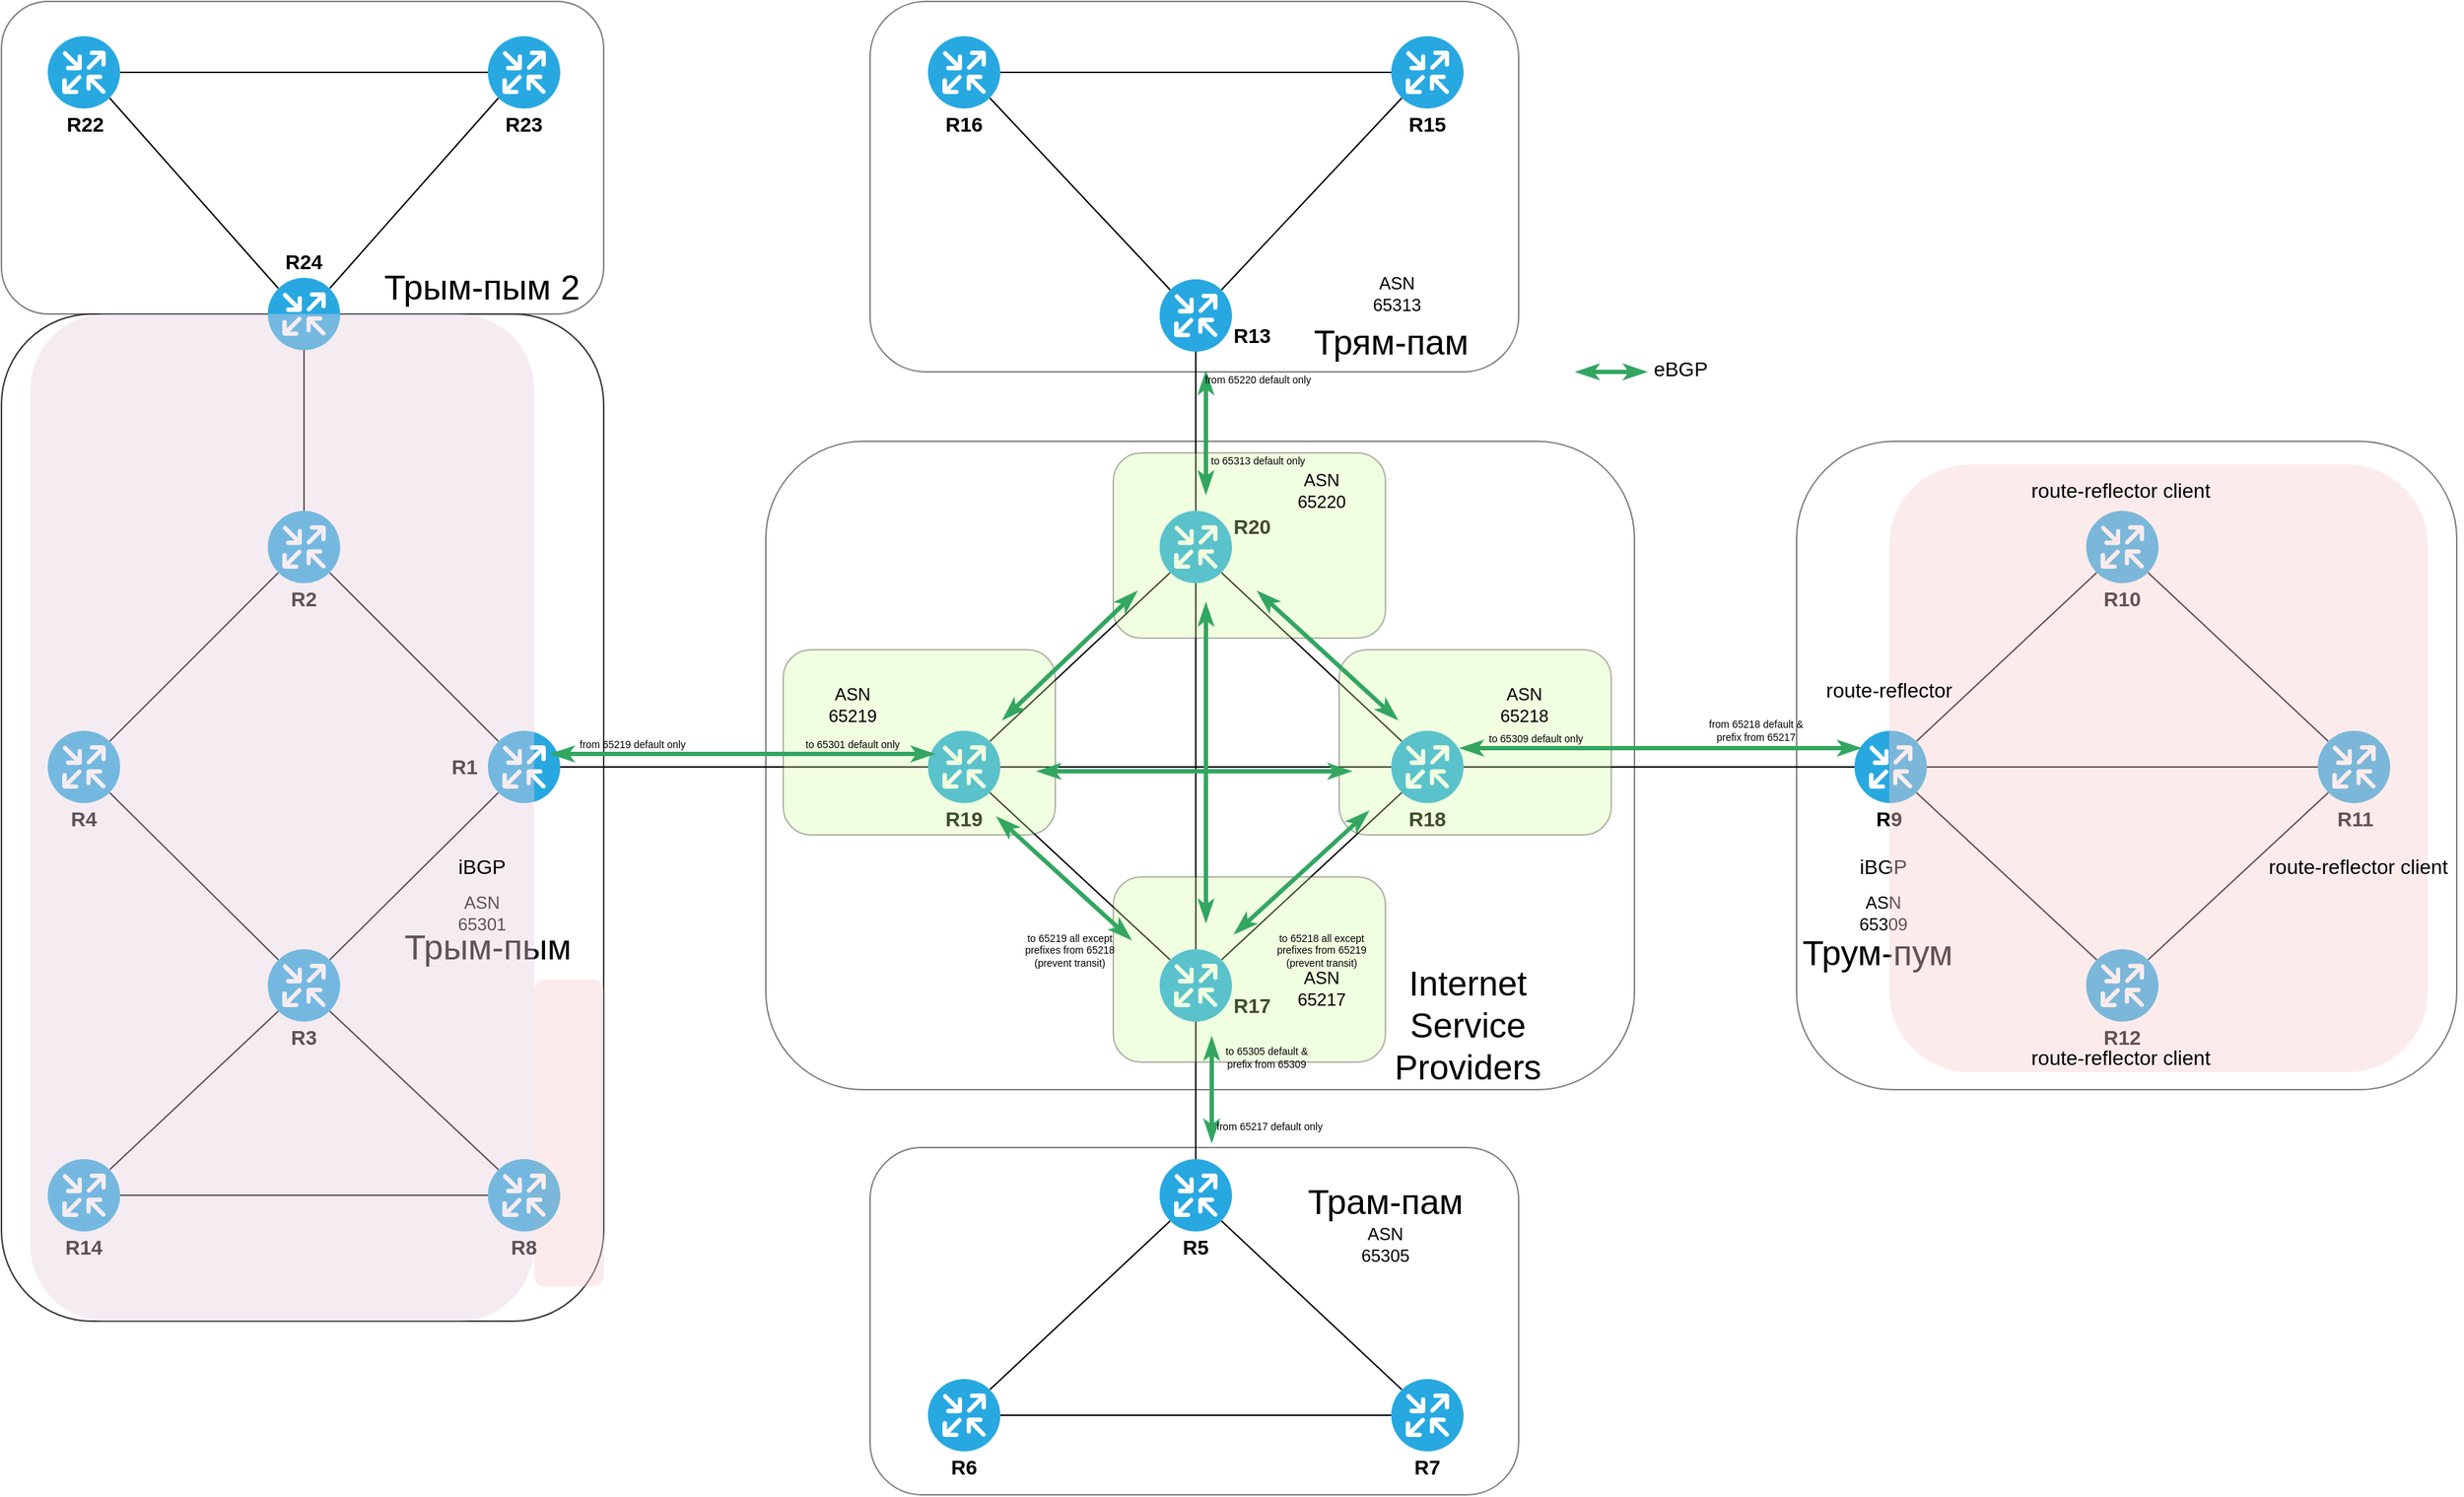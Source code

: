 <mxfile version="10.9.5" type="device"><diagram id="X4B26hry9FlG2nxDrXLC" name="Page-1"><mxGraphModel dx="1086" dy="1645" grid="1" gridSize="4" guides="1" tooltips="1" connect="1" arrows="1" fold="1" page="1" pageScale="1" pageWidth="1169" pageHeight="827" math="0" shadow="0"><root><mxCell id="0"/><mxCell id="1" style="locked=1;" parent="0"/><mxCell id="PcGR40VgRSdWuOEecIVt-70" value="Office" style="locked=1;" parent="0"/><mxCell id="PcGR40VgRSdWuOEecIVt-71" value="" style="rounded=1;whiteSpace=wrap;html=1;opacity=80;" parent="PcGR40VgRSdWuOEecIVt-70" vertex="1"><mxGeometry x="96" y="24" width="416" height="696" as="geometry"/></mxCell><mxCell id="PcGR40VgRSdWuOEecIVt-72" value="" style="rounded=1;whiteSpace=wrap;html=1;opacity=50;" parent="PcGR40VgRSdWuOEecIVt-70" vertex="1"><mxGeometry x="96" y="-192" width="416" height="216" as="geometry"/></mxCell><mxCell id="PcGR40VgRSdWuOEecIVt-73" value="" style="rounded=1;whiteSpace=wrap;html=1;opacity=50;" parent="PcGR40VgRSdWuOEecIVt-70" vertex="1"><mxGeometry x="624" y="112" width="600" height="448" as="geometry"/></mxCell><mxCell id="PcGR40VgRSdWuOEecIVt-74" value="" style="rounded=1;whiteSpace=wrap;html=1;opacity=50;" parent="PcGR40VgRSdWuOEecIVt-70" vertex="1"><mxGeometry x="696" y="600" width="448" height="240" as="geometry"/></mxCell><mxCell id="PcGR40VgRSdWuOEecIVt-75" value="" style="rounded=1;whiteSpace=wrap;html=1;opacity=50;" parent="PcGR40VgRSdWuOEecIVt-70" vertex="1"><mxGeometry x="696" y="-192" width="448" height="256" as="geometry"/></mxCell><mxCell id="PcGR40VgRSdWuOEecIVt-76" value="" style="rounded=1;whiteSpace=wrap;html=1;opacity=50;" parent="PcGR40VgRSdWuOEecIVt-70" vertex="1"><mxGeometry x="1336" y="112" width="456" height="448" as="geometry"/></mxCell><mxCell id="PcGR40VgRSdWuOEecIVt-77" value="&lt;font style=&quot;font-size: 24px&quot;&gt;Internet Service Providers&lt;/font&gt;" style="text;html=1;strokeColor=none;fillColor=none;align=center;verticalAlign=middle;whiteSpace=wrap;rounded=0;" parent="PcGR40VgRSdWuOEecIVt-70" vertex="1"><mxGeometry x="1048.5" y="472" width="120" height="88" as="geometry"/></mxCell><mxCell id="PcGR40VgRSdWuOEecIVt-80" value="&lt;font style=&quot;font-size: 24px&quot;&gt;Трум-пум&lt;/font&gt;" style="text;html=1;strokeColor=none;fillColor=none;align=center;verticalAlign=middle;whiteSpace=wrap;rounded=0;" parent="PcGR40VgRSdWuOEecIVt-70" vertex="1"><mxGeometry x="1328" y="444" width="128" height="44" as="geometry"/></mxCell><mxCell id="PcGR40VgRSdWuOEecIVt-81" value="&lt;font style=&quot;font-size: 24px&quot;&gt;Трам-пам&lt;/font&gt;" style="text;html=1;strokeColor=none;fillColor=none;align=center;verticalAlign=middle;whiteSpace=wrap;rounded=0;" parent="PcGR40VgRSdWuOEecIVt-70" vertex="1"><mxGeometry x="988" y="616" width="128" height="44" as="geometry"/></mxCell><mxCell id="PcGR40VgRSdWuOEecIVt-82" value="&lt;font style=&quot;font-size: 24px&quot;&gt;Трям-пам&lt;/font&gt;" style="text;html=1;strokeColor=none;fillColor=none;align=center;verticalAlign=middle;whiteSpace=wrap;rounded=0;" parent="PcGR40VgRSdWuOEecIVt-70" vertex="1"><mxGeometry x="992" y="24" width="128" height="40" as="geometry"/></mxCell><mxCell id="PcGR40VgRSdWuOEecIVt-83" value="&lt;font style=&quot;font-size: 24px&quot;&gt;Трым-пым&lt;/font&gt;" style="text;html=1;strokeColor=none;fillColor=none;align=center;verticalAlign=middle;whiteSpace=wrap;rounded=0;" parent="PcGR40VgRSdWuOEecIVt-70" vertex="1"><mxGeometry x="368" y="444" width="128" height="36" as="geometry"/></mxCell><mxCell id="PcGR40VgRSdWuOEecIVt-84" value="&lt;font style=&quot;font-size: 24px&quot;&gt;Трым-пым 2&lt;/font&gt;" style="text;html=1;strokeColor=none;fillColor=none;align=center;verticalAlign=middle;whiteSpace=wrap;rounded=0;" parent="PcGR40VgRSdWuOEecIVt-70" vertex="1"><mxGeometry x="356" y="-12" width="144" height="36" as="geometry"/></mxCell><mxCell id="PcGR40VgRSdWuOEecIVt-12" value="Routers" style="locked=1;" parent="0"/><mxCell id="PcGR40VgRSdWuOEecIVt-13" value="" style="verticalLabelPosition=bottom;html=1;fillColor=#28A8E0;verticalAlign=top;points=[[0.145,0.145,0],[0.856,0.145,0],[0.855,0.855,0],[0.145,0.855,0],[0.5,0,0], [1,0.5,0], [0.5,1,0],[0,0.5,0]];pointerEvents=1;align=center;shape=mxgraph.cisco_safe.capability.routing;" parent="PcGR40VgRSdWuOEecIVt-12" vertex="1"><mxGeometry x="128" y="312" width="50" height="50" as="geometry"/></mxCell><mxCell id="PcGR40VgRSdWuOEecIVt-14" value="" style="verticalLabelPosition=bottom;html=1;fillColor=#28A8E0;verticalAlign=top;points=[[0.145,0.145,0],[0.856,0.145,0],[0.855,0.855,0],[0.145,0.855,0],[0.5,0,0], [1,0.5,0], [0.5,1,0],[0,0.5,0]];pointerEvents=1;align=center;shape=mxgraph.cisco_safe.capability.routing;" parent="PcGR40VgRSdWuOEecIVt-12" vertex="1"><mxGeometry x="280" y="160" width="50" height="50" as="geometry"/></mxCell><mxCell id="PcGR40VgRSdWuOEecIVt-34" style="edgeStyle=none;orthogonalLoop=1;jettySize=auto;html=1;exitX=1;exitY=0.5;exitDx=0;exitDy=0;exitPerimeter=0;entryX=0;entryY=0.5;entryDx=0;entryDy=0;entryPerimeter=0;endArrow=none;endFill=0;" parent="PcGR40VgRSdWuOEecIVt-12" source="PcGR40VgRSdWuOEecIVt-15" target="PcGR40VgRSdWuOEecIVt-33" edge="1"><mxGeometry relative="1" as="geometry"/></mxCell><mxCell id="PcGR40VgRSdWuOEecIVt-15" value="" style="verticalLabelPosition=bottom;html=1;fillColor=#28A8E0;verticalAlign=top;points=[[0.145,0.145,0],[0.856,0.145,0],[0.855,0.855,0],[0.145,0.855,0],[0.5,0,0], [1,0.5,0], [0.5,1,0],[0,0.5,0]];pointerEvents=1;align=center;shape=mxgraph.cisco_safe.capability.routing;" parent="PcGR40VgRSdWuOEecIVt-12" vertex="1"><mxGeometry x="432" y="312" width="50" height="50" as="geometry"/></mxCell><mxCell id="PcGR40VgRSdWuOEecIVt-16" value="" style="verticalLabelPosition=bottom;html=1;fillColor=#28A8E0;verticalAlign=top;points=[[0.145,0.145,0],[0.856,0.145,0],[0.855,0.855,0],[0.145,0.855,0],[0.5,0,0], [1,0.5,0], [0.5,1,0],[0,0.5,0]];pointerEvents=1;align=center;shape=mxgraph.cisco_safe.capability.routing;" parent="PcGR40VgRSdWuOEecIVt-12" vertex="1"><mxGeometry x="280" y="463" width="50" height="50" as="geometry"/></mxCell><mxCell id="PcGR40VgRSdWuOEecIVt-21" value="" style="verticalLabelPosition=bottom;html=1;fillColor=#28A8E0;verticalAlign=top;points=[[0.145,0.145,0],[0.856,0.145,0],[0.855,0.855,0],[0.145,0.855,0],[0.5,0,0], [1,0.5,0], [0.5,1,0],[0,0.5,0]];pointerEvents=1;align=center;shape=mxgraph.cisco_safe.capability.routing;" parent="PcGR40VgRSdWuOEecIVt-12" vertex="1"><mxGeometry x="128" y="608" width="50" height="50" as="geometry"/></mxCell><mxCell id="PcGR40VgRSdWuOEecIVt-23" value="" style="verticalLabelPosition=bottom;html=1;fillColor=#28A8E0;verticalAlign=top;points=[[0.145,0.145,0],[0.856,0.145,0],[0.855,0.855,0],[0.145,0.855,0],[0.5,0,0], [1,0.5,0], [0.5,1,0],[0,0.5,0]];pointerEvents=1;align=center;shape=mxgraph.cisco_safe.capability.routing;" parent="PcGR40VgRSdWuOEecIVt-12" vertex="1"><mxGeometry x="432" y="608" width="50" height="50" as="geometry"/></mxCell><mxCell id="PcGR40VgRSdWuOEecIVt-26" value="" style="verticalLabelPosition=bottom;html=1;fillColor=#28A8E0;verticalAlign=top;points=[[0.145,0.145,0],[0.856,0.145,0],[0.855,0.855,0],[0.145,0.855,0],[0.5,0,0], [1,0.5,0], [0.5,1,0],[0,0.5,0]];pointerEvents=1;align=center;shape=mxgraph.cisco_safe.capability.routing;" parent="PcGR40VgRSdWuOEecIVt-12" vertex="1"><mxGeometry x="280" y="-1" width="50" height="50" as="geometry"/></mxCell><mxCell id="PcGR40VgRSdWuOEecIVt-28" value="" style="verticalLabelPosition=bottom;html=1;fillColor=#28A8E0;verticalAlign=top;points=[[0.145,0.145,0],[0.856,0.145,0],[0.855,0.855,0],[0.145,0.855,0],[0.5,0,0], [1,0.5,0], [0.5,1,0],[0,0.5,0]];pointerEvents=1;align=center;shape=mxgraph.cisco_safe.capability.routing;" parent="PcGR40VgRSdWuOEecIVt-12" vertex="1"><mxGeometry x="128" y="-168" width="50" height="50" as="geometry"/></mxCell><mxCell id="PcGR40VgRSdWuOEecIVt-30" value="" style="verticalLabelPosition=bottom;html=1;fillColor=#28A8E0;verticalAlign=top;points=[[0.145,0.145,0],[0.856,0.145,0],[0.855,0.855,0],[0.145,0.855,0],[0.5,0,0], [1,0.5,0], [0.5,1,0],[0,0.5,0]];pointerEvents=1;align=center;shape=mxgraph.cisco_safe.capability.routing;" parent="PcGR40VgRSdWuOEecIVt-12" vertex="1"><mxGeometry x="432" y="-168" width="50" height="50" as="geometry"/></mxCell><mxCell id="PcGR40VgRSdWuOEecIVt-33" value="" style="verticalLabelPosition=bottom;html=1;fillColor=#28A8E0;verticalAlign=top;points=[[0.145,0.145,0],[0.856,0.145,0],[0.855,0.855,0],[0.145,0.855,0],[0.5,0,0], [1,0.5,0], [0.5,1,0],[0,0.5,0]];pointerEvents=1;align=center;shape=mxgraph.cisco_safe.capability.routing;" parent="PcGR40VgRSdWuOEecIVt-12" vertex="1"><mxGeometry x="736" y="312" width="50" height="50" as="geometry"/></mxCell><mxCell id="PcGR40VgRSdWuOEecIVt-35" value="" style="verticalLabelPosition=bottom;html=1;fillColor=#28A8E0;verticalAlign=top;points=[[0.145,0.145,0],[0.856,0.145,0],[0.855,0.855,0],[0.145,0.855,0],[0.5,0,0], [1,0.5,0], [0.5,1,0],[0,0.5,0]];pointerEvents=1;align=center;shape=mxgraph.cisco_safe.capability.routing;" parent="PcGR40VgRSdWuOEecIVt-12" vertex="1"><mxGeometry x="1056" y="312" width="50" height="50" as="geometry"/></mxCell><mxCell id="PcGR40VgRSdWuOEecIVt-37" value="" style="verticalLabelPosition=bottom;html=1;fillColor=#28A8E0;verticalAlign=top;points=[[0.145,0.145,0],[0.856,0.145,0],[0.855,0.855,0],[0.145,0.855,0],[0.5,0,0], [1,0.5,0], [0.5,1,0],[0,0.5,0]];pointerEvents=1;align=center;shape=mxgraph.cisco_safe.capability.routing;" parent="PcGR40VgRSdWuOEecIVt-12" vertex="1"><mxGeometry x="896" y="463" width="50" height="50" as="geometry"/></mxCell><mxCell id="PcGR40VgRSdWuOEecIVt-40" value="" style="verticalLabelPosition=bottom;html=1;fillColor=#28A8E0;verticalAlign=top;points=[[0.145,0.145,0],[0.856,0.145,0],[0.855,0.855,0],[0.145,0.855,0],[0.5,0,0], [1,0.5,0], [0.5,1,0],[0,0.5,0]];pointerEvents=1;align=center;shape=mxgraph.cisco_safe.capability.routing;" parent="PcGR40VgRSdWuOEecIVt-12" vertex="1"><mxGeometry x="896" y="160" width="50" height="50" as="geometry"/></mxCell><mxCell id="PcGR40VgRSdWuOEecIVt-44" value="" style="verticalLabelPosition=bottom;html=1;fillColor=#28A8E0;verticalAlign=top;points=[[0.145,0.145,0],[0.856,0.145,0],[0.855,0.855,0],[0.145,0.855,0],[0.5,0,0], [1,0.5,0], [0.5,1,0],[0,0.5,0]];pointerEvents=1;align=center;shape=mxgraph.cisco_safe.capability.routing;" parent="PcGR40VgRSdWuOEecIVt-12" vertex="1"><mxGeometry x="896" y="608" width="50" height="50" as="geometry"/></mxCell><mxCell id="PcGR40VgRSdWuOEecIVt-45" value="" style="verticalLabelPosition=bottom;html=1;fillColor=#28A8E0;verticalAlign=top;points=[[0.145,0.145,0],[0.856,0.145,0],[0.855,0.855,0],[0.145,0.855,0],[0.5,0,0], [1,0.5,0], [0.5,1,0],[0,0.5,0]];pointerEvents=1;align=center;shape=mxgraph.cisco_safe.capability.routing;" parent="PcGR40VgRSdWuOEecIVt-12" vertex="1"><mxGeometry x="736" y="760" width="50" height="50" as="geometry"/></mxCell><mxCell id="PcGR40VgRSdWuOEecIVt-47" value="" style="verticalLabelPosition=bottom;html=1;fillColor=#28A8E0;verticalAlign=top;points=[[0.145,0.145,0],[0.856,0.145,0],[0.855,0.855,0],[0.145,0.855,0],[0.5,0,0], [1,0.5,0], [0.5,1,0],[0,0.5,0]];pointerEvents=1;align=center;shape=mxgraph.cisco_safe.capability.routing;" parent="PcGR40VgRSdWuOEecIVt-12" vertex="1"><mxGeometry x="1056" y="760" width="50" height="50" as="geometry"/></mxCell><mxCell id="PcGR40VgRSdWuOEecIVt-51" value="" style="verticalLabelPosition=bottom;html=1;fillColor=#28A8E0;verticalAlign=top;points=[[0.145,0.145,0],[0.856,0.145,0],[0.855,0.855,0],[0.145,0.855,0],[0.5,0,0], [1,0.5,0], [0.5,1,0],[0,0.5,0]];pointerEvents=1;align=center;shape=mxgraph.cisco_safe.capability.routing;" parent="PcGR40VgRSdWuOEecIVt-12" vertex="1"><mxGeometry x="896" width="50" height="50" as="geometry"/></mxCell><mxCell id="PcGR40VgRSdWuOEecIVt-52" value="" style="verticalLabelPosition=bottom;html=1;fillColor=#28A8E0;verticalAlign=top;points=[[0.145,0.145,0],[0.856,0.145,0],[0.855,0.855,0],[0.145,0.855,0],[0.5,0,0], [1,0.5,0], [0.5,1,0],[0,0.5,0]];pointerEvents=1;align=center;shape=mxgraph.cisco_safe.capability.routing;" parent="PcGR40VgRSdWuOEecIVt-12" vertex="1"><mxGeometry x="736" y="-168" width="50" height="50" as="geometry"/></mxCell><mxCell id="PcGR40VgRSdWuOEecIVt-53" value="" style="verticalLabelPosition=bottom;html=1;fillColor=#28A8E0;verticalAlign=top;points=[[0.145,0.145,0],[0.856,0.145,0],[0.855,0.855,0],[0.145,0.855,0],[0.5,0,0], [1,0.5,0], [0.5,1,0],[0,0.5,0]];pointerEvents=1;align=center;shape=mxgraph.cisco_safe.capability.routing;" parent="PcGR40VgRSdWuOEecIVt-12" vertex="1"><mxGeometry x="1056" y="-168" width="50" height="50" as="geometry"/></mxCell><mxCell id="PcGR40VgRSdWuOEecIVt-58" value="" style="verticalLabelPosition=bottom;html=1;fillColor=#28A8E0;verticalAlign=top;points=[[0.145,0.145,0],[0.856,0.145,0],[0.855,0.855,0],[0.145,0.855,0],[0.5,0,0], [1,0.5,0], [0.5,1,0],[0,0.5,0]];pointerEvents=1;align=center;shape=mxgraph.cisco_safe.capability.routing;" parent="PcGR40VgRSdWuOEecIVt-12" vertex="1"><mxGeometry x="1376" y="312" width="50" height="50" as="geometry"/></mxCell><mxCell id="PcGR40VgRSdWuOEecIVt-60" value="" style="verticalLabelPosition=bottom;html=1;fillColor=#28A8E0;verticalAlign=top;points=[[0.145,0.145,0],[0.856,0.145,0],[0.855,0.855,0],[0.145,0.855,0],[0.5,0,0], [1,0.5,0], [0.5,1,0],[0,0.5,0]];pointerEvents=1;align=center;shape=mxgraph.cisco_safe.capability.routing;" parent="PcGR40VgRSdWuOEecIVt-12" vertex="1"><mxGeometry x="1696" y="312" width="50" height="50" as="geometry"/></mxCell><mxCell id="PcGR40VgRSdWuOEecIVt-61" value="" style="verticalLabelPosition=bottom;html=1;fillColor=#28A8E0;verticalAlign=top;points=[[0.145,0.145,0],[0.856,0.145,0],[0.855,0.855,0],[0.145,0.855,0],[0.5,0,0], [1,0.5,0], [0.5,1,0],[0,0.5,0]];pointerEvents=1;align=center;shape=mxgraph.cisco_safe.capability.routing;" parent="PcGR40VgRSdWuOEecIVt-12" vertex="1"><mxGeometry x="1536" y="160" width="50" height="50" as="geometry"/></mxCell><mxCell id="PcGR40VgRSdWuOEecIVt-62" value="" style="verticalLabelPosition=bottom;html=1;fillColor=#28A8E0;verticalAlign=top;points=[[0.145,0.145,0],[0.856,0.145,0],[0.855,0.855,0],[0.145,0.855,0],[0.5,0,0], [1,0.5,0], [0.5,1,0],[0,0.5,0]];pointerEvents=1;align=center;shape=mxgraph.cisco_safe.capability.routing;" parent="PcGR40VgRSdWuOEecIVt-12" vertex="1"><mxGeometry x="1536" y="463" width="50" height="50" as="geometry"/></mxCell><mxCell id="PcGR40VgRSdWuOEecIVt-85" value="R1" style="text;strokeColor=none;fillColor=none;align=center;verticalAlign=middle;rounded=0;opacity=30;fontStyle=1;fontSize=14;labelBackgroundColor=none;labelBorderColor=none;whiteSpace=wrap;html=1;" parent="PcGR40VgRSdWuOEecIVt-12" vertex="1"><mxGeometry x="392" y="326" width="48" height="22" as="geometry"/></mxCell><mxCell id="PcGR40VgRSdWuOEecIVt-86" value="R2" style="text;strokeColor=none;fillColor=none;align=center;verticalAlign=middle;rounded=0;opacity=30;fontStyle=1;fontSize=14;labelBackgroundColor=none;labelBorderColor=none;whiteSpace=wrap;html=1;" parent="PcGR40VgRSdWuOEecIVt-12" vertex="1"><mxGeometry x="281" y="210" width="48" height="22" as="geometry"/></mxCell><mxCell id="PcGR40VgRSdWuOEecIVt-87" value="R3" style="text;strokeColor=none;fillColor=none;align=center;verticalAlign=middle;rounded=0;opacity=30;fontStyle=1;fontSize=14;labelBackgroundColor=none;labelBorderColor=none;whiteSpace=wrap;html=1;" parent="PcGR40VgRSdWuOEecIVt-12" vertex="1"><mxGeometry x="281" y="513" width="48" height="22" as="geometry"/></mxCell><mxCell id="PcGR40VgRSdWuOEecIVt-88" value="R4" style="text;strokeColor=none;fillColor=none;align=center;verticalAlign=middle;rounded=0;opacity=30;fontStyle=1;fontSize=14;labelBackgroundColor=none;labelBorderColor=none;whiteSpace=wrap;html=1;" parent="PcGR40VgRSdWuOEecIVt-12" vertex="1"><mxGeometry x="129" y="362" width="48" height="22" as="geometry"/></mxCell><mxCell id="PcGR40VgRSdWuOEecIVt-89" value="R8" style="text;strokeColor=none;fillColor=none;align=center;verticalAlign=middle;rounded=0;opacity=30;fontStyle=1;fontSize=14;labelBackgroundColor=none;labelBorderColor=none;whiteSpace=wrap;html=1;" parent="PcGR40VgRSdWuOEecIVt-12" vertex="1"><mxGeometry x="433" y="658" width="48" height="22" as="geometry"/></mxCell><mxCell id="PcGR40VgRSdWuOEecIVt-90" value="R14" style="text;strokeColor=none;fillColor=none;align=center;verticalAlign=middle;rounded=0;opacity=30;fontStyle=1;fontSize=14;labelBackgroundColor=none;labelBorderColor=none;whiteSpace=wrap;html=1;" parent="PcGR40VgRSdWuOEecIVt-12" vertex="1"><mxGeometry x="129" y="658" width="48" height="22" as="geometry"/></mxCell><mxCell id="PcGR40VgRSdWuOEecIVt-91" value="R22" style="text;strokeColor=none;fillColor=none;align=center;verticalAlign=middle;rounded=0;opacity=30;fontStyle=1;fontSize=14;labelBackgroundColor=none;labelBorderColor=none;whiteSpace=wrap;html=1;" parent="PcGR40VgRSdWuOEecIVt-12" vertex="1"><mxGeometry x="130" y="-118" width="48" height="22" as="geometry"/></mxCell><mxCell id="PcGR40VgRSdWuOEecIVt-92" value="R23" style="text;strokeColor=none;fillColor=none;align=center;verticalAlign=middle;rounded=0;opacity=30;fontStyle=1;fontSize=14;labelBackgroundColor=none;labelBorderColor=none;whiteSpace=wrap;html=1;" parent="PcGR40VgRSdWuOEecIVt-12" vertex="1"><mxGeometry x="433" y="-118" width="48" height="22" as="geometry"/></mxCell><mxCell id="PcGR40VgRSdWuOEecIVt-93" value="R24" style="text;strokeColor=none;fillColor=none;align=center;verticalAlign=middle;rounded=0;opacity=30;fontStyle=1;fontSize=14;labelBackgroundColor=none;labelBorderColor=none;whiteSpace=wrap;html=1;" parent="PcGR40VgRSdWuOEecIVt-12" vertex="1"><mxGeometry x="281" y="-23" width="48" height="22" as="geometry"/></mxCell><mxCell id="PcGR40VgRSdWuOEecIVt-94" value="R19" style="text;strokeColor=none;fillColor=none;align=center;verticalAlign=middle;rounded=0;opacity=30;fontStyle=1;fontSize=14;labelBackgroundColor=none;labelBorderColor=none;whiteSpace=wrap;html=1;" parent="PcGR40VgRSdWuOEecIVt-12" vertex="1"><mxGeometry x="737" y="362" width="48" height="22" as="geometry"/></mxCell><mxCell id="PcGR40VgRSdWuOEecIVt-95" value="R18" style="text;strokeColor=none;fillColor=none;align=center;verticalAlign=middle;rounded=0;opacity=30;fontStyle=1;fontSize=14;labelBackgroundColor=none;labelBorderColor=none;whiteSpace=wrap;html=1;" parent="PcGR40VgRSdWuOEecIVt-12" vertex="1"><mxGeometry x="1056.5" y="362" width="48" height="22" as="geometry"/></mxCell><mxCell id="PcGR40VgRSdWuOEecIVt-96" value="R20" style="text;strokeColor=none;fillColor=none;align=center;verticalAlign=middle;rounded=0;opacity=30;fontStyle=1;fontSize=14;labelBackgroundColor=none;labelBorderColor=none;whiteSpace=wrap;html=1;" parent="PcGR40VgRSdWuOEecIVt-12" vertex="1"><mxGeometry x="936" y="160" width="48" height="22" as="geometry"/></mxCell><mxCell id="PcGR40VgRSdWuOEecIVt-97" value="R17" style="text;strokeColor=none;fillColor=none;align=center;verticalAlign=middle;rounded=0;opacity=30;fontStyle=1;fontSize=14;labelBackgroundColor=none;labelBorderColor=none;whiteSpace=wrap;html=1;" parent="PcGR40VgRSdWuOEecIVt-12" vertex="1"><mxGeometry x="936" y="491" width="48" height="22" as="geometry"/></mxCell><mxCell id="PcGR40VgRSdWuOEecIVt-98" value="R5" style="text;strokeColor=none;fillColor=none;align=center;verticalAlign=middle;rounded=0;opacity=30;fontStyle=1;fontSize=14;labelBackgroundColor=none;labelBorderColor=none;whiteSpace=wrap;html=1;" parent="PcGR40VgRSdWuOEecIVt-12" vertex="1"><mxGeometry x="897" y="658" width="48" height="22" as="geometry"/></mxCell><mxCell id="PcGR40VgRSdWuOEecIVt-99" value="R6" style="text;strokeColor=none;fillColor=none;align=center;verticalAlign=middle;rounded=0;opacity=30;fontStyle=1;fontSize=14;labelBackgroundColor=none;labelBorderColor=none;whiteSpace=wrap;html=1;" parent="PcGR40VgRSdWuOEecIVt-12" vertex="1"><mxGeometry x="737" y="810" width="48" height="22" as="geometry"/></mxCell><mxCell id="PcGR40VgRSdWuOEecIVt-100" value="R7" style="text;strokeColor=none;fillColor=none;align=center;verticalAlign=middle;rounded=0;opacity=30;fontStyle=1;fontSize=14;labelBackgroundColor=none;labelBorderColor=none;whiteSpace=wrap;html=1;" parent="PcGR40VgRSdWuOEecIVt-12" vertex="1"><mxGeometry x="1057" y="810" width="48" height="22" as="geometry"/></mxCell><mxCell id="PcGR40VgRSdWuOEecIVt-102" value="R13" style="text;strokeColor=none;fillColor=none;align=center;verticalAlign=middle;rounded=0;opacity=30;fontStyle=1;fontSize=14;labelBackgroundColor=none;labelBorderColor=none;whiteSpace=wrap;html=1;" parent="PcGR40VgRSdWuOEecIVt-12" vertex="1"><mxGeometry x="936" y="28" width="48" height="22" as="geometry"/></mxCell><mxCell id="PcGR40VgRSdWuOEecIVt-103" value="R15" style="text;strokeColor=none;fillColor=none;align=center;verticalAlign=middle;rounded=0;opacity=30;fontStyle=1;fontSize=14;labelBackgroundColor=none;labelBorderColor=none;whiteSpace=wrap;html=1;" parent="PcGR40VgRSdWuOEecIVt-12" vertex="1"><mxGeometry x="1057" y="-118" width="48" height="22" as="geometry"/></mxCell><mxCell id="PcGR40VgRSdWuOEecIVt-104" value="R16" style="text;strokeColor=none;fillColor=none;align=center;verticalAlign=middle;rounded=0;opacity=30;fontStyle=1;fontSize=14;labelBackgroundColor=none;labelBorderColor=none;whiteSpace=wrap;html=1;" parent="PcGR40VgRSdWuOEecIVt-12" vertex="1"><mxGeometry x="737" y="-118" width="48" height="22" as="geometry"/></mxCell><mxCell id="PcGR40VgRSdWuOEecIVt-105" value="R9" style="text;strokeColor=none;fillColor=none;align=center;verticalAlign=middle;rounded=0;opacity=30;fontStyle=1;fontSize=14;labelBackgroundColor=none;labelBorderColor=none;whiteSpace=wrap;html=1;" parent="PcGR40VgRSdWuOEecIVt-12" vertex="1"><mxGeometry x="1376" y="362" width="48" height="22" as="geometry"/></mxCell><mxCell id="PcGR40VgRSdWuOEecIVt-108" value="R10" style="text;strokeColor=none;fillColor=none;align=center;verticalAlign=middle;rounded=0;opacity=30;fontStyle=1;fontSize=14;labelBackgroundColor=none;labelBorderColor=none;whiteSpace=wrap;html=1;" parent="PcGR40VgRSdWuOEecIVt-12" vertex="1"><mxGeometry x="1537" y="210" width="48" height="22" as="geometry"/></mxCell><mxCell id="PcGR40VgRSdWuOEecIVt-109" value="R11" style="text;strokeColor=none;fillColor=none;align=center;verticalAlign=middle;rounded=0;opacity=30;fontStyle=1;fontSize=14;labelBackgroundColor=none;labelBorderColor=none;whiteSpace=wrap;html=1;" parent="PcGR40VgRSdWuOEecIVt-12" vertex="1"><mxGeometry x="1698" y="362" width="48" height="22" as="geometry"/></mxCell><mxCell id="PcGR40VgRSdWuOEecIVt-110" value="R12" style="text;strokeColor=none;fillColor=none;align=center;verticalAlign=middle;rounded=0;opacity=30;fontStyle=1;fontSize=14;labelBackgroundColor=none;labelBorderColor=none;whiteSpace=wrap;html=1;" parent="PcGR40VgRSdWuOEecIVt-12" vertex="1"><mxGeometry x="1537" y="513" width="48" height="22" as="geometry"/></mxCell><mxCell id="PcGR40VgRSdWuOEecIVt-111" value="OSPFv2" style="locked=1;" parent="0" visible="0"/><mxCell id="PcGR40VgRSdWuOEecIVt-112" value="" style="rounded=1;whiteSpace=wrap;html=1;fillColor=#33FF33;fontSize=14;strokeColor=#82b366;opacity=20;" parent="PcGR40VgRSdWuOEecIVt-111" vertex="1"><mxGeometry x="96" y="488" width="416" height="232" as="geometry"/></mxCell><mxCell id="PcGR40VgRSdWuOEecIVt-113" value="OSPF Area &lt;b&gt;42&lt;/b&gt;" style="text;html=1;strokeColor=none;fillColor=none;align=center;verticalAlign=middle;whiteSpace=wrap;rounded=0;fontSize=14;" parent="PcGR40VgRSdWuOEecIVt-111" vertex="1"><mxGeometry x="270" y="571" width="68" height="42" as="geometry"/></mxCell><mxCell id="PcGR40VgRSdWuOEecIVt-114" value="" style="rounded=1;whiteSpace=wrap;html=1;fillColor=#00CCCC;gradientColor=none;fontSize=14;opacity=20;" parent="PcGR40VgRSdWuOEecIVt-111" vertex="1"><mxGeometry x="96" y="184" width="416" height="304" as="geometry"/></mxCell><mxCell id="PcGR40VgRSdWuOEecIVt-115" value="OSPF Area &lt;b&gt;0&lt;/b&gt;" style="text;html=1;strokeColor=none;fillColor=none;align=center;verticalAlign=middle;whiteSpace=wrap;rounded=0;fontSize=14;" parent="PcGR40VgRSdWuOEecIVt-111" vertex="1"><mxGeometry x="270" y="315" width="68" height="42" as="geometry"/></mxCell><mxCell id="PcGR40VgRSdWuOEecIVt-116" value="" style="rounded=1;whiteSpace=wrap;html=1;fillColor=#00CCCC;gradientColor=none;fontSize=14;opacity=20;" parent="PcGR40VgRSdWuOEecIVt-111" vertex="1"><mxGeometry x="96" y="-192" width="416" height="216" as="geometry"/></mxCell><mxCell id="PcGR40VgRSdWuOEecIVt-117" value="OSPF Area &lt;b&gt;0&lt;/b&gt;" style="text;html=1;strokeColor=none;fillColor=none;align=center;verticalAlign=middle;whiteSpace=wrap;rounded=0;fontSize=14;" parent="PcGR40VgRSdWuOEecIVt-111" vertex="1"><mxGeometry x="270" y="-105" width="68" height="42" as="geometry"/></mxCell><mxCell id="PcGR40VgRSdWuOEecIVt-118" value="" style="rounded=1;whiteSpace=wrap;html=1;fillColor=#FF99CC;gradientColor=none;fontSize=14;opacity=20;" parent="PcGR40VgRSdWuOEecIVt-111" vertex="1"><mxGeometry x="96" y="24" width="416" height="160" as="geometry"/></mxCell><mxCell id="PcGR40VgRSdWuOEecIVt-119" value="OSPF Area &lt;b&gt;10&lt;/b&gt;" style="text;html=1;strokeColor=none;fillColor=none;align=center;verticalAlign=middle;whiteSpace=wrap;rounded=0;fontSize=14;" parent="PcGR40VgRSdWuOEecIVt-111" vertex="1"><mxGeometry x="312" y="83" width="68" height="42" as="geometry"/></mxCell><mxCell id="PcGR40VgRSdWuOEecIVt-121" value="" style="rounded=1;whiteSpace=wrap;html=1;fillColor=#00CCCC;gradientColor=none;fontSize=14;opacity=20;" parent="PcGR40VgRSdWuOEecIVt-111" vertex="1"><mxGeometry x="696" y="-192" width="448" height="216" as="geometry"/></mxCell><mxCell id="PcGR40VgRSdWuOEecIVt-122" value="OSPF Area &lt;b&gt;0&lt;/b&gt;" style="text;html=1;strokeColor=none;fillColor=none;align=center;verticalAlign=middle;whiteSpace=wrap;rounded=0;fontSize=14;" parent="PcGR40VgRSdWuOEecIVt-111" vertex="1"><mxGeometry x="886" y="-105" width="68" height="42" as="geometry"/></mxCell><mxCell id="QIzbqyqQb9A3tYqlKmSD-57" value="OSPFv2 domains" style="locked=1;" parent="0" visible="0"/><mxCell id="QIzbqyqQb9A3tYqlKmSD-58" value="" style="rounded=1;whiteSpace=wrap;html=1;labelBackgroundColor=#FF6666;fontSize=10;opacity=40;fillColor=#66FFFF;strokeColor=#6c8ebf;" parent="QIzbqyqQb9A3tYqlKmSD-57" vertex="1"><mxGeometry x="512" y="320" width="892" height="32" as="geometry"/></mxCell><mxCell id="QIzbqyqQb9A3tYqlKmSD-59" value="OSPF point-to-point Area 0 (GRE)" style="text;html=1;strokeColor=none;fillColor=none;align=center;verticalAlign=middle;whiteSpace=wrap;rounded=0;labelBackgroundColor=none;fontSize=12;fontColor=#000000;opacity=40;" parent="QIzbqyqQb9A3tYqlKmSD-57" vertex="1"><mxGeometry x="1152" y="332" width="192" height="20" as="geometry"/></mxCell><mxCell id="QIzbqyqQb9A3tYqlKmSD-60" value="OSPF point-to-point Area 0 (GRE)" style="text;html=1;strokeColor=none;fillColor=none;align=center;verticalAlign=middle;whiteSpace=wrap;rounded=0;labelBackgroundColor=none;fontSize=12;fontColor=#000000;opacity=40;" parent="QIzbqyqQb9A3tYqlKmSD-57" vertex="1"><mxGeometry x="548" y="340" width="192" height="20" as="geometry"/></mxCell><mxCell id="QIzbqyqQb9A3tYqlKmSD-61" value="" style="rounded=1;whiteSpace=wrap;html=1;labelBackgroundColor=#FF6666;fontSize=10;opacity=40;fillColor=#66FFFF;strokeColor=#6c8ebf;rotation=326;" parent="QIzbqyqQb9A3tYqlKmSD-57" vertex="1"><mxGeometry x="420" y="160" width="544" height="32" as="geometry"/></mxCell><mxCell id="QIzbqyqQb9A3tYqlKmSD-62" value="OSPF NBMA Area 0 (DMVPN)" style="text;html=1;strokeColor=none;fillColor=none;align=center;verticalAlign=middle;whiteSpace=wrap;rounded=0;labelBackgroundColor=none;fontSize=12;fontColor=#000000;opacity=40;rotation=326;" parent="QIzbqyqQb9A3tYqlKmSD-57" vertex="1"><mxGeometry x="618" y="153" width="180" height="20" as="geometry"/></mxCell><mxCell id="QIzbqyqQb9A3tYqlKmSD-63" value="" style="rounded=1;whiteSpace=wrap;html=1;labelBackgroundColor=#FF6666;fontSize=10;opacity=40;fillColor=#66FFFF;strokeColor=#6c8ebf;rotation=32;" parent="QIzbqyqQb9A3tYqlKmSD-57" vertex="1"><mxGeometry x="424" y="468" width="534" height="32" as="geometry"/></mxCell><mxCell id="QIzbqyqQb9A3tYqlKmSD-64" value="OSPF NBMA Area 0 (DMVPN)" style="text;html=1;strokeColor=none;fillColor=none;align=center;verticalAlign=middle;whiteSpace=wrap;rounded=0;labelBackgroundColor=none;fontSize=12;fontColor=#000000;opacity=40;rotation=32;" parent="QIzbqyqQb9A3tYqlKmSD-57" vertex="1"><mxGeometry x="626" y="490" width="180" height="20" as="geometry"/></mxCell><mxCell id="QIzbqyqQb9A3tYqlKmSD-65" value="OSPFv2 Filter" style="locked=1;" parent="0" visible="0"/><mxCell id="QIzbqyqQb9A3tYqlKmSD-67" value="TOTALLY STUB" style="text;html=1;strokeColor=none;fillColor=none;align=center;verticalAlign=middle;whiteSpace=wrap;rounded=0;labelBackgroundColor=none;fontSize=12;fontColor=#000000;opacity=50;" parent="QIzbqyqQb9A3tYqlKmSD-65" vertex="1"><mxGeometry x="248" y="608" width="108" height="20" as="geometry"/></mxCell><mxCell id="QIzbqyqQb9A3tYqlKmSD-68" value="R2: OSPF filter networks from area 42 to area 10&lt;br&gt;(prefix-list filter)" style="text;html=1;strokeColor=none;fillColor=none;align=center;verticalAlign=middle;whiteSpace=wrap;rounded=0;labelBackgroundColor=none;fontSize=12;fontColor=#000000;opacity=50;" parent="QIzbqyqQb9A3tYqlKmSD-65" vertex="1"><mxGeometry x="336" y="168" width="140" height="32" as="geometry"/></mxCell><mxCell id="QIzbqyqQb9A3tYqlKmSD-69" value="R1: OSPF default-information originate" style="text;html=1;strokeColor=none;fillColor=none;align=center;verticalAlign=middle;whiteSpace=wrap;rounded=0;labelBackgroundColor=none;fontSize=12;fontColor=#000000;opacity=50;" parent="QIzbqyqQb9A3tYqlKmSD-65" vertex="1"><mxGeometry x="396" y="388" width="120" height="32" as="geometry"/></mxCell><mxCell id="QIzbqyqQb9A3tYqlKmSD-45" value="OSPFv2 Costs &amp; ECMP" style="locked=1;" parent="0" visible="0"/><mxCell id="QIzbqyqQb9A3tYqlKmSD-46" value="" style="endArrow=classic;html=1;strokeColor=#33FF33;strokeWidth=3;fontSize=10;fontColor=#33FF33;" parent="QIzbqyqQb9A3tYqlKmSD-45" edge="1"><mxGeometry width="50" height="50" relative="1" as="geometry"><mxPoint x="164" y="652" as="sourcePoint"/><mxPoint x="436" y="652" as="targetPoint"/></mxGeometry></mxCell><mxCell id="QIzbqyqQb9A3tYqlKmSD-47" value="" style="endArrow=classic;html=1;strokeColor=#33FF33;strokeWidth=3;fontSize=10;fontColor=#33FF33;" parent="QIzbqyqQb9A3tYqlKmSD-45" edge="1"><mxGeometry width="50" height="50" relative="1" as="geometry"><mxPoint x="460" y="608" as="sourcePoint"/><mxPoint x="336" y="488" as="targetPoint"/></mxGeometry></mxCell><mxCell id="QIzbqyqQb9A3tYqlKmSD-48" value="" style="endArrow=classic;html=1;strokeColor=#33FF33;strokeWidth=3;fontSize=10;fontColor=#33FF33;" parent="QIzbqyqQb9A3tYqlKmSD-45" edge="1"><mxGeometry width="50" height="50" relative="1" as="geometry"><mxPoint x="340" y="476" as="sourcePoint"/><mxPoint x="452" y="364" as="targetPoint"/></mxGeometry></mxCell><mxCell id="QIzbqyqQb9A3tYqlKmSD-49" value="" style="endArrow=classic;html=1;strokeColor=#3333FF;strokeWidth=3;fontSize=10;fontColor=#3333FF;" parent="QIzbqyqQb9A3tYqlKmSD-45" edge="1"><mxGeometry width="50" height="50" relative="1" as="geometry"><mxPoint x="428" y="344" as="sourcePoint"/><mxPoint x="304" y="464" as="targetPoint"/></mxGeometry></mxCell><mxCell id="QIzbqyqQb9A3tYqlKmSD-50" value="" style="endArrow=classic;html=1;strokeColor=#3333FF;strokeWidth=3;fontSize=10;fontColor=#33FF33;" parent="QIzbqyqQb9A3tYqlKmSD-45" edge="1"><mxGeometry width="50" height="50" relative="1" as="geometry"><mxPoint x="276" y="492" as="sourcePoint"/><mxPoint x="152" y="612" as="targetPoint"/></mxGeometry></mxCell><mxCell id="QIzbqyqQb9A3tYqlKmSD-51" value="R14 e0/3 OSPF cost 201" style="text;html=1;strokeColor=none;fillColor=none;align=center;verticalAlign=middle;whiteSpace=wrap;rounded=0;labelBackgroundColor=#FF6666;fontSize=10;fontColor=#3333FF;" parent="QIzbqyqQb9A3tYqlKmSD-45" vertex="1"><mxGeometry x="100" y="564" width="116" height="20" as="geometry"/></mxCell><mxCell id="QIzbqyqQb9A3tYqlKmSD-52" value="R8 e0/0 OSPF cost 201" style="text;html=1;strokeColor=none;fillColor=none;align=center;verticalAlign=middle;whiteSpace=wrap;rounded=0;labelBackgroundColor=#FF6666;fontSize=10;fontColor=#3333FF;" parent="QIzbqyqQb9A3tYqlKmSD-45" vertex="1"><mxGeometry x="332" y="656" width="112" height="20" as="geometry"/></mxCell><mxCell id="QIzbqyqQb9A3tYqlKmSD-53" value="" style="curved=1;endArrow=classic;html=1;strokeColor=#FF0000;strokeWidth=3;fontSize=10;fontColor=#3333FF;" parent="QIzbqyqQb9A3tYqlKmSD-45" edge="1"><mxGeometry width="50" height="50" relative="1" as="geometry"><mxPoint x="176" y="348" as="sourcePoint"/><mxPoint x="412" y="348" as="targetPoint"/><Array as="points"><mxPoint x="220" y="408"/><mxPoint x="340" y="428"/></Array></mxGeometry></mxCell><mxCell id="QIzbqyqQb9A3tYqlKmSD-54" value="" style="curved=1;endArrow=classic;html=1;strokeColor=#FF0000;strokeWidth=3;fontSize=10;fontColor=#3333FF;" parent="QIzbqyqQb9A3tYqlKmSD-45" edge="1"><mxGeometry width="50" height="50" relative="1" as="geometry"><mxPoint x="176" y="328" as="sourcePoint"/><mxPoint x="412" y="328" as="targetPoint"/><Array as="points"><mxPoint x="232" y="268"/><mxPoint x="360" y="264"/></Array></mxGeometry></mxCell><mxCell id="QIzbqyqQb9A3tYqlKmSD-55" value="ECMP" style="text;html=1;strokeColor=none;fillColor=none;align=center;verticalAlign=middle;whiteSpace=wrap;rounded=0;labelBackgroundColor=#FF6666;fontSize=10;fontColor=#3333FF;" parent="QIzbqyqQb9A3tYqlKmSD-45" vertex="1"><mxGeometry x="264" y="276" width="68" height="16" as="geometry"/></mxCell><mxCell id="QIzbqyqQb9A3tYqlKmSD-56" value="ECMP" style="text;html=1;strokeColor=none;fillColor=none;align=center;verticalAlign=middle;whiteSpace=wrap;rounded=0;labelBackgroundColor=#FF6666;fontSize=10;fontColor=#3333FF;" parent="QIzbqyqQb9A3tYqlKmSD-45" vertex="1"><mxGeometry x="268" y="392" width="68" height="16" as="geometry"/></mxCell><mxCell id="PcGR40VgRSdWuOEecIVt-124" value="EIGRP" style="locked=1;" parent="0" visible="0"/><mxCell id="PcGR40VgRSdWuOEecIVt-125" value="" style="rounded=1;whiteSpace=wrap;html=1;fillColor=#CC6600;gradientColor=none;fontSize=14;opacity=20;" parent="PcGR40VgRSdWuOEecIVt-124" vertex="1"><mxGeometry x="704" y="608" width="432" height="224" as="geometry"/></mxCell><mxCell id="PcGR40VgRSdWuOEecIVt-126" value="EIGRP AS 1" style="text;html=1;strokeColor=none;fillColor=none;align=center;verticalAlign=middle;whiteSpace=wrap;rounded=0;fontSize=14;opacity=20;" parent="PcGR40VgRSdWuOEecIVt-124" vertex="1"><mxGeometry x="890" y="710" width="60" height="34" as="geometry"/></mxCell><mxCell id="PcGR40VgRSdWuOEecIVt-127" value="" style="rounded=1;whiteSpace=wrap;html=1;fillColor=#CC6600;gradientColor=none;fontSize=14;opacity=20;" parent="PcGR40VgRSdWuOEecIVt-124" vertex="1"><mxGeometry x="1376" y="120" width="408" height="432" as="geometry"/></mxCell><mxCell id="PcGR40VgRSdWuOEecIVt-128" value="EIGRP AS 1" style="text;html=1;strokeColor=none;fillColor=none;align=center;verticalAlign=middle;whiteSpace=wrap;rounded=0;fontSize=14;opacity=20;" parent="PcGR40VgRSdWuOEecIVt-124" vertex="1"><mxGeometry x="1680" y="168" width="60" height="34" as="geometry"/></mxCell><mxCell id="QIzbqyqQb9A3tYqlKmSD-70" value="EIGRP domains" style="locked=1;" parent="0" visible="0"/><mxCell id="QIzbqyqQb9A3tYqlKmSD-71" value="" style="curved=1;endArrow=classic;html=1;strokeColor=#FF0000;strokeWidth=3;fontSize=12;fontColor=#000000;startArrow=classic;startFill=1;" parent="QIzbqyqQb9A3tYqlKmSD-70" edge="1"><mxGeometry width="50" height="50" relative="1" as="geometry"><mxPoint x="896" y="616" as="sourcePoint"/><mxPoint x="1384" y="316" as="targetPoint"/><Array as="points"><mxPoint x="664" y="572"/><mxPoint x="324" y="220"/></Array></mxGeometry></mxCell><mxCell id="QIzbqyqQb9A3tYqlKmSD-72" value="IGP redistribution" style="locked=1;" parent="0" visible="0"/><mxCell id="QIzbqyqQb9A3tYqlKmSD-73" value="" style="html=1;verticalLabelPosition=bottom;align=center;labelBackgroundColor=#ffffff;verticalAlign=top;strokeWidth=2;strokeColor=#0080F0;fillColor=#ffffff;shadow=0;dashed=0;shape=mxgraph.ios7.icons.repeat;pointerEvents=1;fontSize=12;fontColor=#000000;" parent="QIzbqyqQb9A3tYqlKmSD-72" vertex="1"><mxGeometry x="948" y="608" width="40" height="40" as="geometry"/></mxCell><mxCell id="QIzbqyqQb9A3tYqlKmSD-74" value="" style="html=1;verticalLabelPosition=bottom;align=center;labelBackgroundColor=#ffffff;verticalAlign=top;strokeWidth=2;strokeColor=#0080F0;fillColor=#ffffff;shadow=0;dashed=0;shape=mxgraph.ios7.icons.repeat;pointerEvents=1;fontSize=12;fontColor=#000000;" parent="QIzbqyqQb9A3tYqlKmSD-72" vertex="1"><mxGeometry x="1368" y="280" width="40" height="40" as="geometry"/></mxCell><mxCell id="QIzbqyqQb9A3tYqlKmSD-75" value="OSPF &amp;gt; EIGRP" style="text;html=1;strokeColor=none;fillColor=none;align=center;verticalAlign=middle;whiteSpace=wrap;rounded=0;labelBackgroundColor=none;fontSize=8;fontColor=#000000;" parent="QIzbqyqQb9A3tYqlKmSD-72" vertex="1"><mxGeometry x="924" y="604" width="88" height="20" as="geometry"/></mxCell><mxCell id="QIzbqyqQb9A3tYqlKmSD-76" value="EIGRP &amp;gt; OSPF" style="text;html=1;strokeColor=none;fillColor=none;align=center;verticalAlign=middle;whiteSpace=wrap;rounded=0;labelBackgroundColor=none;fontSize=8;fontColor=#000000;" parent="QIzbqyqQb9A3tYqlKmSD-72" vertex="1"><mxGeometry x="924" y="632" width="88" height="20" as="geometry"/></mxCell><mxCell id="QIzbqyqQb9A3tYqlKmSD-77" value="Redistr" style="text;html=1;strokeColor=none;fillColor=none;align=center;verticalAlign=middle;whiteSpace=wrap;rounded=0;labelBackgroundColor=none;fontSize=8;fontColor=#000000;fontStyle=1" parent="QIzbqyqQb9A3tYqlKmSD-72" vertex="1"><mxGeometry x="948" y="618" width="40" height="20" as="geometry"/></mxCell><mxCell id="QIzbqyqQb9A3tYqlKmSD-78" value="EIGRP &amp;gt; OSPF" style="text;html=1;strokeColor=none;fillColor=none;align=center;verticalAlign=middle;whiteSpace=wrap;rounded=0;labelBackgroundColor=none;fontSize=8;fontColor=#000000;" parent="QIzbqyqQb9A3tYqlKmSD-72" vertex="1"><mxGeometry x="1344" y="304" width="88" height="20" as="geometry"/></mxCell><mxCell id="QIzbqyqQb9A3tYqlKmSD-79" value="Redistr" style="text;html=1;strokeColor=none;fillColor=none;align=center;verticalAlign=middle;whiteSpace=wrap;rounded=0;labelBackgroundColor=none;fontSize=8;fontColor=#000000;fontStyle=1" parent="QIzbqyqQb9A3tYqlKmSD-72" vertex="1"><mxGeometry x="1368" y="290" width="40" height="20" as="geometry"/></mxCell><mxCell id="QIzbqyqQb9A3tYqlKmSD-80" value="OSPF &amp;gt; EIGRP" style="text;html=1;strokeColor=none;fillColor=none;align=center;verticalAlign=middle;whiteSpace=wrap;rounded=0;labelBackgroundColor=none;fontSize=8;fontColor=#000000;" parent="QIzbqyqQb9A3tYqlKmSD-72" vertex="1"><mxGeometry x="1344" y="276" width="88" height="20" as="geometry"/></mxCell><mxCell id="PcGR40VgRSdWuOEecIVt-69" value="Phy Links" style="locked=1;" parent="0"/><mxCell id="PcGR40VgRSdWuOEecIVt-55" style="edgeStyle=none;orthogonalLoop=1;jettySize=auto;html=1;exitX=0.145;exitY=0.145;exitDx=0;exitDy=0;exitPerimeter=0;entryX=0.855;entryY=0.855;entryDx=0;entryDy=0;entryPerimeter=0;endArrow=none;endFill=0;" parent="PcGR40VgRSdWuOEecIVt-69" source="PcGR40VgRSdWuOEecIVt-51" target="PcGR40VgRSdWuOEecIVt-52" edge="1"><mxGeometry relative="1" as="geometry"/></mxCell><mxCell id="PcGR40VgRSdWuOEecIVt-56" style="edgeStyle=none;orthogonalLoop=1;jettySize=auto;html=1;exitX=1;exitY=0.5;exitDx=0;exitDy=0;exitPerimeter=0;entryX=0;entryY=0.5;entryDx=0;entryDy=0;entryPerimeter=0;endArrow=none;endFill=0;" parent="PcGR40VgRSdWuOEecIVt-69" source="PcGR40VgRSdWuOEecIVt-52" target="PcGR40VgRSdWuOEecIVt-53" edge="1"><mxGeometry relative="1" as="geometry"/></mxCell><mxCell id="PcGR40VgRSdWuOEecIVt-54" style="edgeStyle=none;orthogonalLoop=1;jettySize=auto;html=1;exitX=0.856;exitY=0.145;exitDx=0;exitDy=0;exitPerimeter=0;entryX=0.145;entryY=0.855;entryDx=0;entryDy=0;entryPerimeter=0;endArrow=none;endFill=0;" parent="PcGR40VgRSdWuOEecIVt-69" source="PcGR40VgRSdWuOEecIVt-51" target="PcGR40VgRSdWuOEecIVt-53" edge="1"><mxGeometry relative="1" as="geometry"/></mxCell><mxCell id="PcGR40VgRSdWuOEecIVt-57" style="edgeStyle=none;orthogonalLoop=1;jettySize=auto;html=1;exitX=0.5;exitY=1;exitDx=0;exitDy=0;exitPerimeter=0;entryX=0.5;entryY=0;entryDx=0;entryDy=0;entryPerimeter=0;endArrow=none;endFill=0;" parent="PcGR40VgRSdWuOEecIVt-69" source="PcGR40VgRSdWuOEecIVt-51" target="PcGR40VgRSdWuOEecIVt-40" edge="1"><mxGeometry relative="1" as="geometry"/></mxCell><mxCell id="PcGR40VgRSdWuOEecIVt-42" style="edgeStyle=none;orthogonalLoop=1;jettySize=auto;html=1;exitX=0.855;exitY=0.855;exitDx=0;exitDy=0;exitPerimeter=0;entryX=0.145;entryY=0.145;entryDx=0;entryDy=0;entryPerimeter=0;endArrow=none;endFill=0;" parent="PcGR40VgRSdWuOEecIVt-69" source="PcGR40VgRSdWuOEecIVt-40" target="PcGR40VgRSdWuOEecIVt-35" edge="1"><mxGeometry relative="1" as="geometry"/></mxCell><mxCell id="PcGR40VgRSdWuOEecIVt-41" style="edgeStyle=none;orthogonalLoop=1;jettySize=auto;html=1;exitX=0.145;exitY=0.855;exitDx=0;exitDy=0;exitPerimeter=0;entryX=0.856;entryY=0.145;entryDx=0;entryDy=0;entryPerimeter=0;endArrow=none;endFill=0;" parent="PcGR40VgRSdWuOEecIVt-69" source="PcGR40VgRSdWuOEecIVt-40" target="PcGR40VgRSdWuOEecIVt-33" edge="1"><mxGeometry relative="1" as="geometry"/></mxCell><mxCell id="PcGR40VgRSdWuOEecIVt-43" style="edgeStyle=none;orthogonalLoop=1;jettySize=auto;html=1;exitX=0.5;exitY=1;exitDx=0;exitDy=0;exitPerimeter=0;entryX=0.5;entryY=0;entryDx=0;entryDy=0;entryPerimeter=0;endArrow=none;endFill=0;" parent="PcGR40VgRSdWuOEecIVt-69" source="PcGR40VgRSdWuOEecIVt-40" target="PcGR40VgRSdWuOEecIVt-37" edge="1"><mxGeometry relative="1" as="geometry"/></mxCell><mxCell id="PcGR40VgRSdWuOEecIVt-36" style="edgeStyle=none;orthogonalLoop=1;jettySize=auto;html=1;exitX=1;exitY=0.5;exitDx=0;exitDy=0;exitPerimeter=0;entryX=0;entryY=0.5;entryDx=0;entryDy=0;entryPerimeter=0;endArrow=none;endFill=0;" parent="PcGR40VgRSdWuOEecIVt-69" source="PcGR40VgRSdWuOEecIVt-33" target="PcGR40VgRSdWuOEecIVt-35" edge="1"><mxGeometry relative="1" as="geometry"/></mxCell><mxCell id="PcGR40VgRSdWuOEecIVt-39" style="edgeStyle=none;orthogonalLoop=1;jettySize=auto;html=1;exitX=0.856;exitY=0.145;exitDx=0;exitDy=0;exitPerimeter=0;entryX=0.145;entryY=0.855;entryDx=0;entryDy=0;entryPerimeter=0;endArrow=none;endFill=0;" parent="PcGR40VgRSdWuOEecIVt-69" source="PcGR40VgRSdWuOEecIVt-37" target="PcGR40VgRSdWuOEecIVt-35" edge="1"><mxGeometry relative="1" as="geometry"/></mxCell><mxCell id="PcGR40VgRSdWuOEecIVt-38" style="edgeStyle=none;orthogonalLoop=1;jettySize=auto;html=1;exitX=0.855;exitY=0.855;exitDx=0;exitDy=0;exitPerimeter=0;entryX=0.145;entryY=0.145;entryDx=0;entryDy=0;entryPerimeter=0;endArrow=none;endFill=0;" parent="PcGR40VgRSdWuOEecIVt-69" source="PcGR40VgRSdWuOEecIVt-33" target="PcGR40VgRSdWuOEecIVt-37" edge="1"><mxGeometry relative="1" as="geometry"/></mxCell><mxCell id="PcGR40VgRSdWuOEecIVt-50" style="edgeStyle=none;orthogonalLoop=1;jettySize=auto;html=1;exitX=0.5;exitY=0;exitDx=0;exitDy=0;exitPerimeter=0;entryX=0.5;entryY=1;entryDx=0;entryDy=0;entryPerimeter=0;endArrow=none;endFill=0;" parent="PcGR40VgRSdWuOEecIVt-69" source="PcGR40VgRSdWuOEecIVt-44" target="PcGR40VgRSdWuOEecIVt-37" edge="1"><mxGeometry relative="1" as="geometry"/></mxCell><mxCell id="PcGR40VgRSdWuOEecIVt-48" style="edgeStyle=none;orthogonalLoop=1;jettySize=auto;html=1;exitX=0.855;exitY=0.855;exitDx=0;exitDy=0;exitPerimeter=0;entryX=0.145;entryY=0.145;entryDx=0;entryDy=0;entryPerimeter=0;endArrow=none;endFill=0;" parent="PcGR40VgRSdWuOEecIVt-69" source="PcGR40VgRSdWuOEecIVt-44" target="PcGR40VgRSdWuOEecIVt-47" edge="1"><mxGeometry relative="1" as="geometry"/></mxCell><mxCell id="PcGR40VgRSdWuOEecIVt-46" style="edgeStyle=none;orthogonalLoop=1;jettySize=auto;html=1;exitX=0.145;exitY=0.855;exitDx=0;exitDy=0;exitPerimeter=0;entryX=0.856;entryY=0.145;entryDx=0;entryDy=0;entryPerimeter=0;endArrow=none;endFill=0;" parent="PcGR40VgRSdWuOEecIVt-69" source="PcGR40VgRSdWuOEecIVt-44" target="PcGR40VgRSdWuOEecIVt-45" edge="1"><mxGeometry relative="1" as="geometry"/></mxCell><mxCell id="PcGR40VgRSdWuOEecIVt-49" style="edgeStyle=none;orthogonalLoop=1;jettySize=auto;html=1;exitX=1;exitY=0.5;exitDx=0;exitDy=0;exitPerimeter=0;entryX=0;entryY=0.5;entryDx=0;entryDy=0;entryPerimeter=0;endArrow=none;endFill=0;" parent="PcGR40VgRSdWuOEecIVt-69" source="PcGR40VgRSdWuOEecIVt-45" target="PcGR40VgRSdWuOEecIVt-47" edge="1"><mxGeometry relative="1" as="geometry"/></mxCell><mxCell id="PcGR40VgRSdWuOEecIVt-59" style="edgeStyle=none;orthogonalLoop=1;jettySize=auto;html=1;exitX=1;exitY=0.5;exitDx=0;exitDy=0;exitPerimeter=0;entryX=0;entryY=0.5;entryDx=0;entryDy=0;entryPerimeter=0;endArrow=none;endFill=0;" parent="PcGR40VgRSdWuOEecIVt-69" source="PcGR40VgRSdWuOEecIVt-35" target="PcGR40VgRSdWuOEecIVt-58" edge="1"><mxGeometry relative="1" as="geometry"/></mxCell><mxCell id="PcGR40VgRSdWuOEecIVt-64" style="edgeStyle=none;orthogonalLoop=1;jettySize=auto;html=1;exitX=0.856;exitY=0.145;exitDx=0;exitDy=0;exitPerimeter=0;entryX=0.145;entryY=0.855;entryDx=0;entryDy=0;entryPerimeter=0;endArrow=none;endFill=0;" parent="PcGR40VgRSdWuOEecIVt-69" source="PcGR40VgRSdWuOEecIVt-58" target="PcGR40VgRSdWuOEecIVt-61" edge="1"><mxGeometry relative="1" as="geometry"/></mxCell><mxCell id="PcGR40VgRSdWuOEecIVt-66" style="edgeStyle=none;orthogonalLoop=1;jettySize=auto;html=1;exitX=1;exitY=0.5;exitDx=0;exitDy=0;exitPerimeter=0;entryX=0;entryY=0.5;entryDx=0;entryDy=0;entryPerimeter=0;endArrow=none;endFill=0;" parent="PcGR40VgRSdWuOEecIVt-69" source="PcGR40VgRSdWuOEecIVt-58" target="PcGR40VgRSdWuOEecIVt-60" edge="1"><mxGeometry relative="1" as="geometry"/></mxCell><mxCell id="PcGR40VgRSdWuOEecIVt-63" style="edgeStyle=none;orthogonalLoop=1;jettySize=auto;html=1;exitX=0.855;exitY=0.855;exitDx=0;exitDy=0;exitPerimeter=0;entryX=0.145;entryY=0.145;entryDx=0;entryDy=0;entryPerimeter=0;endArrow=none;endFill=0;" parent="PcGR40VgRSdWuOEecIVt-69" source="PcGR40VgRSdWuOEecIVt-58" target="PcGR40VgRSdWuOEecIVt-62" edge="1"><mxGeometry relative="1" as="geometry"/></mxCell><mxCell id="PcGR40VgRSdWuOEecIVt-68" style="edgeStyle=none;orthogonalLoop=1;jettySize=auto;html=1;exitX=0.856;exitY=0.145;exitDx=0;exitDy=0;exitPerimeter=0;entryX=0.145;entryY=0.855;entryDx=0;entryDy=0;entryPerimeter=0;endArrow=none;endFill=0;" parent="PcGR40VgRSdWuOEecIVt-69" source="PcGR40VgRSdWuOEecIVt-62" target="PcGR40VgRSdWuOEecIVt-60" edge="1"><mxGeometry relative="1" as="geometry"/></mxCell><mxCell id="PcGR40VgRSdWuOEecIVt-67" style="edgeStyle=none;orthogonalLoop=1;jettySize=auto;html=1;exitX=0.855;exitY=0.855;exitDx=0;exitDy=0;exitPerimeter=0;entryX=0.145;entryY=0.145;entryDx=0;entryDy=0;entryPerimeter=0;endArrow=none;endFill=0;" parent="PcGR40VgRSdWuOEecIVt-69" source="PcGR40VgRSdWuOEecIVt-61" target="PcGR40VgRSdWuOEecIVt-60" edge="1"><mxGeometry relative="1" as="geometry"/></mxCell><mxCell id="PcGR40VgRSdWuOEecIVt-25" style="edgeStyle=none;orthogonalLoop=1;jettySize=auto;html=1;exitX=1;exitY=0.5;exitDx=0;exitDy=0;exitPerimeter=0;entryX=0;entryY=0.5;entryDx=0;entryDy=0;entryPerimeter=0;endArrow=none;endFill=0;" parent="PcGR40VgRSdWuOEecIVt-69" source="PcGR40VgRSdWuOEecIVt-21" target="PcGR40VgRSdWuOEecIVt-23" edge="1"><mxGeometry relative="1" as="geometry"/></mxCell><mxCell id="PcGR40VgRSdWuOEecIVt-22" style="edgeStyle=none;orthogonalLoop=1;jettySize=auto;html=1;exitX=0.145;exitY=0.855;exitDx=0;exitDy=0;exitPerimeter=0;entryX=0.856;entryY=0.145;entryDx=0;entryDy=0;entryPerimeter=0;endArrow=none;endFill=0;" parent="PcGR40VgRSdWuOEecIVt-69" source="PcGR40VgRSdWuOEecIVt-16" target="PcGR40VgRSdWuOEecIVt-21" edge="1"><mxGeometry relative="1" as="geometry"/></mxCell><mxCell id="PcGR40VgRSdWuOEecIVt-24" style="edgeStyle=none;orthogonalLoop=1;jettySize=auto;html=1;exitX=0.855;exitY=0.855;exitDx=0;exitDy=0;exitPerimeter=0;entryX=0.145;entryY=0.145;entryDx=0;entryDy=0;entryPerimeter=0;endArrow=none;endFill=0;" parent="PcGR40VgRSdWuOEecIVt-69" source="PcGR40VgRSdWuOEecIVt-16" target="PcGR40VgRSdWuOEecIVt-23" edge="1"><mxGeometry relative="1" as="geometry"/></mxCell><mxCell id="PcGR40VgRSdWuOEecIVt-19" style="edgeStyle=none;orthogonalLoop=1;jettySize=auto;html=1;exitX=0.145;exitY=0.855;exitDx=0;exitDy=0;exitPerimeter=0;entryX=0.856;entryY=0.145;entryDx=0;entryDy=0;entryPerimeter=0;endArrow=none;endFill=0;" parent="PcGR40VgRSdWuOEecIVt-69" source="PcGR40VgRSdWuOEecIVt-15" target="PcGR40VgRSdWuOEecIVt-16" edge="1"><mxGeometry relative="1" as="geometry"/></mxCell><mxCell id="PcGR40VgRSdWuOEecIVt-20" style="edgeStyle=none;orthogonalLoop=1;jettySize=auto;html=1;exitX=0.145;exitY=0.145;exitDx=0;exitDy=0;exitPerimeter=0;entryX=0.855;entryY=0.855;entryDx=0;entryDy=0;entryPerimeter=0;endArrow=none;endFill=0;" parent="PcGR40VgRSdWuOEecIVt-69" source="PcGR40VgRSdWuOEecIVt-16" target="PcGR40VgRSdWuOEecIVt-13" edge="1"><mxGeometry relative="1" as="geometry"/></mxCell><mxCell id="PcGR40VgRSdWuOEecIVt-17" style="edgeStyle=none;orthogonalLoop=1;jettySize=auto;html=1;exitX=0.856;exitY=0.145;exitDx=0;exitDy=0;exitPerimeter=0;entryX=0.145;entryY=0.855;entryDx=0;entryDy=0;entryPerimeter=0;endArrow=none;endFill=0;" parent="PcGR40VgRSdWuOEecIVt-69" source="PcGR40VgRSdWuOEecIVt-13" target="PcGR40VgRSdWuOEecIVt-14" edge="1"><mxGeometry relative="1" as="geometry"/></mxCell><mxCell id="PcGR40VgRSdWuOEecIVt-18" style="edgeStyle=none;orthogonalLoop=1;jettySize=auto;html=1;exitX=0.855;exitY=0.855;exitDx=0;exitDy=0;exitPerimeter=0;entryX=0.145;entryY=0.145;entryDx=0;entryDy=0;entryPerimeter=0;endArrow=none;endFill=0;" parent="PcGR40VgRSdWuOEecIVt-69" source="PcGR40VgRSdWuOEecIVt-14" target="PcGR40VgRSdWuOEecIVt-15" edge="1"><mxGeometry relative="1" as="geometry"/></mxCell><mxCell id="PcGR40VgRSdWuOEecIVt-27" style="edgeStyle=none;orthogonalLoop=1;jettySize=auto;html=1;exitX=0.5;exitY=1;exitDx=0;exitDy=0;exitPerimeter=0;entryX=0.5;entryY=0;entryDx=0;entryDy=0;entryPerimeter=0;endArrow=none;endFill=0;" parent="PcGR40VgRSdWuOEecIVt-69" source="PcGR40VgRSdWuOEecIVt-26" target="PcGR40VgRSdWuOEecIVt-14" edge="1"><mxGeometry relative="1" as="geometry"/></mxCell><mxCell id="PcGR40VgRSdWuOEecIVt-31" style="edgeStyle=none;orthogonalLoop=1;jettySize=auto;html=1;exitX=0.856;exitY=0.145;exitDx=0;exitDy=0;exitPerimeter=0;entryX=0.145;entryY=0.855;entryDx=0;entryDy=0;entryPerimeter=0;endArrow=none;endFill=0;" parent="PcGR40VgRSdWuOEecIVt-69" source="PcGR40VgRSdWuOEecIVt-26" target="PcGR40VgRSdWuOEecIVt-30" edge="1"><mxGeometry relative="1" as="geometry"/></mxCell><mxCell id="PcGR40VgRSdWuOEecIVt-32" style="edgeStyle=none;orthogonalLoop=1;jettySize=auto;html=1;exitX=1;exitY=0.5;exitDx=0;exitDy=0;exitPerimeter=0;entryX=0;entryY=0.5;entryDx=0;entryDy=0;entryPerimeter=0;endArrow=none;endFill=0;" parent="PcGR40VgRSdWuOEecIVt-69" source="PcGR40VgRSdWuOEecIVt-28" target="PcGR40VgRSdWuOEecIVt-30" edge="1"><mxGeometry relative="1" as="geometry"/></mxCell><mxCell id="PcGR40VgRSdWuOEecIVt-29" style="edgeStyle=none;orthogonalLoop=1;jettySize=auto;html=1;exitX=0.145;exitY=0.145;exitDx=0;exitDy=0;exitPerimeter=0;entryX=0.855;entryY=0.855;entryDx=0;entryDy=0;entryPerimeter=0;endArrow=none;endFill=0;" parent="PcGR40VgRSdWuOEecIVt-69" source="PcGR40VgRSdWuOEecIVt-26" target="PcGR40VgRSdWuOEecIVt-28" edge="1"><mxGeometry relative="1" as="geometry"/></mxCell><mxCell id="PcGR40VgRSdWuOEecIVt-451" value="Tunnels - GRE" style="locked=1;" parent="0" visible="0"/><mxCell id="PcGR40VgRSdWuOEecIVt-452" value="" style="endArrow=openThin;startArrow=openThin;html=1;strokeColor=#FF0000;strokeWidth=4;fontSize=9;fontColor=#3333FF;jumpSize=6;startFill=0;endFill=0;entryX=0.925;entryY=0;entryDx=0;entryDy=0;entryPerimeter=0;" parent="PcGR40VgRSdWuOEecIVt-451" target="PcGR40VgRSdWuOEecIVt-130" edge="1"><mxGeometry width="50" height="50" relative="1" as="geometry"><mxPoint x="480" y="324" as="sourcePoint"/><mxPoint x="1380" y="320" as="targetPoint"/></mxGeometry></mxCell><mxCell id="PcGR40VgRSdWuOEecIVt-456" value="" style="endArrow=openThin;startArrow=openThin;html=1;strokeColor=#FF0000;strokeWidth=4;fontSize=9;fontColor=#3333FF;jumpSize=6;startFill=0;endFill=0;" parent="PcGR40VgRSdWuOEecIVt-451" edge="1"><mxGeometry width="50" height="50" relative="1" as="geometry"><mxPoint x="480" y="352" as="sourcePoint"/><mxPoint x="1380" y="352" as="targetPoint"/></mxGeometry></mxCell><mxCell id="PcGR40VgRSdWuOEecIVt-476" value="tun1 for IPv4" style="text;html=1;strokeColor=none;fillColor=none;align=center;verticalAlign=middle;whiteSpace=wrap;rounded=0;shadow=0;labelBackgroundColor=#FF6666;fontSize=12;fontColor=#000000;opacity=50;" parent="PcGR40VgRSdWuOEecIVt-451" vertex="1"><mxGeometry x="540" y="304" width="76" height="20" as="geometry"/></mxCell><mxCell id="PcGR40VgRSdWuOEecIVt-477" value="tun1 for IPv4" style="text;html=1;strokeColor=none;fillColor=none;align=center;verticalAlign=middle;whiteSpace=wrap;rounded=0;shadow=0;labelBackgroundColor=#FF6666;fontSize=12;fontColor=#000000;opacity=50;" parent="PcGR40VgRSdWuOEecIVt-451" vertex="1"><mxGeometry x="1240" y="304" width="76" height="20" as="geometry"/></mxCell><mxCell id="PcGR40VgRSdWuOEecIVt-478" value="tun2 for IPv6" style="text;html=1;strokeColor=none;fillColor=none;align=center;verticalAlign=middle;whiteSpace=wrap;rounded=0;shadow=0;labelBackgroundColor=#FF6666;fontSize=12;fontColor=#000000;opacity=50;" parent="PcGR40VgRSdWuOEecIVt-451" vertex="1"><mxGeometry x="1240" y="352" width="76" height="20" as="geometry"/></mxCell><mxCell id="PcGR40VgRSdWuOEecIVt-481" value="tun2 for IPv6" style="text;html=1;strokeColor=none;fillColor=none;align=center;verticalAlign=middle;whiteSpace=wrap;rounded=0;shadow=0;labelBackgroundColor=#FF6666;fontSize=12;fontColor=#000000;opacity=50;" parent="PcGR40VgRSdWuOEecIVt-451" vertex="1"><mxGeometry x="540" y="352" width="76" height="20" as="geometry"/></mxCell><mxCell id="PcGR40VgRSdWuOEecIVt-482" value="" style="endArrow=openThin;startArrow=openThin;html=1;strokeColor=#FF0000;strokeWidth=4;fontSize=9;fontColor=#3333FF;jumpSize=6;startFill=0;endFill=0;entryX=0.925;entryY=0;entryDx=0;entryDy=0;entryPerimeter=0;" parent="PcGR40VgRSdWuOEecIVt-451" edge="1"><mxGeometry width="50" height="50" relative="1" as="geometry"><mxPoint x="515" y="235.5" as="sourcePoint"/><mxPoint x="572" y="235.5" as="targetPoint"/></mxGeometry></mxCell><mxCell id="PcGR40VgRSdWuOEecIVt-484" value="GRE" style="text;html=1;strokeColor=none;fillColor=none;align=center;verticalAlign=middle;whiteSpace=wrap;rounded=0;shadow=0;labelBackgroundColor=#FF6666;fontSize=12;fontColor=#000000;opacity=50;" parent="PcGR40VgRSdWuOEecIVt-451" vertex="1"><mxGeometry x="572" y="224" width="36" height="24" as="geometry"/></mxCell><mxCell id="PcGR40VgRSdWuOEecIVt-496" value="" style="endArrow=openThin;startArrow=openThin;html=1;strokeColor=#FF0000;strokeWidth=4;fontSize=9;fontColor=#3333FF;jumpSize=6;startFill=0;endFill=0;" parent="PcGR40VgRSdWuOEecIVt-451" edge="1"><mxGeometry width="50" height="50" relative="1" as="geometry"><mxPoint x="480" y="323" as="sourcePoint"/><mxPoint x="1380" y="323" as="targetPoint"/></mxGeometry></mxCell><mxCell id="PcGR40VgRSdWuOEecIVt-466" value="Tunnels - DMVPN" style="locked=1;" parent="0" visible="0"/><mxCell id="PcGR40VgRSdWuOEecIVt-467" value="" style="endArrow=openThin;html=1;strokeColor=#33FF33;strokeWidth=4;fontSize=9;fontColor=#3333FF;endFill=0;" parent="PcGR40VgRSdWuOEecIVt-466" edge="1"><mxGeometry width="50" height="50" relative="1" as="geometry"><mxPoint x="652" y="336" as="sourcePoint"/><mxPoint x="508" y="336" as="targetPoint"/></mxGeometry></mxCell><mxCell id="PcGR40VgRSdWuOEecIVt-468" value="" style="endArrow=openThin;html=1;strokeColor=#33FF33;strokeWidth=4;fontSize=9;fontColor=#3333FF;endFill=0;" parent="PcGR40VgRSdWuOEecIVt-466" edge="1"><mxGeometry width="50" height="50" relative="1" as="geometry"><mxPoint x="652" y="336" as="sourcePoint"/><mxPoint x="904" y="44" as="targetPoint"/></mxGeometry></mxCell><mxCell id="PcGR40VgRSdWuOEecIVt-469" value="" style="endArrow=openThin;html=1;strokeColor=#33FF33;strokeWidth=4;fontSize=9;fontColor=#3333FF;endFill=0;" parent="PcGR40VgRSdWuOEecIVt-466" edge="1"><mxGeometry width="50" height="50" relative="1" as="geometry"><mxPoint x="652" y="336" as="sourcePoint"/><mxPoint x="904" y="616" as="targetPoint"/></mxGeometry></mxCell><mxCell id="PcGR40VgRSdWuOEecIVt-473" value="&lt;font color=&quot;#000000&quot; style=&quot;font-size: 12px;&quot;&gt;DMVPN hub&lt;/font&gt;" style="text;html=1;strokeColor=none;fillColor=none;align=center;verticalAlign=middle;whiteSpace=wrap;rounded=0;shadow=0;labelBackgroundColor=#33FF33;fontSize=12;fontColor=#3333FF;opacity=50;" parent="PcGR40VgRSdWuOEecIVt-466" vertex="1"><mxGeometry x="432" y="368" width="52" height="28" as="geometry"/></mxCell><mxCell id="PcGR40VgRSdWuOEecIVt-474" value="&lt;font color=&quot;#000000&quot; style=&quot;font-size: 12px&quot;&gt;DMVPN spoke&lt;/font&gt;" style="text;html=1;strokeColor=none;fillColor=none;align=center;verticalAlign=middle;whiteSpace=wrap;rounded=0;shadow=0;labelBackgroundColor=#33FF33;fontSize=12;fontColor=#3333FF;opacity=50;" parent="PcGR40VgRSdWuOEecIVt-466" vertex="1"><mxGeometry x="840" y="12" width="52" height="28" as="geometry"/></mxCell><mxCell id="PcGR40VgRSdWuOEecIVt-475" value="&lt;font color=&quot;#000000&quot; style=&quot;font-size: 12px&quot;&gt;DMVPN spoke&lt;/font&gt;" style="text;html=1;strokeColor=none;fillColor=none;align=center;verticalAlign=middle;whiteSpace=wrap;rounded=0;shadow=0;labelBackgroundColor=#33FF33;fontSize=12;fontColor=#3333FF;opacity=50;" parent="PcGR40VgRSdWuOEecIVt-466" vertex="1"><mxGeometry x="840" y="612" width="52" height="28" as="geometry"/></mxCell><mxCell id="PcGR40VgRSdWuOEecIVt-491" value="" style="endArrow=openThin;html=1;strokeColor=#33FF33;strokeWidth=4;fontSize=9;fontColor=#3333FF;endFill=0;" parent="PcGR40VgRSdWuOEecIVt-466" edge="1"><mxGeometry width="50" height="50" relative="1" as="geometry"><mxPoint x="568" y="254" as="sourcePoint"/><mxPoint x="516" y="254" as="targetPoint"/></mxGeometry></mxCell><mxCell id="PcGR40VgRSdWuOEecIVt-492" value="&lt;font color=&quot;#000000&quot; style=&quot;font-size: 12px&quot;&gt;DMVPN&lt;/font&gt;" style="text;html=1;strokeColor=none;fillColor=none;align=center;verticalAlign=middle;whiteSpace=wrap;rounded=0;shadow=0;labelBackgroundColor=#33FF33;fontSize=12;fontColor=#3333FF;opacity=50;" parent="PcGR40VgRSdWuOEecIVt-466" vertex="1"><mxGeometry x="568" y="240" width="52" height="28" as="geometry"/></mxCell><mxCell id="PcGR40VgRSdWuOEecIVt-129" value="Phy Interfaces" style="locked=1;" parent="0" visible="0"/><mxCell id="PcGR40VgRSdWuOEecIVt-130" value="e0/0" style="text;strokeColor=none;fillColor=none;align=center;verticalAlign=middle;rounded=0;fontSize=14;opacity=20;labelBackgroundColor=#99CCFF;labelBorderColor=#99CCFF;fontStyle=1;spacingTop=0;spacingBottom=0;spacingLeft=0;spacing=0;gradientColor=none;strokeWidth=7;shadow=0;html=1;" parent="PcGR40VgRSdWuOEecIVt-129" vertex="1"><mxGeometry x="1344" y="324" width="40" height="24" as="geometry"/></mxCell><mxCell id="PcGR40VgRSdWuOEecIVt-131" value="e0/0" style="text;strokeColor=none;fillColor=none;align=center;verticalAlign=middle;rounded=0;fontSize=14;opacity=20;labelBackgroundColor=#99CCFF;labelBorderColor=#99CCFF;fontStyle=1;spacingTop=0;spacingBottom=0;spacingLeft=0;spacing=0;gradientColor=none;strokeWidth=7;shadow=0;html=1;" parent="PcGR40VgRSdWuOEecIVt-129" vertex="1"><mxGeometry x="1098" y="324" width="40" height="24" as="geometry"/></mxCell><mxCell id="PcGR40VgRSdWuOEecIVt-132" value="e0/0" style="text;strokeColor=none;fillColor=none;align=center;verticalAlign=middle;rounded=0;fontSize=14;opacity=20;labelBackgroundColor=#99CCFF;labelBorderColor=#99CCFF;fontStyle=1;spacingTop=0;spacingBottom=0;spacingLeft=0;spacing=0;gradientColor=none;strokeWidth=7;shadow=0;html=1;" parent="PcGR40VgRSdWuOEecIVt-129" vertex="1"><mxGeometry x="702" y="324" width="40" height="24" as="geometry"/></mxCell><mxCell id="PcGR40VgRSdWuOEecIVt-133" value="e0/0" style="text;strokeColor=none;fillColor=none;align=center;verticalAlign=middle;rounded=0;fontSize=14;opacity=20;labelBackgroundColor=#99CCFF;labelBorderColor=#99CCFF;fontStyle=1;spacingTop=0;spacingBottom=0;spacingLeft=0;spacing=0;gradientColor=none;strokeWidth=7;shadow=0;html=1;" parent="PcGR40VgRSdWuOEecIVt-129" vertex="1"><mxGeometry x="474" y="324" width="40" height="24" as="geometry"/></mxCell><mxCell id="PcGR40VgRSdWuOEecIVt-134" value="e0/0" style="text;strokeColor=none;fillColor=none;align=center;verticalAlign=middle;rounded=0;fontSize=14;opacity=20;labelBackgroundColor=#99CCFF;labelBorderColor=#99CCFF;fontStyle=1;spacingTop=0;spacingBottom=0;spacingLeft=0;spacing=0;gradientColor=none;strokeWidth=7;shadow=0;html=1;" parent="PcGR40VgRSdWuOEecIVt-129" vertex="1"><mxGeometry x="900" y="144" width="40" height="24" as="geometry"/></mxCell><mxCell id="PcGR40VgRSdWuOEecIVt-135" value="e0/0" style="text;strokeColor=none;fillColor=none;align=center;verticalAlign=middle;rounded=0;fontSize=14;opacity=20;labelBackgroundColor=#99CCFF;labelBorderColor=#99CCFF;fontStyle=1;spacingTop=0;spacingBottom=0;spacingLeft=0;spacing=0;gradientColor=none;strokeWidth=7;shadow=0;html=1;" parent="PcGR40VgRSdWuOEecIVt-129" vertex="1"><mxGeometry x="900" y="42" width="40" height="24" as="geometry"/></mxCell><mxCell id="PcGR40VgRSdWuOEecIVt-136" value="e0/0" style="text;strokeColor=none;fillColor=none;align=center;verticalAlign=middle;rounded=0;fontSize=14;opacity=20;labelBackgroundColor=#99CCFF;labelBorderColor=#99CCFF;fontStyle=1;spacingTop=0;spacingBottom=0;spacingLeft=0;spacing=0;gradientColor=none;strokeWidth=7;shadow=0;html=1;" parent="PcGR40VgRSdWuOEecIVt-129" vertex="1"><mxGeometry x="900" y="504" width="40" height="24" as="geometry"/></mxCell><mxCell id="PcGR40VgRSdWuOEecIVt-137" value="e0/0" style="text;strokeColor=none;fillColor=none;align=center;verticalAlign=middle;rounded=0;fontSize=14;opacity=20;labelBackgroundColor=#99CCFF;labelBorderColor=#99CCFF;fontStyle=1;spacingTop=0;spacingBottom=0;spacingLeft=0;spacing=0;gradientColor=none;strokeWidth=7;shadow=0;html=1;" parent="PcGR40VgRSdWuOEecIVt-129" vertex="1"><mxGeometry x="900" y="594" width="40" height="24" as="geometry"/></mxCell><mxCell id="PcGR40VgRSdWuOEecIVt-138" value="e0/0" style="text;strokeColor=none;fillColor=none;align=center;verticalAlign=middle;rounded=0;fontSize=14;opacity=20;labelBackgroundColor=#99CCFF;labelBorderColor=#99CCFF;fontStyle=1;spacingTop=0;spacingBottom=0;spacingLeft=0;spacing=0;gradientColor=none;strokeWidth=7;shadow=0;html=1;" parent="PcGR40VgRSdWuOEecIVt-129" vertex="1"><mxGeometry x="1674" y="348" width="40" height="24" as="geometry"/></mxCell><mxCell id="PcGR40VgRSdWuOEecIVt-139" value="e0/0" style="text;strokeColor=none;fillColor=none;align=center;verticalAlign=middle;rounded=0;fontSize=14;opacity=20;labelBackgroundColor=#99CCFF;labelBorderColor=#99CCFF;fontStyle=1;spacingTop=0;spacingBottom=0;spacingLeft=0;spacing=0;gradientColor=none;strokeWidth=7;shadow=0;html=1;" parent="PcGR40VgRSdWuOEecIVt-129" vertex="1"><mxGeometry x="1572" y="450" width="40" height="24" as="geometry"/></mxCell><mxCell id="PcGR40VgRSdWuOEecIVt-140" value="e0/0" style="text;strokeColor=none;fillColor=none;align=center;verticalAlign=middle;rounded=0;fontSize=14;opacity=20;labelBackgroundColor=#99CCFF;labelBorderColor=#99CCFF;fontStyle=1;spacingTop=0;spacingBottom=0;spacingLeft=0;spacing=0;gradientColor=none;strokeWidth=7;shadow=0;html=1;" parent="PcGR40VgRSdWuOEecIVt-129" vertex="1"><mxGeometry x="1026" y="774" width="40" height="24" as="geometry"/></mxCell><mxCell id="PcGR40VgRSdWuOEecIVt-141" value="e0/0" style="text;strokeColor=none;fillColor=none;align=center;verticalAlign=middle;rounded=0;fontSize=14;opacity=20;labelBackgroundColor=#99CCFF;labelBorderColor=#99CCFF;fontStyle=1;spacingTop=0;spacingBottom=0;spacingLeft=0;spacing=0;gradientColor=none;strokeWidth=7;shadow=0;html=1;" parent="PcGR40VgRSdWuOEecIVt-129" vertex="1"><mxGeometry x="780" y="774" width="40" height="24" as="geometry"/></mxCell><mxCell id="PcGR40VgRSdWuOEecIVt-142" value="e0/0" style="text;strokeColor=none;fillColor=none;align=center;verticalAlign=middle;rounded=0;fontSize=14;opacity=20;labelBackgroundColor=#99CCFF;labelBorderColor=#99CCFF;fontStyle=1;spacingTop=0;spacingBottom=0;spacingLeft=0;spacing=0;gradientColor=none;strokeWidth=7;shadow=0;html=1;" parent="PcGR40VgRSdWuOEecIVt-129" vertex="1"><mxGeometry x="168" y="618" width="40" height="24" as="geometry"/></mxCell><mxCell id="PcGR40VgRSdWuOEecIVt-143" value="e0/0" style="text;strokeColor=none;fillColor=none;align=center;verticalAlign=middle;rounded=0;fontSize=14;opacity=20;labelBackgroundColor=#99CCFF;labelBorderColor=#99CCFF;fontStyle=1;spacingTop=0;spacingBottom=0;spacingLeft=0;spacing=0;gradientColor=none;strokeWidth=7;shadow=0;html=1;" parent="PcGR40VgRSdWuOEecIVt-129" vertex="1"><mxGeometry x="402" y="618" width="40" height="24" as="geometry"/></mxCell><mxCell id="PcGR40VgRSdWuOEecIVt-144" value="e0/0" style="text;strokeColor=none;fillColor=none;align=center;verticalAlign=middle;rounded=0;fontSize=14;opacity=20;labelBackgroundColor=#99CCFF;labelBorderColor=#99CCFF;fontStyle=1;spacingTop=0;spacingBottom=0;spacingLeft=0;spacing=0;gradientColor=none;strokeWidth=7;shadow=0;html=1;" parent="PcGR40VgRSdWuOEecIVt-129" vertex="1"><mxGeometry x="258" y="450" width="40" height="24" as="geometry"/></mxCell><mxCell id="PcGR40VgRSdWuOEecIVt-145" value="e0/0" style="text;strokeColor=none;fillColor=none;align=center;verticalAlign=middle;rounded=0;fontSize=14;opacity=20;labelBackgroundColor=#99CCFF;labelBorderColor=#99CCFF;fontStyle=1;spacingTop=0;spacingBottom=0;spacingLeft=0;spacing=0;gradientColor=none;strokeWidth=7;shadow=0;html=1;" parent="PcGR40VgRSdWuOEecIVt-129" vertex="1"><mxGeometry x="162" y="348" width="40" height="24" as="geometry"/></mxCell><mxCell id="PcGR40VgRSdWuOEecIVt-146" value="e0/0" style="text;strokeColor=none;fillColor=none;align=center;verticalAlign=middle;rounded=0;fontSize=14;opacity=20;labelBackgroundColor=#99CCFF;labelBorderColor=#99CCFF;fontStyle=1;spacingTop=0;spacingBottom=0;spacingLeft=0;spacing=0;gradientColor=none;strokeWidth=7;shadow=0;html=1;" parent="PcGR40VgRSdWuOEecIVt-129" vertex="1"><mxGeometry x="282" y="144" width="40" height="24" as="geometry"/></mxCell><mxCell id="PcGR40VgRSdWuOEecIVt-147" value="e0/0" style="text;strokeColor=none;fillColor=none;align=center;verticalAlign=middle;rounded=0;fontSize=14;opacity=20;labelBackgroundColor=#99CCFF;labelBorderColor=#99CCFF;fontStyle=1;spacingTop=0;spacingBottom=0;spacingLeft=0;spacing=0;gradientColor=none;strokeWidth=7;shadow=0;html=1;" parent="PcGR40VgRSdWuOEecIVt-129" vertex="1"><mxGeometry x="282" y="42" width="40" height="24" as="geometry"/></mxCell><mxCell id="PcGR40VgRSdWuOEecIVt-148" value="e0/0" style="text;strokeColor=none;fillColor=none;align=center;verticalAlign=middle;rounded=0;fontSize=14;opacity=20;labelBackgroundColor=#99CCFF;labelBorderColor=#99CCFF;fontStyle=1;spacingTop=0;spacingBottom=0;spacingLeft=0;spacing=0;gradientColor=none;strokeWidth=7;shadow=0;html=1;" parent="PcGR40VgRSdWuOEecIVt-129" vertex="1"><mxGeometry x="168" y="-156" width="40" height="24" as="geometry"/></mxCell><mxCell id="PcGR40VgRSdWuOEecIVt-149" value="e0/0" style="text;strokeColor=none;fillColor=none;align=center;verticalAlign=middle;rounded=0;fontSize=14;opacity=20;labelBackgroundColor=#99CCFF;labelBorderColor=#99CCFF;fontStyle=1;spacingTop=0;spacingBottom=0;spacingLeft=0;spacing=0;gradientColor=none;strokeWidth=7;shadow=0;html=1;" parent="PcGR40VgRSdWuOEecIVt-129" vertex="1"><mxGeometry x="402" y="-156" width="40" height="24" as="geometry"/></mxCell><mxCell id="PcGR40VgRSdWuOEecIVt-150" value="e0/0" style="text;strokeColor=none;fillColor=none;align=center;verticalAlign=middle;rounded=0;fontSize=14;opacity=20;labelBackgroundColor=#99CCFF;labelBorderColor=#99CCFF;fontStyle=1;spacingTop=0;spacingBottom=0;spacingLeft=0;spacing=0;gradientColor=none;strokeWidth=7;shadow=0;html=1;" parent="PcGR40VgRSdWuOEecIVt-129" vertex="1"><mxGeometry x="774" y="-156" width="40" height="24" as="geometry"/></mxCell><mxCell id="PcGR40VgRSdWuOEecIVt-151" value="e0/0" style="text;strokeColor=none;fillColor=none;align=center;verticalAlign=middle;rounded=0;fontSize=14;opacity=20;labelBackgroundColor=#99CCFF;labelBorderColor=#99CCFF;fontStyle=1;spacingTop=0;spacingBottom=0;spacingLeft=0;spacing=0;gradientColor=none;strokeWidth=7;shadow=0;html=1;" parent="PcGR40VgRSdWuOEecIVt-129" vertex="1"><mxGeometry x="1026" y="-156" width="40" height="24" as="geometry"/></mxCell><mxCell id="PcGR40VgRSdWuOEecIVt-152" value="e0/1" style="text;strokeColor=none;fillColor=none;align=center;verticalAlign=middle;rounded=0;fontSize=14;opacity=20;labelBackgroundColor=#99CCFF;labelBorderColor=#99CCFF;fontStyle=1;spacingTop=0;spacingBottom=0;spacingLeft=0;spacing=0;gradientColor=none;strokeWidth=7;shadow=0;html=1;" parent="PcGR40VgRSdWuOEecIVt-129" vertex="1"><mxGeometry x="162" y="-132" width="40" height="24" as="geometry"/></mxCell><mxCell id="PcGR40VgRSdWuOEecIVt-153" value="e0/1" style="text;strokeColor=none;fillColor=none;align=center;verticalAlign=middle;rounded=0;fontSize=14;opacity=20;labelBackgroundColor=#99CCFF;labelBorderColor=#99CCFF;fontStyle=1;spacingTop=0;spacingBottom=0;spacingLeft=0;spacing=0;gradientColor=none;strokeWidth=7;shadow=0;html=1;" parent="PcGR40VgRSdWuOEecIVt-129" vertex="1"><mxGeometry x="258" y="-12" width="40" height="24" as="geometry"/></mxCell><mxCell id="PcGR40VgRSdWuOEecIVt-154" value="e0/1" style="text;strokeColor=none;fillColor=none;align=center;verticalAlign=middle;rounded=0;fontSize=14;opacity=20;labelBackgroundColor=#99CCFF;labelBorderColor=#99CCFF;fontStyle=1;spacingTop=0;spacingBottom=0;spacingLeft=0;spacing=0;gradientColor=none;strokeWidth=7;shadow=0;html=1;" parent="PcGR40VgRSdWuOEecIVt-129" vertex="1"><mxGeometry x="312" y="198" width="40" height="24" as="geometry"/></mxCell><mxCell id="PcGR40VgRSdWuOEecIVt-155" value="e0/1" style="text;strokeColor=none;fillColor=none;align=center;verticalAlign=middle;rounded=0;fontSize=14;opacity=20;labelBackgroundColor=#99CCFF;labelBorderColor=#99CCFF;fontStyle=1;spacingTop=0;spacingBottom=0;spacingLeft=0;spacing=0;gradientColor=none;strokeWidth=7;shadow=0;html=1;" parent="PcGR40VgRSdWuOEecIVt-129" vertex="1"><mxGeometry x="408" y="300" width="40" height="24" as="geometry"/></mxCell><mxCell id="PcGR40VgRSdWuOEecIVt-156" value="e0/1" style="text;strokeColor=none;fillColor=none;align=center;verticalAlign=middle;rounded=0;fontSize=14;opacity=20;labelBackgroundColor=#99CCFF;labelBorderColor=#99CCFF;fontStyle=1;spacingTop=0;spacingBottom=0;spacingLeft=0;spacing=0;gradientColor=none;strokeWidth=7;shadow=0;html=1;" parent="PcGR40VgRSdWuOEecIVt-129" vertex="1"><mxGeometry x="312" y="498" width="40" height="24" as="geometry"/></mxCell><mxCell id="PcGR40VgRSdWuOEecIVt-157" value="e0/1" style="text;strokeColor=none;fillColor=none;align=center;verticalAlign=middle;rounded=0;fontSize=14;opacity=20;labelBackgroundColor=#99CCFF;labelBorderColor=#99CCFF;fontStyle=1;spacingTop=0;spacingBottom=0;spacingLeft=0;spacing=0;gradientColor=none;strokeWidth=7;shadow=0;html=1;" parent="PcGR40VgRSdWuOEecIVt-129" vertex="1"><mxGeometry x="408" y="594" width="40" height="24" as="geometry"/></mxCell><mxCell id="PcGR40VgRSdWuOEecIVt-158" value="e0/1" style="text;strokeColor=none;fillColor=none;align=center;verticalAlign=middle;rounded=0;fontSize=14;opacity=20;labelBackgroundColor=#99CCFF;labelBorderColor=#99CCFF;fontStyle=1;spacingTop=0;spacingBottom=0;spacingLeft=0;spacing=0;gradientColor=none;strokeWidth=7;shadow=0;html=1;" parent="PcGR40VgRSdWuOEecIVt-129" vertex="1"><mxGeometry x="768" y="300" width="40" height="24" as="geometry"/></mxCell><mxCell id="PcGR40VgRSdWuOEecIVt-159" value="e0/1" style="text;strokeColor=none;fillColor=none;align=center;verticalAlign=middle;rounded=0;fontSize=14;opacity=20;labelBackgroundColor=#99CCFF;labelBorderColor=#99CCFF;fontStyle=1;spacingTop=0;spacingBottom=0;spacingLeft=0;spacing=0;gradientColor=none;strokeWidth=7;shadow=0;html=1;" parent="PcGR40VgRSdWuOEecIVt-129" vertex="1"><mxGeometry x="870" y="198" width="40" height="24" as="geometry"/></mxCell><mxCell id="PcGR40VgRSdWuOEecIVt-160" value="e0/1" style="text;strokeColor=none;fillColor=none;align=center;verticalAlign=middle;rounded=0;fontSize=14;opacity=20;labelBackgroundColor=#99CCFF;labelBorderColor=#99CCFF;fontStyle=1;spacingTop=0;spacingBottom=0;spacingLeft=0;spacing=0;gradientColor=none;strokeWidth=7;shadow=0;html=1;" parent="PcGR40VgRSdWuOEecIVt-129" vertex="1"><mxGeometry x="930" y="450" width="40" height="24" as="geometry"/></mxCell><mxCell id="PcGR40VgRSdWuOEecIVt-161" value="e0/1" style="text;strokeColor=none;fillColor=none;align=center;verticalAlign=middle;rounded=0;fontSize=14;opacity=20;labelBackgroundColor=#99CCFF;labelBorderColor=#99CCFF;fontStyle=1;spacingTop=0;spacingBottom=0;spacingLeft=0;spacing=0;gradientColor=none;strokeWidth=7;shadow=0;html=1;" parent="PcGR40VgRSdWuOEecIVt-129" vertex="1"><mxGeometry x="1032" y="348" width="40" height="24" as="geometry"/></mxCell><mxCell id="PcGR40VgRSdWuOEecIVt-162" value="e0/1" style="text;strokeColor=none;fillColor=none;align=center;verticalAlign=middle;rounded=0;fontSize=14;opacity=20;labelBackgroundColor=#99CCFF;labelBorderColor=#99CCFF;fontStyle=1;spacingTop=0;spacingBottom=0;spacingLeft=0;spacing=0;gradientColor=none;strokeWidth=7;shadow=0;html=1;" parent="PcGR40VgRSdWuOEecIVt-129" vertex="1"><mxGeometry x="768" y="750" width="40" height="24" as="geometry"/></mxCell><mxCell id="PcGR40VgRSdWuOEecIVt-163" value="e0/1" style="text;strokeColor=none;fillColor=none;align=center;verticalAlign=middle;rounded=0;fontSize=14;opacity=20;labelBackgroundColor=#99CCFF;labelBorderColor=#99CCFF;fontStyle=1;spacingTop=0;spacingBottom=0;spacingLeft=0;spacing=0;gradientColor=none;strokeWidth=7;shadow=0;html=1;" parent="PcGR40VgRSdWuOEecIVt-129" vertex="1"><mxGeometry x="870" y="642" width="40" height="24" as="geometry"/></mxCell><mxCell id="PcGR40VgRSdWuOEecIVt-164" value="e0/1" style="text;strokeColor=none;fillColor=none;align=center;verticalAlign=middle;rounded=0;fontSize=14;opacity=20;labelBackgroundColor=#99CCFF;labelBorderColor=#99CCFF;fontStyle=1;spacingTop=0;spacingBottom=0;spacingLeft=0;spacing=0;gradientColor=none;strokeWidth=7;shadow=0;html=1;" parent="PcGR40VgRSdWuOEecIVt-129" vertex="1"><mxGeometry x="1404" y="348" width="40" height="24" as="geometry"/></mxCell><mxCell id="PcGR40VgRSdWuOEecIVt-165" value="e0/1" style="text;strokeColor=none;fillColor=none;align=center;verticalAlign=middle;rounded=0;fontSize=14;opacity=20;labelBackgroundColor=#99CCFF;labelBorderColor=#99CCFF;fontStyle=1;spacingTop=0;spacingBottom=0;spacingLeft=0;spacing=0;gradientColor=none;strokeWidth=7;shadow=0;html=1;" parent="PcGR40VgRSdWuOEecIVt-129" vertex="1"><mxGeometry x="1512" y="450" width="40" height="24" as="geometry"/></mxCell><mxCell id="PcGR40VgRSdWuOEecIVt-166" value="e0/1" style="text;strokeColor=none;fillColor=none;align=center;verticalAlign=middle;rounded=0;fontSize=14;opacity=20;labelBackgroundColor=#99CCFF;labelBorderColor=#99CCFF;fontStyle=1;spacingTop=0;spacingBottom=0;spacingLeft=0;spacing=0;gradientColor=none;strokeWidth=7;shadow=0;html=1;" parent="PcGR40VgRSdWuOEecIVt-129" vertex="1"><mxGeometry x="1674" y="300" width="40" height="24" as="geometry"/></mxCell><mxCell id="PcGR40VgRSdWuOEecIVt-167" value="e0/1" style="text;strokeColor=none;fillColor=none;align=center;verticalAlign=middle;rounded=0;fontSize=14;opacity=20;labelBackgroundColor=#99CCFF;labelBorderColor=#99CCFF;fontStyle=1;spacingTop=0;spacingBottom=0;spacingLeft=0;spacing=0;gradientColor=none;strokeWidth=7;shadow=0;html=1;" parent="PcGR40VgRSdWuOEecIVt-129" vertex="1"><mxGeometry x="1572" y="198" width="40" height="24" as="geometry"/></mxCell><mxCell id="PcGR40VgRSdWuOEecIVt-168" value="e0/2" style="text;strokeColor=none;fillColor=none;align=center;verticalAlign=middle;rounded=0;fontSize=14;opacity=20;labelBackgroundColor=#99CCFF;labelBorderColor=#99CCFF;fontStyle=1;spacingTop=0;spacingBottom=0;spacingLeft=0;spacing=0;gradientColor=none;strokeWidth=7;shadow=0;html=1;" parent="PcGR40VgRSdWuOEecIVt-129" vertex="1"><mxGeometry x="1512" y="198" width="40" height="24" as="geometry"/></mxCell><mxCell id="PcGR40VgRSdWuOEecIVt-169" value="e0/2" style="text;strokeColor=none;fillColor=none;align=center;verticalAlign=middle;rounded=0;fontSize=14;opacity=20;labelBackgroundColor=#99CCFF;labelBorderColor=#99CCFF;fontStyle=1;spacingTop=0;spacingBottom=0;spacingLeft=0;spacing=0;gradientColor=none;strokeWidth=7;shadow=0;html=1;" parent="PcGR40VgRSdWuOEecIVt-129" vertex="1"><mxGeometry x="1404" y="300" width="40" height="24" as="geometry"/></mxCell><mxCell id="PcGR40VgRSdWuOEecIVt-170" value="e0/2" style="text;strokeColor=none;fillColor=none;align=center;verticalAlign=middle;rounded=0;fontSize=14;opacity=20;labelBackgroundColor=#99CCFF;labelBorderColor=#99CCFF;fontStyle=1;spacingTop=0;spacingBottom=0;spacingLeft=0;spacing=0;gradientColor=none;strokeWidth=7;shadow=0;html=1;" parent="PcGR40VgRSdWuOEecIVt-129" vertex="1"><mxGeometry x="1032" y="300" width="40" height="24" as="geometry"/></mxCell><mxCell id="PcGR40VgRSdWuOEecIVt-171" value="e0/2" style="text;strokeColor=none;fillColor=none;align=center;verticalAlign=middle;rounded=0;fontSize=14;opacity=20;labelBackgroundColor=#99CCFF;labelBorderColor=#99CCFF;fontStyle=1;spacingTop=0;spacingBottom=0;spacingLeft=0;spacing=0;gradientColor=none;strokeWidth=7;shadow=0;html=1;" parent="PcGR40VgRSdWuOEecIVt-129" vertex="1"><mxGeometry x="930" y="198" width="40" height="24" as="geometry"/></mxCell><mxCell id="PcGR40VgRSdWuOEecIVt-172" value="e0/2" style="text;strokeColor=none;fillColor=none;align=center;verticalAlign=middle;rounded=0;fontSize=14;opacity=20;labelBackgroundColor=#99CCFF;labelBorderColor=#99CCFF;fontStyle=1;spacingTop=0;spacingBottom=0;spacingLeft=0;spacing=0;gradientColor=none;strokeWidth=7;shadow=0;html=1;" parent="PcGR40VgRSdWuOEecIVt-129" vertex="1"><mxGeometry x="768" y="348" width="40" height="24" as="geometry"/></mxCell><mxCell id="PcGR40VgRSdWuOEecIVt-173" value="e0/2" style="text;strokeColor=none;fillColor=none;align=center;verticalAlign=middle;rounded=0;fontSize=14;opacity=20;labelBackgroundColor=#99CCFF;labelBorderColor=#99CCFF;fontStyle=1;spacingTop=0;spacingBottom=0;spacingLeft=0;spacing=0;gradientColor=none;strokeWidth=7;shadow=0;html=1;" parent="PcGR40VgRSdWuOEecIVt-129" vertex="1"><mxGeometry x="870" y="450" width="40" height="24" as="geometry"/></mxCell><mxCell id="PcGR40VgRSdWuOEecIVt-174" value="e0/2" style="text;strokeColor=none;fillColor=none;align=center;verticalAlign=middle;rounded=0;fontSize=14;opacity=20;labelBackgroundColor=#99CCFF;labelBorderColor=#99CCFF;fontStyle=1;spacingTop=0;spacingBottom=0;spacingLeft=0;spacing=0;gradientColor=none;strokeWidth=7;shadow=0;html=1;" parent="PcGR40VgRSdWuOEecIVt-129" vertex="1"><mxGeometry x="930" y="642" width="40" height="24" as="geometry"/></mxCell><mxCell id="PcGR40VgRSdWuOEecIVt-175" value="e0/2" style="text;strokeColor=none;fillColor=none;align=center;verticalAlign=middle;rounded=0;fontSize=14;opacity=20;labelBackgroundColor=#99CCFF;labelBorderColor=#99CCFF;fontStyle=1;spacingTop=0;spacingBottom=0;spacingLeft=0;spacing=0;gradientColor=none;strokeWidth=7;shadow=0;html=1;" parent="PcGR40VgRSdWuOEecIVt-129" vertex="1"><mxGeometry x="1032" y="750" width="40" height="24" as="geometry"/></mxCell><mxCell id="PcGR40VgRSdWuOEecIVt-176" value="e0/1" style="text;strokeColor=none;fillColor=none;align=center;verticalAlign=middle;rounded=0;fontSize=14;opacity=20;labelBackgroundColor=#99CCFF;labelBorderColor=#99CCFF;fontStyle=1;spacingTop=0;spacingBottom=0;spacingLeft=0;spacing=0;gradientColor=none;strokeWidth=7;shadow=0;html=1;" parent="PcGR40VgRSdWuOEecIVt-129" vertex="1"><mxGeometry x="768" y="-132" width="40" height="24" as="geometry"/></mxCell><mxCell id="PcGR40VgRSdWuOEecIVt-177" value="e0/1" style="text;strokeColor=none;fillColor=none;align=center;verticalAlign=middle;rounded=0;fontSize=14;opacity=20;labelBackgroundColor=#99CCFF;labelBorderColor=#99CCFF;fontStyle=1;spacingTop=0;spacingBottom=0;spacingLeft=0;spacing=0;gradientColor=none;strokeWidth=7;shadow=0;html=1;" parent="PcGR40VgRSdWuOEecIVt-129" vertex="1"><mxGeometry x="870" y="-12" width="40" height="24" as="geometry"/></mxCell><mxCell id="PcGR40VgRSdWuOEecIVt-178" value="e0/2" style="text;strokeColor=none;fillColor=none;align=center;verticalAlign=middle;rounded=0;fontSize=14;opacity=20;labelBackgroundColor=#99CCFF;labelBorderColor=#99CCFF;fontStyle=1;spacingTop=0;spacingBottom=0;spacingLeft=0;spacing=0;gradientColor=none;strokeWidth=7;shadow=0;html=1;" parent="PcGR40VgRSdWuOEecIVt-129" vertex="1"><mxGeometry x="930" y="-12" width="40" height="24" as="geometry"/></mxCell><mxCell id="PcGR40VgRSdWuOEecIVt-179" value="e0/2" style="text;strokeColor=none;fillColor=none;align=center;verticalAlign=middle;rounded=0;fontSize=14;opacity=20;labelBackgroundColor=#99CCFF;labelBorderColor=#99CCFF;fontStyle=1;spacingTop=0;spacingBottom=0;spacingLeft=0;spacing=0;gradientColor=none;strokeWidth=7;shadow=0;html=1;" parent="PcGR40VgRSdWuOEecIVt-129" vertex="1"><mxGeometry x="1032" y="-132" width="40" height="24" as="geometry"/></mxCell><mxCell id="PcGR40VgRSdWuOEecIVt-180" value="e0/2" style="text;strokeColor=none;fillColor=none;align=center;verticalAlign=middle;rounded=0;fontSize=14;opacity=20;labelBackgroundColor=#99CCFF;labelBorderColor=#99CCFF;fontStyle=1;spacingTop=0;spacingBottom=0;spacingLeft=0;spacing=0;gradientColor=none;strokeWidth=7;shadow=0;html=1;" parent="PcGR40VgRSdWuOEecIVt-129" vertex="1"><mxGeometry x="408" y="348" width="40" height="24" as="geometry"/></mxCell><mxCell id="PcGR40VgRSdWuOEecIVt-181" value="e0/2" style="text;strokeColor=none;fillColor=none;align=center;verticalAlign=middle;rounded=0;fontSize=14;opacity=20;labelBackgroundColor=#99CCFF;labelBorderColor=#99CCFF;fontStyle=1;spacingTop=0;spacingBottom=0;spacingLeft=0;spacing=0;gradientColor=none;strokeWidth=7;shadow=0;html=1;" parent="PcGR40VgRSdWuOEecIVt-129" vertex="1"><mxGeometry x="312" y="450" width="40" height="24" as="geometry"/></mxCell><mxCell id="PcGR40VgRSdWuOEecIVt-182" value="e0/2" style="text;strokeColor=none;fillColor=none;align=center;verticalAlign=middle;rounded=0;fontSize=14;opacity=20;labelBackgroundColor=#99CCFF;labelBorderColor=#99CCFF;fontStyle=1;spacingTop=0;spacingBottom=0;spacingLeft=0;spacing=0;gradientColor=none;strokeWidth=7;shadow=0;html=1;" parent="PcGR40VgRSdWuOEecIVt-129" vertex="1"><mxGeometry x="312" y="-12" width="40" height="24" as="geometry"/></mxCell><mxCell id="PcGR40VgRSdWuOEecIVt-183" value="e0/2" style="text;strokeColor=none;fillColor=none;align=center;verticalAlign=middle;rounded=0;fontSize=14;opacity=20;labelBackgroundColor=#99CCFF;labelBorderColor=#99CCFF;fontStyle=1;spacingTop=0;spacingBottom=0;spacingLeft=0;spacing=0;gradientColor=none;strokeWidth=7;shadow=0;html=1;" parent="PcGR40VgRSdWuOEecIVt-129" vertex="1"><mxGeometry x="408" y="-132" width="40" height="24" as="geometry"/></mxCell><mxCell id="PcGR40VgRSdWuOEecIVt-184" value="e0/3" style="text;strokeColor=none;fillColor=none;align=center;verticalAlign=middle;rounded=0;fontSize=14;opacity=20;labelBackgroundColor=#99CCFF;labelBorderColor=#99CCFF;fontStyle=1;spacingTop=0;spacingBottom=0;spacingLeft=0;spacing=0;gradientColor=none;strokeWidth=7;shadow=0;html=1;" parent="PcGR40VgRSdWuOEecIVt-129" vertex="1"><mxGeometry x="258" y="198" width="40" height="24" as="geometry"/></mxCell><mxCell id="PcGR40VgRSdWuOEecIVt-185" value="e0/3" style="text;strokeColor=none;fillColor=none;align=center;verticalAlign=middle;rounded=0;fontSize=14;opacity=20;labelBackgroundColor=#99CCFF;labelBorderColor=#99CCFF;fontStyle=1;spacingTop=0;spacingBottom=0;spacingLeft=0;spacing=0;gradientColor=none;strokeWidth=7;shadow=0;html=1;" parent="PcGR40VgRSdWuOEecIVt-129" vertex="1"><mxGeometry x="162" y="300" width="40" height="24" as="geometry"/></mxCell><mxCell id="PcGR40VgRSdWuOEecIVt-186" value="e0/3" style="text;strokeColor=none;fillColor=none;align=center;verticalAlign=middle;rounded=0;fontSize=14;opacity=20;labelBackgroundColor=#99CCFF;labelBorderColor=#99CCFF;fontStyle=1;spacingTop=0;spacingBottom=0;spacingLeft=0;spacing=0;gradientColor=none;strokeWidth=7;shadow=0;html=1;" parent="PcGR40VgRSdWuOEecIVt-129" vertex="1"><mxGeometry x="258" y="498" width="40" height="24" as="geometry"/></mxCell><mxCell id="PcGR40VgRSdWuOEecIVt-187" value="e0/3" style="text;strokeColor=none;fillColor=none;align=center;verticalAlign=middle;rounded=0;fontSize=14;opacity=20;labelBackgroundColor=#99CCFF;labelBorderColor=#99CCFF;fontStyle=1;spacingTop=0;spacingBottom=0;spacingLeft=0;spacing=0;gradientColor=none;strokeWidth=7;shadow=0;html=1;" parent="PcGR40VgRSdWuOEecIVt-129" vertex="1"><mxGeometry x="162" y="594" width="40" height="24" as="geometry"/></mxCell><mxCell id="PcGR40VgRSdWuOEecIVt-188" value="e0/3" style="text;strokeColor=none;fillColor=none;align=center;verticalAlign=middle;rounded=0;fontSize=14;opacity=20;labelBackgroundColor=#99CCFF;labelBorderColor=#99CCFF;fontStyle=1;spacingTop=0;spacingBottom=0;spacingLeft=0;spacing=0;gradientColor=none;strokeWidth=7;shadow=0;html=1;" parent="PcGR40VgRSdWuOEecIVt-129" vertex="1"><mxGeometry x="900" y="204" width="40" height="24" as="geometry"/></mxCell><mxCell id="PcGR40VgRSdWuOEecIVt-189" value="e0/3" style="text;strokeColor=none;fillColor=none;align=center;verticalAlign=middle;rounded=0;fontSize=14;opacity=20;labelBackgroundColor=#99CCFF;labelBorderColor=#99CCFF;fontStyle=1;spacingTop=0;spacingBottom=0;spacingLeft=0;spacing=0;gradientColor=none;strokeWidth=7;shadow=0;html=1;" parent="PcGR40VgRSdWuOEecIVt-129" vertex="1"><mxGeometry x="900" y="444" width="40" height="24" as="geometry"/></mxCell><mxCell id="PcGR40VgRSdWuOEecIVt-190" value="e0/3" style="text;strokeColor=none;fillColor=none;align=center;verticalAlign=middle;rounded=0;fontSize=14;opacity=20;labelBackgroundColor=#99CCFF;labelBorderColor=#99CCFF;fontStyle=1;spacingTop=0;spacingBottom=0;spacingLeft=0;spacing=0;gradientColor=none;strokeWidth=7;shadow=0;html=1;" parent="PcGR40VgRSdWuOEecIVt-129" vertex="1"><mxGeometry x="774" y="324" width="40" height="24" as="geometry"/></mxCell><mxCell id="PcGR40VgRSdWuOEecIVt-191" value="e0/3" style="text;strokeColor=none;fillColor=none;align=center;verticalAlign=middle;rounded=0;fontSize=14;opacity=20;labelBackgroundColor=#99CCFF;labelBorderColor=#99CCFF;fontStyle=1;spacingTop=0;spacingBottom=0;spacingLeft=0;spacing=0;gradientColor=none;strokeWidth=7;shadow=0;html=1;" parent="PcGR40VgRSdWuOEecIVt-129" vertex="1"><mxGeometry x="1026" y="324" width="40" height="24" as="geometry"/></mxCell><mxCell id="PcGR40VgRSdWuOEecIVt-192" value="e0/3" style="text;strokeColor=none;fillColor=none;align=center;verticalAlign=middle;rounded=0;fontSize=14;opacity=20;labelBackgroundColor=#99CCFF;labelBorderColor=#99CCFF;fontStyle=1;spacingTop=0;spacingBottom=0;spacingLeft=0;spacing=0;gradientColor=none;strokeWidth=7;shadow=0;html=1;" parent="PcGR40VgRSdWuOEecIVt-129" vertex="1"><mxGeometry x="1416" y="324" width="40" height="24" as="geometry"/></mxCell><mxCell id="PcGR40VgRSdWuOEecIVt-193" value="e0/3" style="text;strokeColor=none;fillColor=none;align=center;verticalAlign=middle;rounded=0;fontSize=14;opacity=20;labelBackgroundColor=#99CCFF;labelBorderColor=#99CCFF;fontStyle=1;spacingTop=0;spacingBottom=0;spacingLeft=0;spacing=0;gradientColor=none;strokeWidth=7;shadow=0;html=1;" parent="PcGR40VgRSdWuOEecIVt-129" vertex="1"><mxGeometry x="1668" y="324" width="40" height="24" as="geometry"/></mxCell><mxCell id="PcGR40VgRSdWuOEecIVt-198" value="Virt interfaces" style="locked=1;" parent="0" visible="0"/><mxCell id="PcGR40VgRSdWuOEecIVt-454" value="tun1" style="text;strokeColor=none;fillColor=none;align=center;verticalAlign=middle;rounded=0;fontSize=14;opacity=20;labelBackgroundColor=#99CCFF;labelBorderColor=#99CCFF;fontStyle=1;spacingTop=0;spacingBottom=0;spacingLeft=0;spacing=0;gradientColor=none;strokeWidth=7;shadow=0;html=1;" parent="PcGR40VgRSdWuOEecIVt-198" vertex="1"><mxGeometry x="508" y="308" width="40" height="24" as="geometry"/></mxCell><mxCell id="PcGR40VgRSdWuOEecIVt-457" value="tun2" style="text;strokeColor=none;fillColor=none;align=center;verticalAlign=middle;rounded=0;fontSize=14;opacity=20;labelBackgroundColor=#99CCFF;labelBorderColor=#99CCFF;fontStyle=1;spacingTop=0;spacingBottom=0;spacingLeft=0;spacing=0;gradientColor=none;strokeWidth=7;shadow=0;html=1;" parent="PcGR40VgRSdWuOEecIVt-198" vertex="1"><mxGeometry x="508" y="344" width="40" height="24" as="geometry"/></mxCell><mxCell id="PcGR40VgRSdWuOEecIVt-458" value="tun2" style="text;strokeColor=none;fillColor=none;align=center;verticalAlign=middle;rounded=0;fontSize=14;opacity=20;labelBackgroundColor=#99CCFF;labelBorderColor=#99CCFF;fontStyle=1;spacingTop=0;spacingBottom=0;spacingLeft=0;spacing=0;gradientColor=none;strokeWidth=7;shadow=0;html=1;" parent="PcGR40VgRSdWuOEecIVt-198" vertex="1"><mxGeometry x="1312" y="344" width="40" height="24" as="geometry"/></mxCell><mxCell id="PcGR40VgRSdWuOEecIVt-465" value="tun1" style="text;strokeColor=none;fillColor=none;align=center;verticalAlign=middle;rounded=0;fontSize=14;opacity=20;labelBackgroundColor=#99CCFF;labelBorderColor=#99CCFF;fontStyle=1;spacingTop=0;spacingBottom=0;spacingLeft=0;spacing=0;gradientColor=none;strokeWidth=7;shadow=0;html=1;" parent="PcGR40VgRSdWuOEecIVt-198" vertex="1"><mxGeometry x="1312" y="308" width="40" height="24" as="geometry"/></mxCell><mxCell id="PcGR40VgRSdWuOEecIVt-470" value="tun0" style="text;strokeColor=none;fillColor=none;align=center;verticalAlign=middle;rounded=0;fontSize=14;opacity=20;labelBackgroundColor=#99CCFF;labelBorderColor=#99CCFF;fontStyle=1;spacingTop=0;spacingBottom=0;spacingLeft=0;spacing=0;gradientColor=none;strokeWidth=7;shadow=0;html=1;" parent="PcGR40VgRSdWuOEecIVt-198" vertex="1"><mxGeometry x="536" y="324" width="40" height="24" as="geometry"/></mxCell><mxCell id="PcGR40VgRSdWuOEecIVt-471" value="tun0" style="text;strokeColor=none;fillColor=none;align=center;verticalAlign=middle;rounded=0;fontSize=14;opacity=20;labelBackgroundColor=#99CCFF;labelBorderColor=#99CCFF;fontStyle=1;spacingTop=0;spacingBottom=0;spacingLeft=0;spacing=0;gradientColor=none;strokeWidth=7;shadow=0;html=1;" parent="PcGR40VgRSdWuOEecIVt-198" vertex="1"><mxGeometry x="864" y="52" width="40" height="24" as="geometry"/></mxCell><mxCell id="PcGR40VgRSdWuOEecIVt-472" value="tun0" style="text;strokeColor=none;fillColor=none;align=center;verticalAlign=middle;rounded=0;fontSize=14;opacity=20;labelBackgroundColor=#99CCFF;labelBorderColor=#99CCFF;fontStyle=1;spacingTop=0;spacingBottom=0;spacingLeft=0;spacing=0;gradientColor=none;strokeWidth=7;shadow=0;html=1;" parent="PcGR40VgRSdWuOEecIVt-198" vertex="1"><mxGeometry x="860" y="584" width="40" height="24" as="geometry"/></mxCell><mxCell id="PcGR40VgRSdWuOEecIVt-403" value="Special Arrow" style="locked=1;" parent="0" visible="0"/><mxCell id="PcGR40VgRSdWuOEecIVt-266" value="" style="rounded=1;whiteSpace=wrap;html=1;shadow=0;labelBackgroundColor=#99FFFF;fillColor=none;gradientColor=none;fontSize=14;strokeWidth=4;" parent="PcGR40VgRSdWuOEecIVt-403" vertex="1"><mxGeometry x="676" y="500" width="180" height="54" as="geometry"/></mxCell><mxCell id="PcGR40VgRSdWuOEecIVt-267" style="edgeStyle=none;orthogonalLoop=1;jettySize=auto;html=1;exitX=1;exitY=0.25;exitDx=0;exitDy=0;endArrow=classicThin;endFill=1;fontSize=14;endSize=8;startSize=8;strokeWidth=3;" parent="PcGR40VgRSdWuOEecIVt-403" source="PcGR40VgRSdWuOEecIVt-266" edge="1"><mxGeometry relative="1" as="geometry"><mxPoint x="918" y="384" as="targetPoint"/></mxGeometry></mxCell><mxCell id="PcGR40VgRSdWuOEecIVt-194" value="IPv4 nets" style="locked=1;" parent="0" visible="0"/><mxCell id="PcGR40VgRSdWuOEecIVt-199" value="172.16.19.0/28" style="text;html=1;strokeColor=none;fillColor=none;align=center;verticalAlign=middle;whiteSpace=wrap;rounded=0;shadow=0;labelBackgroundColor=#CCFF99;fontSize=14;opacity=20;" parent="PcGR40VgRSdWuOEecIVt-194" vertex="1"><mxGeometry x="564" y="312" width="102" height="30" as="geometry"/></mxCell><mxCell id="PcGR40VgRSdWuOEecIVt-200" value="35.10.8.0/23" style="text;html=1;strokeColor=none;fillColor=none;align=center;verticalAlign=middle;whiteSpace=wrap;rounded=0;shadow=0;labelBackgroundColor=#CCFF99;fontSize=14;opacity=20;" parent="PcGR40VgRSdWuOEecIVt-194" vertex="1"><mxGeometry x="384" y="246" width="102" height="30" as="geometry"/></mxCell><mxCell id="PcGR40VgRSdWuOEecIVt-201" value="35.10.0.0/21" style="text;html=1;strokeColor=none;fillColor=none;align=center;verticalAlign=middle;whiteSpace=wrap;rounded=0;shadow=0;labelBackgroundColor=#CCFF99;fontSize=14;opacity=20;" parent="PcGR40VgRSdWuOEecIVt-194" vertex="1"><mxGeometry x="384" y="398.5" width="102" height="30" as="geometry"/></mxCell><mxCell id="PcGR40VgRSdWuOEecIVt-202" value="35.10.128.0/26" style="text;html=1;strokeColor=none;fillColor=none;align=center;verticalAlign=middle;whiteSpace=wrap;rounded=0;shadow=0;labelBackgroundColor=#CCFF99;fontSize=14;opacity=20;" parent="PcGR40VgRSdWuOEecIVt-194" vertex="1"><mxGeometry x="198" y="78" width="102" height="30" as="geometry"/></mxCell><mxCell id="PcGR40VgRSdWuOEecIVt-203" value="35.10.10.0/23" style="text;html=1;strokeColor=none;fillColor=none;align=center;verticalAlign=middle;whiteSpace=wrap;rounded=0;shadow=0;labelBackgroundColor=#CCFF99;fontSize=14;opacity=20;" parent="PcGR40VgRSdWuOEecIVt-194" vertex="1"><mxGeometry x="114" y="246" width="102" height="30" as="geometry"/></mxCell><mxCell id="PcGR40VgRSdWuOEecIVt-204" value="35.10.12.0/24" style="text;html=1;strokeColor=none;fillColor=none;align=center;verticalAlign=middle;whiteSpace=wrap;rounded=0;shadow=0;labelBackgroundColor=#CCFF99;fontSize=14;opacity=20;" parent="PcGR40VgRSdWuOEecIVt-194" vertex="1"><mxGeometry x="120" y="398.5" width="102" height="30" as="geometry"/></mxCell><mxCell id="PcGR40VgRSdWuOEecIVt-205" value="35.10.64.0/24" style="text;html=1;strokeColor=none;fillColor=none;align=center;verticalAlign=middle;whiteSpace=wrap;rounded=0;shadow=0;labelBackgroundColor=#CCFF99;fontSize=14;opacity=20;" parent="PcGR40VgRSdWuOEecIVt-194" vertex="1"><mxGeometry x="384" y="540" width="102" height="30" as="geometry"/></mxCell><mxCell id="PcGR40VgRSdWuOEecIVt-206" value="35.10.65.0/25" style="text;html=1;strokeColor=none;fillColor=none;align=center;verticalAlign=middle;whiteSpace=wrap;rounded=0;shadow=0;labelBackgroundColor=#CCFF99;fontSize=14;opacity=20;" parent="PcGR40VgRSdWuOEecIVt-194" vertex="1"><mxGeometry x="114" y="540" width="102" height="30" as="geometry"/></mxCell><mxCell id="PcGR40VgRSdWuOEecIVt-207" value="172.16.17.0/29" style="text;html=1;strokeColor=none;fillColor=none;align=center;verticalAlign=middle;whiteSpace=wrap;rounded=0;shadow=0;labelBackgroundColor=#CCFF99;fontSize=14;opacity=20;rotation=0;" parent="PcGR40VgRSdWuOEecIVt-194" vertex="1"><mxGeometry x="810" y="550" width="102" height="30" as="geometry"/></mxCell><mxCell id="PcGR40VgRSdWuOEecIVt-208" value="50.50.105.0/25" style="text;html=1;strokeColor=none;fillColor=none;align=center;verticalAlign=middle;whiteSpace=wrap;rounded=0;shadow=0;labelBackgroundColor=#CCFF99;fontSize=14;opacity=20;" parent="PcGR40VgRSdWuOEecIVt-194" vertex="1"><mxGeometry x="720" y="702" width="102" height="30" as="geometry"/></mxCell><mxCell id="PcGR40VgRSdWuOEecIVt-209" value="50.50.104.0/24" style="text;html=1;strokeColor=none;fillColor=none;align=center;verticalAlign=middle;whiteSpace=wrap;rounded=0;shadow=0;labelBackgroundColor=#CCFF99;fontSize=14;opacity=20;" parent="PcGR40VgRSdWuOEecIVt-194" vertex="1"><mxGeometry x="1032" y="702" width="102" height="30" as="geometry"/></mxCell><mxCell id="PcGR40VgRSdWuOEecIVt-210" value="50.50.105.128/25" style="text;html=1;strokeColor=none;fillColor=none;align=center;verticalAlign=middle;whiteSpace=wrap;rounded=0;shadow=0;labelBackgroundColor=#CCFF99;fontSize=14;opacity=20;" parent="PcGR40VgRSdWuOEecIVt-194" vertex="1"><mxGeometry x="867" y="797" width="102" height="30" as="geometry"/></mxCell><mxCell id="PcGR40VgRSdWuOEecIVt-211" value="35.10.65.128/27" style="text;html=1;strokeColor=none;fillColor=none;align=center;verticalAlign=middle;whiteSpace=wrap;rounded=0;shadow=0;labelBackgroundColor=#CCFF99;fontSize=14;opacity=20;" parent="PcGR40VgRSdWuOEecIVt-194" vertex="1"><mxGeometry x="252" y="630" width="102" height="30" as="geometry"/></mxCell><mxCell id="PcGR40VgRSdWuOEecIVt-212" value="172.16.18.0/29" style="text;html=1;strokeColor=none;fillColor=none;align=center;verticalAlign=middle;whiteSpace=wrap;rounded=0;shadow=0;labelBackgroundColor=#CCFF99;fontSize=14;opacity=20;" parent="PcGR40VgRSdWuOEecIVt-194" vertex="1"><mxGeometry x="1230" y="312" width="102" height="30" as="geometry"/></mxCell><mxCell id="PcGR40VgRSdWuOEecIVt-213" value="50.50.100.0/24" style="text;html=1;strokeColor=none;fillColor=none;align=center;verticalAlign=middle;whiteSpace=wrap;rounded=0;shadow=0;labelBackgroundColor=#CCFF99;fontSize=14;opacity=20;" parent="PcGR40VgRSdWuOEecIVt-194" vertex="1"><mxGeometry x="1372" y="228" width="102" height="30" as="geometry"/></mxCell><mxCell id="PcGR40VgRSdWuOEecIVt-214" value="50.50.102.8/29" style="text;html=1;strokeColor=none;fillColor=none;align=center;verticalAlign=middle;whiteSpace=wrap;rounded=0;shadow=0;labelBackgroundColor=#CCFF99;fontSize=14;opacity=20;" parent="PcGR40VgRSdWuOEecIVt-194" vertex="1"><mxGeometry x="1512" y="312" width="102" height="30" as="geometry"/></mxCell><mxCell id="PcGR40VgRSdWuOEecIVt-215" value="50.50.96.0/23" style="text;html=1;strokeColor=none;fillColor=none;align=center;verticalAlign=middle;whiteSpace=wrap;rounded=0;shadow=0;labelBackgroundColor=#CCFF99;fontSize=14;opacity=20;" parent="PcGR40VgRSdWuOEecIVt-194" vertex="1"><mxGeometry x="1372" y="424" width="102" height="30" as="geometry"/></mxCell><mxCell id="PcGR40VgRSdWuOEecIVt-216" value="50.50.101.0/24" style="text;html=1;strokeColor=none;fillColor=none;align=center;verticalAlign=middle;whiteSpace=wrap;rounded=0;shadow=0;labelBackgroundColor=#CCFF99;fontSize=14;opacity=20;" parent="PcGR40VgRSdWuOEecIVt-194" vertex="1"><mxGeometry x="1651.5" y="228" width="102" height="30" as="geometry"/></mxCell><mxCell id="PcGR40VgRSdWuOEecIVt-217" value="50.50.98.0/23" style="text;html=1;strokeColor=none;fillColor=none;align=center;verticalAlign=middle;whiteSpace=wrap;rounded=0;shadow=0;labelBackgroundColor=#CCFF99;fontSize=14;opacity=20;" parent="PcGR40VgRSdWuOEecIVt-194" vertex="1"><mxGeometry x="1651.5" y="424" width="102" height="30" as="geometry"/></mxCell><mxCell id="PcGR40VgRSdWuOEecIVt-218" value="172.16.20.0/29" style="text;html=1;strokeColor=none;fillColor=none;align=center;verticalAlign=middle;whiteSpace=wrap;rounded=0;shadow=0;labelBackgroundColor=#CCFF99;fontSize=14;opacity=20;rotation=0;" parent="PcGR40VgRSdWuOEecIVt-194" vertex="1"><mxGeometry x="816" y="63" width="102" height="30" as="geometry"/></mxCell><mxCell id="PcGR40VgRSdWuOEecIVt-219" value="35.11.1.0/24" style="text;html=1;strokeColor=none;fillColor=none;align=center;verticalAlign=middle;whiteSpace=wrap;rounded=0;shadow=0;labelBackgroundColor=#CCFF99;fontSize=14;opacity=20;" parent="PcGR40VgRSdWuOEecIVt-194" vertex="1"><mxGeometry x="726" y="-84" width="102" height="30" as="geometry"/></mxCell><mxCell id="PcGR40VgRSdWuOEecIVt-220" value="35.11.0.0/24" style="text;html=1;strokeColor=none;fillColor=none;align=center;verticalAlign=middle;whiteSpace=wrap;rounded=0;shadow=0;labelBackgroundColor=#CCFF99;fontSize=14;opacity=20;" parent="PcGR40VgRSdWuOEecIVt-194" vertex="1"><mxGeometry x="1014" y="-84" width="102" height="30" as="geometry"/></mxCell><mxCell id="PcGR40VgRSdWuOEecIVt-221" value="35.11.2.0/25" style="text;html=1;strokeColor=none;fillColor=none;align=center;verticalAlign=middle;whiteSpace=wrap;rounded=0;shadow=0;labelBackgroundColor=#CCFF99;fontSize=14;opacity=20;" parent="PcGR40VgRSdWuOEecIVt-194" vertex="1"><mxGeometry x="867" y="-174" width="102" height="30" as="geometry"/></mxCell><mxCell id="PcGR40VgRSdWuOEecIVt-222" value="90.90.128.0/24" style="text;html=1;strokeColor=none;fillColor=none;align=center;verticalAlign=middle;whiteSpace=wrap;rounded=0;shadow=0;labelBackgroundColor=#CCFF99;fontSize=14;opacity=20;" parent="PcGR40VgRSdWuOEecIVt-194" vertex="1"><mxGeometry x="726" y="436" width="102" height="30" as="geometry"/></mxCell><mxCell id="PcGR40VgRSdWuOEecIVt-223" value="90.90.129.0/24" style="text;html=1;strokeColor=none;fillColor=none;align=center;verticalAlign=middle;whiteSpace=wrap;rounded=0;shadow=0;labelBackgroundColor=#CCFF99;fontSize=14;opacity=20;" parent="PcGR40VgRSdWuOEecIVt-194" vertex="1"><mxGeometry x="1014" y="436" width="102" height="30" as="geometry"/></mxCell><mxCell id="PcGR40VgRSdWuOEecIVt-224" value="90.90.131.0/25" style="text;html=1;strokeColor=none;fillColor=none;align=center;verticalAlign=middle;whiteSpace=wrap;rounded=0;shadow=0;labelBackgroundColor=#CCFF99;fontSize=14;opacity=20;direction=west;rotation=0;" parent="PcGR40VgRSdWuOEecIVt-194" vertex="1"><mxGeometry x="726" y="504" width="102" height="30" as="geometry"/></mxCell><mxCell id="PcGR40VgRSdWuOEecIVt-225" value="90.90.130.0/25" style="text;html=1;strokeColor=none;fillColor=none;align=center;verticalAlign=middle;whiteSpace=wrap;rounded=0;shadow=0;labelBackgroundColor=#CCFF99;fontSize=14;opacity=20;" parent="PcGR40VgRSdWuOEecIVt-194" vertex="1"><mxGeometry x="1014" y="210" width="102" height="30" as="geometry"/></mxCell><mxCell id="PcGR40VgRSdWuOEecIVt-226" value="90.90.131.128/25" style="text;html=1;strokeColor=none;fillColor=none;align=center;verticalAlign=middle;whiteSpace=wrap;rounded=0;shadow=0;labelBackgroundColor=#CCFF99;fontSize=14;opacity=20;" parent="PcGR40VgRSdWuOEecIVt-194" vertex="1"><mxGeometry x="810" y="309" width="102" height="30" as="geometry"/></mxCell><mxCell id="PcGR40VgRSdWuOEecIVt-227" value="90.90.130.128/25" style="text;html=1;strokeColor=none;fillColor=none;align=center;verticalAlign=middle;whiteSpace=wrap;rounded=0;shadow=0;labelBackgroundColor=#CCFF99;fontSize=14;opacity=20;" parent="PcGR40VgRSdWuOEecIVt-194" vertex="1"><mxGeometry x="720" y="210" width="102" height="30" as="geometry"/></mxCell><mxCell id="PcGR40VgRSdWuOEecIVt-228" value="35.10.192.0/24" style="text;html=1;strokeColor=none;fillColor=none;align=center;verticalAlign=middle;whiteSpace=wrap;rounded=0;shadow=0;labelBackgroundColor=#CCFF99;fontSize=14;opacity=20;" parent="PcGR40VgRSdWuOEecIVt-194" vertex="1"><mxGeometry x="120" y="-69" width="102" height="30" as="geometry"/></mxCell><mxCell id="PcGR40VgRSdWuOEecIVt-229" value="35.10.194.0/25" style="text;html=1;strokeColor=none;fillColor=none;align=center;verticalAlign=middle;whiteSpace=wrap;rounded=0;shadow=0;labelBackgroundColor=#CCFF99;fontSize=14;opacity=20;" parent="PcGR40VgRSdWuOEecIVt-194" vertex="1"><mxGeometry x="252" y="-168" width="102" height="30" as="geometry"/></mxCell><mxCell id="PcGR40VgRSdWuOEecIVt-230" value="35.10.193.0/24" style="text;html=1;strokeColor=none;fillColor=none;align=center;verticalAlign=middle;whiteSpace=wrap;rounded=0;shadow=0;labelBackgroundColor=#CCFF99;fontSize=14;opacity=20;" parent="PcGR40VgRSdWuOEecIVt-194" vertex="1"><mxGeometry x="384" y="-69" width="102" height="30" as="geometry"/></mxCell><mxCell id="QIzbqyqQb9A3tYqlKmSD-19" value="IPv4 tun nets" style="locked=1;" parent="0" visible="0"/><mxCell id="QIzbqyqQb9A3tYqlKmSD-20" value="tun0 - 172.31.255.0/24" style="text;html=1;strokeColor=none;fillColor=none;align=center;verticalAlign=middle;whiteSpace=wrap;rounded=0;shadow=0;labelBackgroundColor=#33FF33;fontSize=10;opacity=20;" parent="QIzbqyqQb9A3tYqlKmSD-19" vertex="1"><mxGeometry x="516" y="388" width="102" height="30" as="geometry"/></mxCell><mxCell id="QIzbqyqQb9A3tYqlKmSD-21" value="tun1 - 172.31.254.0/24" style="text;html=1;strokeColor=none;fillColor=none;align=center;verticalAlign=middle;whiteSpace=wrap;rounded=0;shadow=0;labelBackgroundColor=#FF6666;fontSize=10;opacity=20;" parent="QIzbqyqQb9A3tYqlKmSD-19" vertex="1"><mxGeometry x="516" y="413" width="102" height="30" as="geometry"/></mxCell><mxCell id="PcGR40VgRSdWuOEecIVt-196" value="IPv6 nets" style="locked=1;" parent="0" visible="0"/><mxCell id="PcGR40VgRSdWuOEecIVt-231" value="&lt;span style=&quot;background-color: rgb(153 , 255 , 255)&quot;&gt;20FF:CCFF:1000:19::/64&lt;/span&gt;" style="text;html=1;strokeColor=none;fillColor=none;align=center;verticalAlign=middle;whiteSpace=wrap;rounded=0;shadow=0;labelBackgroundColor=#CCFF99;fontSize=14;opacity=20;" parent="PcGR40VgRSdWuOEecIVt-196" vertex="1"><mxGeometry x="522" y="330" width="180" height="30" as="geometry"/></mxCell><mxCell id="PcGR40VgRSdWuOEecIVt-234" value="&lt;span style=&quot;background-color: rgb(153 , 255 , 255)&quot;&gt;20FF:CCFF:200C:A2::/64&lt;/span&gt;" style="text;html=1;strokeColor=none;fillColor=none;align=center;verticalAlign=middle;whiteSpace=wrap;rounded=0;shadow=0;labelBackgroundColor=#CCFF99;fontSize=14;opacity=20;" parent="PcGR40VgRSdWuOEecIVt-196" vertex="1"><mxGeometry x="366" y="222" width="180" height="30" as="geometry"/></mxCell><mxCell id="PcGR40VgRSdWuOEecIVt-235" value="&lt;span style=&quot;background-color: rgb(153 , 255 , 255)&quot;&gt;20FF:CCFF:200C:A1::/64&lt;/span&gt;" style="text;html=1;strokeColor=none;fillColor=none;align=center;verticalAlign=middle;whiteSpace=wrap;rounded=0;shadow=0;labelBackgroundColor=#CCFF99;fontSize=14;opacity=20;" parent="PcGR40VgRSdWuOEecIVt-196" vertex="1"><mxGeometry x="372" y="420" width="180" height="30" as="geometry"/></mxCell><mxCell id="PcGR40VgRSdWuOEecIVt-236" value="&lt;span style=&quot;background-color: rgb(153 , 255 , 255)&quot;&gt;20FF:CCFF:200C:C1::/64&lt;/span&gt;" style="text;html=1;strokeColor=none;fillColor=none;align=center;verticalAlign=middle;whiteSpace=wrap;rounded=0;shadow=0;labelBackgroundColor=#CCFF99;fontSize=14;opacity=20;" parent="PcGR40VgRSdWuOEecIVt-196" vertex="1"><mxGeometry x="126" y="102" width="180" height="30" as="geometry"/></mxCell><mxCell id="PcGR40VgRSdWuOEecIVt-237" value="&lt;span style=&quot;background-color: rgb(153 , 255 , 255)&quot;&gt;20FF:CCFF:200C:A3::/64&lt;/span&gt;" style="text;html=1;strokeColor=none;fillColor=none;align=center;verticalAlign=middle;whiteSpace=wrap;rounded=0;shadow=0;labelBackgroundColor=#CCFF99;fontSize=14;opacity=20;" parent="PcGR40VgRSdWuOEecIVt-196" vertex="1"><mxGeometry x="66" y="222" width="180" height="30" as="geometry"/></mxCell><mxCell id="PcGR40VgRSdWuOEecIVt-238" value="&lt;span style=&quot;background-color: rgb(153 , 255 , 255)&quot;&gt;20FF:CCFF:200C:A4::/64&lt;/span&gt;" style="text;html=1;strokeColor=none;fillColor=none;align=center;verticalAlign=middle;whiteSpace=wrap;rounded=0;shadow=0;labelBackgroundColor=#CCFF99;fontSize=14;opacity=20;" parent="PcGR40VgRSdWuOEecIVt-196" vertex="1"><mxGeometry x="66" y="420" width="180" height="30" as="geometry"/></mxCell><mxCell id="PcGR40VgRSdWuOEecIVt-239" value="&lt;span style=&quot;background-color: rgb(153 , 255 , 255)&quot;&gt;20FF:CCFF:200C:B1::/64&lt;/span&gt;" style="text;html=1;strokeColor=none;fillColor=none;align=center;verticalAlign=middle;whiteSpace=wrap;rounded=0;shadow=0;labelBackgroundColor=#CCFF99;fontSize=14;opacity=20;" parent="PcGR40VgRSdWuOEecIVt-196" vertex="1"><mxGeometry x="372" y="520" width="180" height="30" as="geometry"/></mxCell><mxCell id="PcGR40VgRSdWuOEecIVt-240" value="&lt;span style=&quot;background-color: rgb(153 , 255 , 255)&quot;&gt;20FF:CCFF:200C:B2::/64&lt;/span&gt;" style="text;html=1;strokeColor=none;fillColor=none;align=center;verticalAlign=middle;whiteSpace=wrap;rounded=0;shadow=0;labelBackgroundColor=#CCFF99;fontSize=14;opacity=20;" parent="PcGR40VgRSdWuOEecIVt-196" vertex="1"><mxGeometry x="66" y="520" width="180" height="30" as="geometry"/></mxCell><mxCell id="PcGR40VgRSdWuOEecIVt-241" value="&lt;span style=&quot;background-color: rgb(153 , 255 , 255)&quot;&gt;20FF:CCFF:1000:17::/64&lt;/span&gt;" style="text;html=1;strokeColor=none;fillColor=none;align=center;verticalAlign=middle;whiteSpace=wrap;rounded=0;shadow=0;labelBackgroundColor=#CCFF99;fontSize=14;opacity=20;" parent="PcGR40VgRSdWuOEecIVt-196" vertex="1"><mxGeometry x="744" y="570" width="180" height="30" as="geometry"/></mxCell><mxCell id="PcGR40VgRSdWuOEecIVt-242" value="&lt;span style=&quot;background-color: rgb(153 , 255 , 255)&quot;&gt;20FF:CCFF:200B:A2::/64&lt;/span&gt;" style="text;html=1;strokeColor=none;fillColor=none;align=center;verticalAlign=middle;whiteSpace=wrap;rounded=0;shadow=0;labelBackgroundColor=#CCFF99;fontSize=14;opacity=20;" parent="PcGR40VgRSdWuOEecIVt-196" vertex="1"><mxGeometry x="666" y="684" width="180" height="30" as="geometry"/></mxCell><mxCell id="PcGR40VgRSdWuOEecIVt-243" value="&lt;span style=&quot;background-color: rgb(153 , 255 , 255)&quot;&gt;20FF:CCFF:200B:A1::/64&lt;/span&gt;" style="text;html=1;strokeColor=none;fillColor=none;align=center;verticalAlign=middle;whiteSpace=wrap;rounded=0;shadow=0;labelBackgroundColor=#CCFF99;fontSize=14;opacity=20;" parent="PcGR40VgRSdWuOEecIVt-196" vertex="1"><mxGeometry x="996" y="684" width="180" height="30" as="geometry"/></mxCell><mxCell id="PcGR40VgRSdWuOEecIVt-244" value="&lt;span style=&quot;background-color: rgb(153 , 255 , 255)&quot;&gt;20FF:CCFF:200B:A3::/64&lt;/span&gt;" style="text;html=1;strokeColor=none;fillColor=none;align=center;verticalAlign=middle;whiteSpace=wrap;rounded=0;shadow=0;labelBackgroundColor=#CCFF99;fontSize=14;opacity=20;" parent="PcGR40VgRSdWuOEecIVt-196" vertex="1"><mxGeometry x="834" y="780" width="180" height="30" as="geometry"/></mxCell><mxCell id="PcGR40VgRSdWuOEecIVt-245" value="&lt;span style=&quot;background-color: rgb(153 , 255 , 255)&quot;&gt;20FF:CCFF:200C:B3::/64&lt;/span&gt;" style="text;html=1;strokeColor=none;fillColor=none;align=center;verticalAlign=middle;whiteSpace=wrap;rounded=0;shadow=0;labelBackgroundColor=#CCFF99;fontSize=14;opacity=20;" parent="PcGR40VgRSdWuOEecIVt-196" vertex="1"><mxGeometry x="210" y="654" width="180" height="30" as="geometry"/></mxCell><mxCell id="PcGR40VgRSdWuOEecIVt-246" value="&lt;span style=&quot;background-color: rgb(153 , 255 , 255)&quot;&gt;20FF:CCFF:1000:18::/64&lt;/span&gt;" style="text;html=1;strokeColor=none;fillColor=none;align=center;verticalAlign=middle;whiteSpace=wrap;rounded=0;shadow=0;labelBackgroundColor=#CCFF99;fontSize=14;opacity=20;" parent="PcGR40VgRSdWuOEecIVt-196" vertex="1"><mxGeometry x="1176" y="330" width="180" height="30" as="geometry"/></mxCell><mxCell id="PcGR40VgRSdWuOEecIVt-247" value="&lt;span style=&quot;background-color: rgb(153 , 255 , 255)&quot;&gt;20FF:CCFF:200A:A3::/64&lt;/span&gt;" style="text;html=1;strokeColor=none;fillColor=none;align=center;verticalAlign=middle;whiteSpace=wrap;rounded=0;shadow=0;labelBackgroundColor=#CCFF99;fontSize=14;opacity=20;" parent="PcGR40VgRSdWuOEecIVt-196" vertex="1"><mxGeometry x="1326" y="204" width="180" height="30" as="geometry"/></mxCell><mxCell id="PcGR40VgRSdWuOEecIVt-248" value="&lt;span style=&quot;background-color: rgb(153 , 255 , 255)&quot;&gt;20FF:CCFF:200A:A5::/64&lt;/span&gt;" style="text;html=1;strokeColor=none;fillColor=none;align=center;verticalAlign=middle;whiteSpace=wrap;rounded=0;shadow=0;labelBackgroundColor=#CCFF99;fontSize=14;opacity=20;" parent="PcGR40VgRSdWuOEecIVt-196" vertex="1"><mxGeometry x="1476" y="330" width="180" height="30" as="geometry"/></mxCell><mxCell id="PcGR40VgRSdWuOEecIVt-249" value="&lt;span style=&quot;background-color: rgb(153 , 255 , 255)&quot;&gt;20FF:CCFF:200A:A1::/64&lt;/span&gt;" style="text;html=1;strokeColor=none;fillColor=none;align=center;verticalAlign=middle;whiteSpace=wrap;rounded=0;shadow=0;labelBackgroundColor=#CCFF99;fontSize=14;opacity=20;" parent="PcGR40VgRSdWuOEecIVt-196" vertex="1"><mxGeometry x="1326" y="448" width="180" height="30" as="geometry"/></mxCell><mxCell id="PcGR40VgRSdWuOEecIVt-250" value="&lt;span style=&quot;background-color: rgb(153 , 255 , 255)&quot;&gt;20FF:CCFF:200A:A4::/64&lt;/span&gt;" style="text;html=1;strokeColor=none;fillColor=none;align=center;verticalAlign=middle;whiteSpace=wrap;rounded=0;shadow=0;labelBackgroundColor=#CCFF99;fontSize=14;opacity=20;" parent="PcGR40VgRSdWuOEecIVt-196" vertex="1"><mxGeometry x="1620" y="204" width="180" height="30" as="geometry"/></mxCell><mxCell id="PcGR40VgRSdWuOEecIVt-251" value="&lt;span style=&quot;background-color: rgb(153 , 255 , 255)&quot;&gt;20FF:CCFF:200A:A2::/64&lt;/span&gt;" style="text;html=1;strokeColor=none;fillColor=none;align=center;verticalAlign=middle;whiteSpace=wrap;rounded=0;shadow=0;labelBackgroundColor=#CCFF99;fontSize=14;opacity=20;" parent="PcGR40VgRSdWuOEecIVt-196" vertex="1"><mxGeometry x="1620" y="448" width="180" height="30" as="geometry"/></mxCell><mxCell id="PcGR40VgRSdWuOEecIVt-252" value="&lt;span style=&quot;background-color: rgb(153 , 255 , 255)&quot;&gt;20FF:CCFF:1000:20::/64&lt;/span&gt;" style="text;html=1;strokeColor=none;fillColor=none;align=center;verticalAlign=middle;whiteSpace=wrap;rounded=0;shadow=0;labelBackgroundColor=#CCFF99;fontSize=14;opacity=20;" parent="PcGR40VgRSdWuOEecIVt-196" vertex="1"><mxGeometry x="750" y="84" width="180" height="30" as="geometry"/></mxCell><mxCell id="PcGR40VgRSdWuOEecIVt-253" value="&lt;span style=&quot;background-color: rgb(153 , 255 , 255)&quot;&gt;20FF:CCFF:200D:A1::/64&lt;/span&gt;" style="text;html=1;strokeColor=none;fillColor=none;align=center;verticalAlign=middle;whiteSpace=wrap;rounded=0;shadow=0;labelBackgroundColor=#CCFF99;fontSize=14;opacity=20;" parent="PcGR40VgRSdWuOEecIVt-196" vertex="1"><mxGeometry x="989" y="-60" width="180" height="30" as="geometry"/></mxCell><mxCell id="PcGR40VgRSdWuOEecIVt-254" value="&lt;span style=&quot;background-color: rgb(153 , 255 , 255)&quot;&gt;20FF:CCFF:200D:A2::/64&lt;/span&gt;" style="text;html=1;strokeColor=none;fillColor=none;align=center;verticalAlign=middle;whiteSpace=wrap;rounded=0;shadow=0;labelBackgroundColor=#CCFF99;fontSize=14;opacity=20;" parent="PcGR40VgRSdWuOEecIVt-196" vertex="1"><mxGeometry x="672" y="-60" width="180" height="30" as="geometry"/></mxCell><mxCell id="PcGR40VgRSdWuOEecIVt-255" value="&lt;span style=&quot;background-color: rgb(153 , 255 , 255)&quot;&gt;20FF:CCFF:200D:A3::/64&lt;/span&gt;" style="text;html=1;strokeColor=none;fillColor=none;align=center;verticalAlign=middle;whiteSpace=wrap;rounded=0;shadow=0;labelBackgroundColor=#CCFF99;fontSize=14;opacity=20;" parent="PcGR40VgRSdWuOEecIVt-196" vertex="1"><mxGeometry x="828" y="-144" width="180" height="30" as="geometry"/></mxCell><mxCell id="PcGR40VgRSdWuOEecIVt-256" value="&lt;span style=&quot;background-color: rgb(153 , 255 , 255)&quot;&gt;20FF:CCFF:200C:D1::/64&lt;/span&gt;" style="text;html=1;strokeColor=none;fillColor=none;align=center;verticalAlign=middle;whiteSpace=wrap;rounded=0;shadow=0;labelBackgroundColor=#CCFF99;fontSize=14;opacity=20;" parent="PcGR40VgRSdWuOEecIVt-196" vertex="1"><mxGeometry x="360" y="-52" width="180" height="30" as="geometry"/></mxCell><mxCell id="PcGR40VgRSdWuOEecIVt-257" value="&lt;span style=&quot;background-color: rgb(153 , 255 , 255)&quot;&gt;20FF:CCFF:200C:D2::/64&lt;/span&gt;" style="text;html=1;strokeColor=none;fillColor=none;align=center;verticalAlign=middle;whiteSpace=wrap;rounded=0;shadow=0;labelBackgroundColor=#CCFF99;fontSize=14;opacity=20;" parent="PcGR40VgRSdWuOEecIVt-196" vertex="1"><mxGeometry x="68" y="-52" width="180" height="30" as="geometry"/></mxCell><mxCell id="PcGR40VgRSdWuOEecIVt-258" value="&lt;span style=&quot;background-color: rgb(153 , 255 , 255)&quot;&gt;20FF:CCFF:200C:D3::/64&lt;/span&gt;" style="text;html=1;strokeColor=none;fillColor=none;align=center;verticalAlign=middle;whiteSpace=wrap;rounded=0;shadow=0;labelBackgroundColor=#CCFF99;fontSize=14;opacity=20;" parent="PcGR40VgRSdWuOEecIVt-196" vertex="1"><mxGeometry x="216" y="-144" width="180" height="30" as="geometry"/></mxCell><mxCell id="PcGR40VgRSdWuOEecIVt-259" value="20FF:CCFF:FFFF:1::/64" style="text;html=1;strokeColor=none;fillColor=none;align=center;verticalAlign=middle;whiteSpace=wrap;rounded=0;shadow=0;labelBackgroundColor=#99FFFF;fontSize=14;opacity=20;" parent="PcGR40VgRSdWuOEecIVt-196" vertex="1"><mxGeometry x="680" y="454" width="180" height="30" as="geometry"/></mxCell><mxCell id="PcGR40VgRSdWuOEecIVt-262" value="20FF:CCFF:FFFF:2::/64" style="text;html=1;strokeColor=none;fillColor=none;align=center;verticalAlign=middle;whiteSpace=wrap;rounded=0;shadow=0;labelBackgroundColor=#99FFFF;fontSize=14;opacity=20;" parent="PcGR40VgRSdWuOEecIVt-196" vertex="1"><mxGeometry x="978" y="454" width="180" height="30" as="geometry"/></mxCell><mxCell id="PcGR40VgRSdWuOEecIVt-263" value="20FF:CCFF:FFFF:5::/64" style="text;html=1;strokeColor=none;fillColor=none;align=center;verticalAlign=middle;whiteSpace=wrap;rounded=0;shadow=0;labelBackgroundColor=#99FFFF;fontSize=14;opacity=20;rotation=0;" parent="PcGR40VgRSdWuOEecIVt-196" vertex="1"><mxGeometry x="676" y="523" width="180" height="30" as="geometry"/></mxCell><mxCell id="PcGR40VgRSdWuOEecIVt-264" value="20FF:CCFF:FFFF:3::/64" style="text;html=1;strokeColor=none;fillColor=none;align=center;verticalAlign=middle;whiteSpace=wrap;rounded=0;shadow=0;labelBackgroundColor=#99FFFF;fontSize=14;opacity=20;" parent="PcGR40VgRSdWuOEecIVt-196" vertex="1"><mxGeometry x="978" y="190" width="180" height="30" as="geometry"/></mxCell><mxCell id="PcGR40VgRSdWuOEecIVt-265" value="20FF:CCFF:FFFF:6::/64" style="text;html=1;strokeColor=none;fillColor=none;align=center;verticalAlign=middle;whiteSpace=wrap;rounded=0;shadow=0;labelBackgroundColor=#99FFFF;fontSize=14;opacity=20;" parent="PcGR40VgRSdWuOEecIVt-196" vertex="1"><mxGeometry x="792" y="291" width="180" height="30" as="geometry"/></mxCell><mxCell id="PcGR40VgRSdWuOEecIVt-268" value="20FF:CCFF:FFFF:4::/64" style="text;html=1;strokeColor=none;fillColor=none;align=center;verticalAlign=middle;whiteSpace=wrap;rounded=0;shadow=0;labelBackgroundColor=#99FFFF;fontSize=14;opacity=20;" parent="PcGR40VgRSdWuOEecIVt-196" vertex="1"><mxGeometry x="682" y="190" width="180" height="30" as="geometry"/></mxCell><mxCell id="QIzbqyqQb9A3tYqlKmSD-22" value="IPv6 tun nets" style="locked=1;" parent="0" visible="0"/><mxCell id="QIzbqyqQb9A3tYqlKmSD-23" value="tun2&amp;nbsp;- 20FF:CCFF:3000:1001::/64" style="text;html=1;strokeColor=none;fillColor=none;align=center;verticalAlign=middle;whiteSpace=wrap;rounded=0;shadow=0;labelBackgroundColor=#FF6666;fontSize=10;opacity=20;" parent="QIzbqyqQb9A3tYqlKmSD-22" vertex="1"><mxGeometry x="516" y="440" width="102" height="30" as="geometry"/></mxCell><mxCell id="QIzbqyqQb9A3tYqlKmSD-28" value="tun0 - 20FF:CCFF:3000:1::/64" style="text;html=1;strokeColor=none;fillColor=none;align=center;verticalAlign=middle;whiteSpace=wrap;rounded=0;shadow=0;labelBackgroundColor=#33FF33;fontSize=10;opacity=20;" parent="QIzbqyqQb9A3tYqlKmSD-22" vertex="1"><mxGeometry x="516" y="468" width="102" height="30" as="geometry"/></mxCell><mxCell id="PcGR40VgRSdWuOEecIVt-195" value="IPv4 addresses" style="locked=1;" parent="0" visible="0"/><mxCell id="PcGR40VgRSdWuOEecIVt-269" value="172.16.19.2/28" style="text;html=1;strokeColor=none;fillColor=none;align=center;verticalAlign=middle;whiteSpace=wrap;rounded=0;shadow=0;labelBackgroundColor=#CCFF99;fontSize=6;" parent="PcGR40VgRSdWuOEecIVt-195" vertex="1"><mxGeometry x="472" y="344" width="40" height="12" as="geometry"/></mxCell><mxCell id="PcGR40VgRSdWuOEecIVt-270" value="35.10.8.1/23" style="text;html=1;strokeColor=none;fillColor=none;align=center;verticalAlign=middle;whiteSpace=wrap;rounded=0;shadow=0;labelBackgroundColor=#CCFF99;fontSize=6;" parent="PcGR40VgRSdWuOEecIVt-195" vertex="1"><mxGeometry x="416" y="292" width="40" height="12" as="geometry"/></mxCell><mxCell id="PcGR40VgRSdWuOEecIVt-271" value="35.10.0.1/21" style="text;html=1;strokeColor=none;fillColor=none;align=center;verticalAlign=middle;whiteSpace=wrap;rounded=0;shadow=0;labelBackgroundColor=#CCFF99;fontSize=6;" parent="PcGR40VgRSdWuOEecIVt-195" vertex="1"><mxGeometry x="400" y="368" width="40" height="12" as="geometry"/></mxCell><mxCell id="PcGR40VgRSdWuOEecIVt-272" value="35.10.8.2/23" style="text;html=1;strokeColor=none;fillColor=none;align=center;verticalAlign=middle;whiteSpace=wrap;rounded=0;shadow=0;labelBackgroundColor=#CCFF99;fontSize=6;" parent="PcGR40VgRSdWuOEecIVt-195" vertex="1"><mxGeometry x="320" y="228" width="40" height="12" as="geometry"/></mxCell><mxCell id="PcGR40VgRSdWuOEecIVt-273" value="35.10.0.3/21" style="text;html=1;strokeColor=none;fillColor=none;align=center;verticalAlign=middle;whiteSpace=wrap;rounded=0;shadow=0;labelBackgroundColor=#CCFF99;fontSize=6;" parent="PcGR40VgRSdWuOEecIVt-195" vertex="1"><mxGeometry x="324" y="432" width="40" height="12" as="geometry"/></mxCell><mxCell id="PcGR40VgRSdWuOEecIVt-274" value="35.10.12.3/24" style="text;html=1;strokeColor=none;fillColor=none;align=center;verticalAlign=middle;whiteSpace=wrap;rounded=0;shadow=0;labelBackgroundColor=#CCFF99;fontSize=6;" parent="PcGR40VgRSdWuOEecIVt-195" vertex="1"><mxGeometry x="252" y="432" width="40" height="12" as="geometry"/></mxCell><mxCell id="PcGR40VgRSdWuOEecIVt-275" value="35.10.12.4/24" style="text;html=1;strokeColor=none;fillColor=none;align=center;verticalAlign=middle;whiteSpace=wrap;rounded=0;shadow=0;labelBackgroundColor=#CCFF99;fontSize=6;" parent="PcGR40VgRSdWuOEecIVt-195" vertex="1"><mxGeometry x="168" y="368" width="40" height="12" as="geometry"/></mxCell><mxCell id="PcGR40VgRSdWuOEecIVt-276" value="35.10.10.4/23" style="text;html=1;strokeColor=none;fillColor=none;align=center;verticalAlign=middle;whiteSpace=wrap;rounded=0;shadow=0;labelBackgroundColor=#CCFF99;fontSize=6;" parent="PcGR40VgRSdWuOEecIVt-195" vertex="1"><mxGeometry x="168" y="292" width="40" height="12" as="geometry"/></mxCell><mxCell id="PcGR40VgRSdWuOEecIVt-277" value="35.10.10.2/23" style="text;html=1;strokeColor=none;fillColor=none;align=center;verticalAlign=middle;whiteSpace=wrap;rounded=0;shadow=0;labelBackgroundColor=#CCFF99;fontSize=6;" parent="PcGR40VgRSdWuOEecIVt-195" vertex="1"><mxGeometry x="252" y="228" width="40" height="12" as="geometry"/></mxCell><mxCell id="PcGR40VgRSdWuOEecIVt-278" value="35.10.128.2/26" style="text;html=1;strokeColor=none;fillColor=none;align=center;verticalAlign=middle;whiteSpace=wrap;rounded=0;shadow=0;labelBackgroundColor=#CCFF99;fontSize=6;" parent="PcGR40VgRSdWuOEecIVt-195" vertex="1"><mxGeometry x="284" y="140" width="40" height="12" as="geometry"/></mxCell><mxCell id="PcGR40VgRSdWuOEecIVt-279" value="35.10.64.3/24" style="text;html=1;strokeColor=none;fillColor=none;align=center;verticalAlign=middle;whiteSpace=wrap;rounded=0;shadow=0;labelBackgroundColor=#CCFF99;fontSize=6;" parent="PcGR40VgRSdWuOEecIVt-195" vertex="1"><mxGeometry x="324" y="528" width="40" height="12" as="geometry"/></mxCell><mxCell id="PcGR40VgRSdWuOEecIVt-280" value="35.10.65.3/25" style="text;html=1;strokeColor=none;fillColor=none;align=center;verticalAlign=middle;whiteSpace=wrap;rounded=0;shadow=0;labelBackgroundColor=#CCFF99;fontSize=6;" parent="PcGR40VgRSdWuOEecIVt-195" vertex="1"><mxGeometry x="252" y="528" width="40" height="12" as="geometry"/></mxCell><mxCell id="PcGR40VgRSdWuOEecIVt-281" value="172.16.17.2/29" style="text;html=1;strokeColor=none;fillColor=none;align=center;verticalAlign=middle;whiteSpace=wrap;rounded=0;shadow=0;labelBackgroundColor=#CCFF99;fontSize=6;" parent="PcGR40VgRSdWuOEecIVt-195" vertex="1"><mxGeometry x="920" y="588" width="40" height="12" as="geometry"/></mxCell><mxCell id="PcGR40VgRSdWuOEecIVt-282" value="50.50.104.5/24" style="text;html=1;strokeColor=none;fillColor=none;align=center;verticalAlign=middle;whiteSpace=wrap;rounded=0;shadow=0;labelBackgroundColor=#CCFF99;fontSize=6;" parent="PcGR40VgRSdWuOEecIVt-195" vertex="1"><mxGeometry x="944" y="660" width="40" height="12" as="geometry"/></mxCell><mxCell id="PcGR40VgRSdWuOEecIVt-283" value="50.50.105.5/25" style="text;html=1;strokeColor=none;fillColor=none;align=center;verticalAlign=middle;whiteSpace=wrap;rounded=0;shadow=0;labelBackgroundColor=#CCFF99;fontSize=6;" parent="PcGR40VgRSdWuOEecIVt-195" vertex="1"><mxGeometry x="860" y="660" width="40" height="12" as="geometry"/></mxCell><mxCell id="PcGR40VgRSdWuOEecIVt-284" value="50.50.105.6/25" style="text;html=1;strokeColor=none;fillColor=none;align=center;verticalAlign=middle;whiteSpace=wrap;rounded=0;shadow=0;labelBackgroundColor=#CCFF99;fontSize=6;" parent="PcGR40VgRSdWuOEecIVt-195" vertex="1"><mxGeometry x="780" y="744" width="40" height="12" as="geometry"/></mxCell><mxCell id="PcGR40VgRSdWuOEecIVt-285" value="50.50.105.129/25" style="text;html=1;strokeColor=none;fillColor=none;align=center;verticalAlign=middle;whiteSpace=wrap;rounded=0;shadow=0;labelBackgroundColor=#CCFF99;fontSize=6;" parent="PcGR40VgRSdWuOEecIVt-195" vertex="1"><mxGeometry x="788" y="792" width="40" height="12" as="geometry"/></mxCell><mxCell id="PcGR40VgRSdWuOEecIVt-286" value="50.50.105.130/25" style="text;html=1;strokeColor=none;fillColor=none;align=center;verticalAlign=middle;whiteSpace=wrap;rounded=0;shadow=0;labelBackgroundColor=#CCFF99;fontSize=6;" parent="PcGR40VgRSdWuOEecIVt-195" vertex="1"><mxGeometry x="1016" y="792" width="40" height="12" as="geometry"/></mxCell><mxCell id="PcGR40VgRSdWuOEecIVt-287" value="50.50.104.7/24" style="text;html=1;strokeColor=none;fillColor=none;align=center;verticalAlign=middle;whiteSpace=wrap;rounded=0;shadow=0;labelBackgroundColor=#CCFF99;fontSize=6;" parent="PcGR40VgRSdWuOEecIVt-195" vertex="1"><mxGeometry x="1024" y="744" width="40" height="12" as="geometry"/></mxCell><mxCell id="PcGR40VgRSdWuOEecIVt-288" value="172.16.17.1/29" style="text;html=1;strokeColor=none;fillColor=none;align=center;verticalAlign=middle;whiteSpace=wrap;rounded=0;shadow=0;labelBackgroundColor=#CCFF99;fontSize=6;" parent="PcGR40VgRSdWuOEecIVt-195" vertex="1"><mxGeometry x="920" y="524" width="40" height="12" as="geometry"/></mxCell><mxCell id="PcGR40VgRSdWuOEecIVt-289" value="172.16.19.1/28" style="text;html=1;strokeColor=none;fillColor=none;align=center;verticalAlign=middle;whiteSpace=wrap;rounded=0;shadow=0;labelBackgroundColor=#CCFF99;fontSize=6;" parent="PcGR40VgRSdWuOEecIVt-195" vertex="1"><mxGeometry x="700" y="344" width="40" height="12" as="geometry"/></mxCell><mxCell id="PcGR40VgRSdWuOEecIVt-290" value="172.16.18.1/29" style="text;html=1;strokeColor=none;fillColor=none;align=center;verticalAlign=middle;whiteSpace=wrap;rounded=0;shadow=0;labelBackgroundColor=#CCFF99;fontSize=6;" parent="PcGR40VgRSdWuOEecIVt-195" vertex="1"><mxGeometry x="1104" y="344" width="40" height="12" as="geometry"/></mxCell><mxCell id="PcGR40VgRSdWuOEecIVt-291" value="172.16.18.2/29" style="text;html=1;strokeColor=none;fillColor=none;align=center;verticalAlign=middle;whiteSpace=wrap;rounded=0;shadow=0;labelBackgroundColor=#CCFF99;fontSize=6;" parent="PcGR40VgRSdWuOEecIVt-195" vertex="1"><mxGeometry x="1344" y="344" width="40" height="12" as="geometry"/></mxCell><mxCell id="PcGR40VgRSdWuOEecIVt-292" value="172.16.20.1/29" style="text;html=1;strokeColor=none;fillColor=none;align=center;verticalAlign=middle;whiteSpace=wrap;rounded=0;shadow=0;labelBackgroundColor=#CCFF99;fontSize=6;" parent="PcGR40VgRSdWuOEecIVt-195" vertex="1"><mxGeometry x="920" y="140" width="40" height="12" as="geometry"/></mxCell><mxCell id="PcGR40VgRSdWuOEecIVt-293" value="172.16.20.2/29" style="text;html=1;strokeColor=none;fillColor=none;align=center;verticalAlign=middle;whiteSpace=wrap;rounded=0;shadow=0;labelBackgroundColor=#CCFF99;fontSize=6;" parent="PcGR40VgRSdWuOEecIVt-195" vertex="1"><mxGeometry x="920" y="60" width="40" height="12" as="geometry"/></mxCell><mxCell id="PcGR40VgRSdWuOEecIVt-294" value="50.50.96.9/23" style="text;html=1;strokeColor=none;fillColor=none;align=center;verticalAlign=middle;whiteSpace=wrap;rounded=0;shadow=0;labelBackgroundColor=#CCFF99;fontSize=6;" parent="PcGR40VgRSdWuOEecIVt-195" vertex="1"><mxGeometry x="1416" y="368" width="40" height="12" as="geometry"/></mxCell><mxCell id="PcGR40VgRSdWuOEecIVt-295" value="50.50.96.12/23" style="text;html=1;strokeColor=none;fillColor=none;align=center;verticalAlign=middle;whiteSpace=wrap;rounded=0;shadow=0;labelBackgroundColor=#CCFF99;fontSize=6;" parent="PcGR40VgRSdWuOEecIVt-195" vertex="1"><mxGeometry x="1500" y="444" width="40" height="12" as="geometry"/></mxCell><mxCell id="PcGR40VgRSdWuOEecIVt-296" value="50.50.102.9/29" style="text;html=1;strokeColor=none;fillColor=none;align=center;verticalAlign=middle;whiteSpace=wrap;rounded=0;shadow=0;labelBackgroundColor=#CCFF99;fontSize=6;" parent="PcGR40VgRSdWuOEecIVt-195" vertex="1"><mxGeometry x="1448" y="324" width="40" height="12" as="geometry"/></mxCell><mxCell id="PcGR40VgRSdWuOEecIVt-297" value="50.50.102.11/29" style="text;html=1;strokeColor=none;fillColor=none;align=center;verticalAlign=middle;whiteSpace=wrap;rounded=0;shadow=0;labelBackgroundColor=#CCFF99;fontSize=6;" parent="PcGR40VgRSdWuOEecIVt-195" vertex="1"><mxGeometry x="1632" y="324" width="40" height="12" as="geometry"/></mxCell><mxCell id="PcGR40VgRSdWuOEecIVt-298" value="50.50.100.9/24" style="text;html=1;strokeColor=none;fillColor=none;align=center;verticalAlign=middle;whiteSpace=wrap;rounded=0;shadow=0;labelBackgroundColor=#CCFF99;fontSize=6;" parent="PcGR40VgRSdWuOEecIVt-195" vertex="1"><mxGeometry x="1416" y="292" width="40" height="12" as="geometry"/></mxCell><mxCell id="PcGR40VgRSdWuOEecIVt-299" value="50.50.100.10/24" style="text;html=1;strokeColor=none;fillColor=none;align=center;verticalAlign=middle;whiteSpace=wrap;rounded=0;shadow=0;labelBackgroundColor=#CCFF99;fontSize=6;" parent="PcGR40VgRSdWuOEecIVt-195" vertex="1"><mxGeometry x="1500" y="220" width="40" height="12" as="geometry"/></mxCell><mxCell id="PcGR40VgRSdWuOEecIVt-300" value="50.50.101.10/24" style="text;html=1;strokeColor=none;fillColor=none;align=center;verticalAlign=middle;whiteSpace=wrap;rounded=0;shadow=0;labelBackgroundColor=#CCFF99;fontSize=6;" parent="PcGR40VgRSdWuOEecIVt-195" vertex="1"><mxGeometry x="1584" y="220" width="40" height="12" as="geometry"/></mxCell><mxCell id="PcGR40VgRSdWuOEecIVt-301" value="50.50.101.11/24" style="text;html=1;strokeColor=none;fillColor=none;align=center;verticalAlign=middle;whiteSpace=wrap;rounded=0;shadow=0;labelBackgroundColor=#CCFF99;fontSize=6;" parent="PcGR40VgRSdWuOEecIVt-195" vertex="1"><mxGeometry x="1656" y="292" width="40" height="12" as="geometry"/></mxCell><mxCell id="PcGR40VgRSdWuOEecIVt-302" value="50.50.98.11/23" style="text;html=1;strokeColor=none;fillColor=none;align=center;verticalAlign=middle;whiteSpace=wrap;rounded=0;shadow=0;labelBackgroundColor=#CCFF99;fontSize=6;" parent="PcGR40VgRSdWuOEecIVt-195" vertex="1"><mxGeometry x="1660" y="368" width="40" height="12" as="geometry"/></mxCell><mxCell id="PcGR40VgRSdWuOEecIVt-303" value="50.50.98.12/23" style="text;html=1;strokeColor=none;fillColor=none;align=center;verticalAlign=middle;whiteSpace=wrap;rounded=0;shadow=0;labelBackgroundColor=#CCFF99;fontSize=6;" parent="PcGR40VgRSdWuOEecIVt-195" vertex="1"><mxGeometry x="1584" y="444" width="40" height="12" as="geometry"/></mxCell><mxCell id="PcGR40VgRSdWuOEecIVt-304" value="35.11.0.13/24" style="text;html=1;strokeColor=none;fillColor=none;align=center;verticalAlign=middle;whiteSpace=wrap;rounded=0;shadow=0;labelBackgroundColor=#CCFF99;fontSize=6;" parent="PcGR40VgRSdWuOEecIVt-195" vertex="1"><mxGeometry x="944" y="-20" width="40" height="12" as="geometry"/></mxCell><mxCell id="PcGR40VgRSdWuOEecIVt-305" value="35.11.0.15/24" style="text;html=1;strokeColor=none;fillColor=none;align=center;verticalAlign=middle;whiteSpace=wrap;rounded=0;shadow=0;labelBackgroundColor=#CCFF99;fontSize=6;" parent="PcGR40VgRSdWuOEecIVt-195" vertex="1"><mxGeometry x="1020" y="-112" width="40" height="12" as="geometry"/></mxCell><mxCell id="PcGR40VgRSdWuOEecIVt-306" value="35.11.1.13/24" style="text;html=1;strokeColor=none;fillColor=none;align=center;verticalAlign=middle;whiteSpace=wrap;rounded=0;shadow=0;labelBackgroundColor=#CCFF99;fontSize=6;" parent="PcGR40VgRSdWuOEecIVt-195" vertex="1"><mxGeometry x="860" y="-20" width="40" height="12" as="geometry"/></mxCell><mxCell id="PcGR40VgRSdWuOEecIVt-307" value="35.11.1.16/24" style="text;html=1;strokeColor=none;fillColor=none;align=center;verticalAlign=middle;whiteSpace=wrap;rounded=0;shadow=0;labelBackgroundColor=#CCFF99;fontSize=6;" parent="PcGR40VgRSdWuOEecIVt-195" vertex="1"><mxGeometry x="780" y="-112" width="40" height="12" as="geometry"/></mxCell><mxCell id="PcGR40VgRSdWuOEecIVt-308" value="35.11.2.16/25" style="text;html=1;strokeColor=none;fillColor=none;align=center;verticalAlign=middle;whiteSpace=wrap;rounded=0;shadow=0;labelBackgroundColor=#CCFF99;fontSize=6;" parent="PcGR40VgRSdWuOEecIVt-195" vertex="1"><mxGeometry x="784" y="-164" width="40" height="12" as="geometry"/></mxCell><mxCell id="PcGR40VgRSdWuOEecIVt-309" value="35.11.2.15/25" style="text;html=1;strokeColor=none;fillColor=none;align=center;verticalAlign=middle;whiteSpace=wrap;rounded=0;shadow=0;labelBackgroundColor=#CCFF99;fontSize=6;" parent="PcGR40VgRSdWuOEecIVt-195" vertex="1"><mxGeometry x="1020" y="-164" width="40" height="12" as="geometry"/></mxCell><mxCell id="PcGR40VgRSdWuOEecIVt-310" value="35.10.65.130/27" style="text;html=1;strokeColor=none;fillColor=none;align=center;verticalAlign=middle;whiteSpace=wrap;rounded=0;shadow=0;labelBackgroundColor=#CCFF99;fontSize=6;" parent="PcGR40VgRSdWuOEecIVt-195" vertex="1"><mxGeometry x="180" y="640" width="40" height="12" as="geometry"/></mxCell><mxCell id="PcGR40VgRSdWuOEecIVt-311" value="35.10.65.129/27" style="text;html=1;strokeColor=none;fillColor=none;align=center;verticalAlign=middle;whiteSpace=wrap;rounded=0;shadow=0;labelBackgroundColor=#CCFF99;fontSize=6;" parent="PcGR40VgRSdWuOEecIVt-195" vertex="1"><mxGeometry x="388" y="640" width="40" height="12" as="geometry"/></mxCell><mxCell id="PcGR40VgRSdWuOEecIVt-312" value="35.10.65.14/25" style="text;html=1;strokeColor=none;fillColor=none;align=center;verticalAlign=middle;whiteSpace=wrap;rounded=0;shadow=0;labelBackgroundColor=#CCFF99;fontSize=6;" parent="PcGR40VgRSdWuOEecIVt-195" vertex="1"><mxGeometry x="180" y="588" width="40" height="12" as="geometry"/></mxCell><mxCell id="PcGR40VgRSdWuOEecIVt-313" value="35.10.64.8/25" style="text;html=1;strokeColor=none;fillColor=none;align=center;verticalAlign=middle;whiteSpace=wrap;rounded=0;shadow=0;labelBackgroundColor=#CCFF99;fontSize=6;" parent="PcGR40VgRSdWuOEecIVt-195" vertex="1"><mxGeometry x="388" y="588" width="40" height="12" as="geometry"/></mxCell><mxCell id="PcGR40VgRSdWuOEecIVt-314" value="35.10.128.24/26" style="text;html=1;strokeColor=none;fillColor=none;align=center;verticalAlign=middle;whiteSpace=wrap;rounded=0;shadow=0;labelBackgroundColor=#CCFF99;fontSize=6;" parent="PcGR40VgRSdWuOEecIVt-195" vertex="1"><mxGeometry x="284" y="64" width="40" height="12" as="geometry"/></mxCell><mxCell id="PcGR40VgRSdWuOEecIVt-315" value="35.10.192.24/24" style="text;html=1;strokeColor=none;fillColor=none;align=center;verticalAlign=middle;whiteSpace=wrap;rounded=0;shadow=0;labelBackgroundColor=#CCFF99;fontSize=6;" parent="PcGR40VgRSdWuOEecIVt-195" vertex="1"><mxGeometry x="244" y="-16" width="40" height="12" as="geometry"/></mxCell><mxCell id="PcGR40VgRSdWuOEecIVt-316" value="35.10.193.24/24" style="text;html=1;strokeColor=none;fillColor=none;align=center;verticalAlign=middle;whiteSpace=wrap;rounded=0;shadow=0;labelBackgroundColor=#CCFF99;fontSize=6;" parent="PcGR40VgRSdWuOEecIVt-195" vertex="1"><mxGeometry x="324" y="-16" width="40" height="12" as="geometry"/></mxCell><mxCell id="PcGR40VgRSdWuOEecIVt-317" value="35.10.192.22/24" style="text;html=1;strokeColor=none;fillColor=none;align=center;verticalAlign=middle;whiteSpace=wrap;rounded=0;shadow=0;labelBackgroundColor=#CCFF99;fontSize=6;" parent="PcGR40VgRSdWuOEecIVt-195" vertex="1"><mxGeometry x="180" y="-112" width="40" height="12" as="geometry"/></mxCell><mxCell id="PcGR40VgRSdWuOEecIVt-318" value="35.10.193.23/24" style="text;html=1;strokeColor=none;fillColor=none;align=center;verticalAlign=middle;whiteSpace=wrap;rounded=0;shadow=0;labelBackgroundColor=#CCFF99;fontSize=6;" parent="PcGR40VgRSdWuOEecIVt-195" vertex="1"><mxGeometry x="388" y="-112" width="40" height="12" as="geometry"/></mxCell><mxCell id="PcGR40VgRSdWuOEecIVt-319" value="35.10.194.22/25" style="text;html=1;strokeColor=none;fillColor=none;align=center;verticalAlign=middle;whiteSpace=wrap;rounded=0;shadow=0;labelBackgroundColor=#CCFF99;fontSize=6;" parent="PcGR40VgRSdWuOEecIVt-195" vertex="1"><mxGeometry x="180" y="-164" width="40" height="12" as="geometry"/></mxCell><mxCell id="PcGR40VgRSdWuOEecIVt-320" value="35.10.194.23/25" style="text;html=1;strokeColor=none;fillColor=none;align=center;verticalAlign=middle;whiteSpace=wrap;rounded=0;shadow=0;labelBackgroundColor=#CCFF99;fontSize=6;" parent="PcGR40VgRSdWuOEecIVt-195" vertex="1"><mxGeometry x="388" y="-164" width="40" height="12" as="geometry"/></mxCell><mxCell id="PcGR40VgRSdWuOEecIVt-321" value="90.90.129.17/24" style="text;html=1;strokeColor=none;fillColor=none;align=center;verticalAlign=middle;whiteSpace=wrap;rounded=0;shadow=0;labelBackgroundColor=#CCFF99;fontSize=6;" parent="PcGR40VgRSdWuOEecIVt-195" vertex="1"><mxGeometry x="944" y="444" width="40" height="12" as="geometry"/></mxCell><mxCell id="PcGR40VgRSdWuOEecIVt-322" value="90.90.129.18/24" style="text;html=1;strokeColor=none;fillColor=none;align=center;verticalAlign=middle;whiteSpace=wrap;rounded=0;shadow=0;labelBackgroundColor=#CCFF99;fontSize=6;" parent="PcGR40VgRSdWuOEecIVt-195" vertex="1"><mxGeometry x="1020" y="368" width="40" height="12" as="geometry"/></mxCell><mxCell id="PcGR40VgRSdWuOEecIVt-323" value="90.90.128.17/24" style="text;html=1;strokeColor=none;fillColor=none;align=center;verticalAlign=middle;whiteSpace=wrap;rounded=0;shadow=0;labelBackgroundColor=#CCFF99;fontSize=6;" parent="PcGR40VgRSdWuOEecIVt-195" vertex="1"><mxGeometry x="856" y="444" width="40" height="12" as="geometry"/></mxCell><mxCell id="PcGR40VgRSdWuOEecIVt-324" value="90.90.128.19/24" style="text;html=1;strokeColor=none;fillColor=none;align=center;verticalAlign=middle;whiteSpace=wrap;rounded=0;shadow=0;labelBackgroundColor=#CCFF99;fontSize=6;" parent="PcGR40VgRSdWuOEecIVt-195" vertex="1"><mxGeometry x="780" y="368" width="40" height="12" as="geometry"/></mxCell><mxCell id="PcGR40VgRSdWuOEecIVt-325" value="90.90.131.17/25" style="text;html=1;strokeColor=none;fillColor=none;align=center;verticalAlign=middle;whiteSpace=wrap;rounded=0;shadow=0;labelBackgroundColor=#CCFF99;fontSize=6;" parent="PcGR40VgRSdWuOEecIVt-195" vertex="1"><mxGeometry x="900" y="436" width="40" height="12" as="geometry"/></mxCell><mxCell id="PcGR40VgRSdWuOEecIVt-326" value="90.90.131.20/25" style="text;html=1;strokeColor=none;fillColor=none;align=center;verticalAlign=middle;whiteSpace=wrap;rounded=0;shadow=0;labelBackgroundColor=#CCFF99;fontSize=6;" parent="PcGR40VgRSdWuOEecIVt-195" vertex="1"><mxGeometry x="900" y="226" width="40" height="12" as="geometry"/></mxCell><mxCell id="PcGR40VgRSdWuOEecIVt-327" value="90.90.131.130/25" style="text;html=1;strokeColor=none;fillColor=none;align=center;verticalAlign=middle;whiteSpace=wrap;rounded=0;shadow=0;labelBackgroundColor=#CCFF99;fontSize=6;" parent="PcGR40VgRSdWuOEecIVt-195" vertex="1"><mxGeometry x="812" y="332" width="40" height="12" as="geometry"/></mxCell><mxCell id="PcGR40VgRSdWuOEecIVt-328" value="90.90.131.129/25" style="text;html=1;strokeColor=none;fillColor=none;align=center;verticalAlign=middle;whiteSpace=wrap;rounded=0;shadow=0;labelBackgroundColor=#CCFF99;fontSize=6;" parent="PcGR40VgRSdWuOEecIVt-195" vertex="1"><mxGeometry x="988" y="332" width="40" height="12" as="geometry"/></mxCell><mxCell id="PcGR40VgRSdWuOEecIVt-331" value="90.90.130.129/25" style="text;html=1;strokeColor=none;fillColor=none;align=center;verticalAlign=middle;whiteSpace=wrap;rounded=0;shadow=0;labelBackgroundColor=#CCFF99;fontSize=6;" parent="PcGR40VgRSdWuOEecIVt-195" vertex="1"><mxGeometry x="780" y="292" width="40" height="12" as="geometry"/></mxCell><mxCell id="PcGR40VgRSdWuOEecIVt-332" value="90.90.130.130/25" style="text;html=1;strokeColor=none;fillColor=none;align=center;verticalAlign=middle;whiteSpace=wrap;rounded=0;shadow=0;labelBackgroundColor=#CCFF99;fontSize=6;" parent="PcGR40VgRSdWuOEecIVt-195" vertex="1"><mxGeometry x="856" y="220" width="40" height="12" as="geometry"/></mxCell><mxCell id="PcGR40VgRSdWuOEecIVt-333" value="90.90.130.18/24" style="text;html=1;strokeColor=none;fillColor=none;align=center;verticalAlign=middle;whiteSpace=wrap;rounded=0;shadow=0;labelBackgroundColor=#CCFF99;fontSize=6;" parent="PcGR40VgRSdWuOEecIVt-195" vertex="1"><mxGeometry x="1024" y="292" width="40" height="12" as="geometry"/></mxCell><mxCell id="PcGR40VgRSdWuOEecIVt-334" value="90.90.130.20/24" style="text;html=1;strokeColor=none;fillColor=none;align=center;verticalAlign=middle;whiteSpace=wrap;rounded=0;shadow=0;labelBackgroundColor=#CCFF99;fontSize=6;" parent="PcGR40VgRSdWuOEecIVt-195" vertex="1"><mxGeometry x="944" y="220" width="40" height="12" as="geometry"/></mxCell><mxCell id="QIzbqyqQb9A3tYqlKmSD-34" value="IPv4 tun addresses" style="locked=1;" parent="0" visible="0"/><mxCell id="QIzbqyqQb9A3tYqlKmSD-33" value="172.31.255.13/24" style="text;html=1;strokeColor=none;fillColor=none;align=center;verticalAlign=middle;whiteSpace=wrap;rounded=0;shadow=0;labelBackgroundColor=#CCFF99;fontSize=6;" parent="QIzbqyqQb9A3tYqlKmSD-34" vertex="1"><mxGeometry x="840" y="72" width="40" height="12" as="geometry"/></mxCell><mxCell id="QIzbqyqQb9A3tYqlKmSD-37" value="172.31.255.1/24" style="text;html=1;strokeColor=none;fillColor=none;align=center;verticalAlign=middle;whiteSpace=wrap;rounded=0;shadow=0;labelBackgroundColor=#CCFF99;fontSize=6;" parent="QIzbqyqQb9A3tYqlKmSD-34" vertex="1"><mxGeometry x="572" y="324" width="40" height="12" as="geometry"/></mxCell><mxCell id="QIzbqyqQb9A3tYqlKmSD-38" value="172.31.255.5/24" style="text;html=1;strokeColor=none;fillColor=none;align=center;verticalAlign=middle;whiteSpace=wrap;rounded=0;shadow=0;labelBackgroundColor=#CCFF99;fontSize=6;" parent="QIzbqyqQb9A3tYqlKmSD-34" vertex="1"><mxGeometry x="844" y="576" width="40" height="12" as="geometry"/></mxCell><mxCell id="QIzbqyqQb9A3tYqlKmSD-39" value="172.31.254.1/24" style="text;html=1;strokeColor=none;fillColor=none;align=center;verticalAlign=middle;whiteSpace=wrap;rounded=0;shadow=0;labelBackgroundColor=#FF6666;fontSize=6;" parent="QIzbqyqQb9A3tYqlKmSD-34" vertex="1"><mxGeometry x="512" y="300" width="40" height="12" as="geometry"/></mxCell><mxCell id="QIzbqyqQb9A3tYqlKmSD-40" value="172.31.254.9/24" style="text;html=1;strokeColor=none;fillColor=none;align=center;verticalAlign=middle;whiteSpace=wrap;rounded=0;shadow=0;labelBackgroundColor=#FF6666;fontSize=6;" parent="QIzbqyqQb9A3tYqlKmSD-34" vertex="1"><mxGeometry x="1312" y="300" width="40" height="12" as="geometry"/></mxCell><mxCell id="PcGR40VgRSdWuOEecIVt-197" value="IPv6 addresses" style="locked=1;" parent="0" visible="0"/><mxCell id="PcGR40VgRSdWuOEecIVt-335" value="20FF:CCFF:1000:19::2/64" style="text;html=1;strokeColor=none;fillColor=none;align=center;verticalAlign=middle;whiteSpace=wrap;rounded=0;shadow=0;labelBackgroundColor=#99FFFF;fontSize=6;" parent="PcGR40VgRSdWuOEecIVt-197" vertex="1"><mxGeometry x="440" y="352" width="76" height="12" as="geometry"/></mxCell><mxCell id="PcGR40VgRSdWuOEecIVt-338" value="20FF:CCFF:1000:19::1/64" style="text;html=1;strokeColor=none;fillColor=none;align=center;verticalAlign=middle;whiteSpace=wrap;rounded=0;shadow=0;labelBackgroundColor=#99FFFF;fontSize=6;" parent="PcGR40VgRSdWuOEecIVt-197" vertex="1"><mxGeometry x="668" y="352" width="76" height="12" as="geometry"/></mxCell><mxCell id="PcGR40VgRSdWuOEecIVt-339" value="20FF:CCFF:1000:17::1/64" style="text;html=1;strokeColor=none;fillColor=none;align=center;verticalAlign=middle;whiteSpace=wrap;rounded=0;shadow=0;labelBackgroundColor=#99FFFF;fontSize=6;" parent="PcGR40VgRSdWuOEecIVt-197" vertex="1"><mxGeometry x="916" y="532" width="76" height="12" as="geometry"/></mxCell><mxCell id="PcGR40VgRSdWuOEecIVt-340" value="20FF:CCFF:1000:17::2/64" style="text;html=1;strokeColor=none;fillColor=none;align=center;verticalAlign=middle;whiteSpace=wrap;rounded=0;shadow=0;labelBackgroundColor=#99FFFF;fontSize=6;" parent="PcGR40VgRSdWuOEecIVt-197" vertex="1"><mxGeometry x="916" y="580" width="76" height="12" as="geometry"/></mxCell><mxCell id="PcGR40VgRSdWuOEecIVt-341" value="20FF:CCFF:1000:18::1/64" style="text;html=1;strokeColor=none;fillColor=none;align=center;verticalAlign=middle;whiteSpace=wrap;rounded=0;shadow=0;labelBackgroundColor=#99FFFF;fontSize=6;" parent="PcGR40VgRSdWuOEecIVt-197" vertex="1"><mxGeometry x="1100" y="352" width="76" height="12" as="geometry"/></mxCell><mxCell id="PcGR40VgRSdWuOEecIVt-342" value="20FF:CCFF:1000:18::2/64" style="text;html=1;strokeColor=none;fillColor=none;align=center;verticalAlign=middle;whiteSpace=wrap;rounded=0;shadow=0;labelBackgroundColor=#99FFFF;fontSize=6;" parent="PcGR40VgRSdWuOEecIVt-197" vertex="1"><mxGeometry x="1312" y="352" width="76" height="12" as="geometry"/></mxCell><mxCell id="PcGR40VgRSdWuOEecIVt-343" value="20FF:CCFF:1000:20::1/64" style="text;html=1;strokeColor=none;fillColor=none;align=center;verticalAlign=middle;whiteSpace=wrap;rounded=0;shadow=0;labelBackgroundColor=#99FFFF;fontSize=6;" parent="PcGR40VgRSdWuOEecIVt-197" vertex="1"><mxGeometry x="916" y="132" width="76" height="12" as="geometry"/></mxCell><mxCell id="PcGR40VgRSdWuOEecIVt-344" value="20FF:CCFF:1000:20::2/64" style="text;html=1;strokeColor=none;fillColor=none;align=center;verticalAlign=middle;whiteSpace=wrap;rounded=0;shadow=0;labelBackgroundColor=#99FFFF;fontSize=6;" parent="PcGR40VgRSdWuOEecIVt-197" vertex="1"><mxGeometry x="916" y="68" width="76" height="12" as="geometry"/></mxCell><mxCell id="PcGR40VgRSdWuOEecIVt-345" value="20FF:CCFF:200C:A2::1/64" style="text;html=1;strokeColor=none;fillColor=none;align=center;verticalAlign=middle;whiteSpace=wrap;rounded=0;shadow=0;labelBackgroundColor=#99FFFF;fontSize=6;" parent="PcGR40VgRSdWuOEecIVt-197" vertex="1"><mxGeometry x="412" y="284" width="76" height="12" as="geometry"/></mxCell><mxCell id="PcGR40VgRSdWuOEecIVt-346" value="20FF:CCFF:200C:A2::2/64" style="text;html=1;strokeColor=none;fillColor=none;align=center;verticalAlign=middle;whiteSpace=wrap;rounded=0;shadow=0;labelBackgroundColor=#99FFFF;fontSize=6;" parent="PcGR40VgRSdWuOEecIVt-197" vertex="1"><mxGeometry x="320" y="220" width="76" height="12" as="geometry"/></mxCell><mxCell id="PcGR40VgRSdWuOEecIVt-347" value="20FF:CCFF:200C:A1::1/64" style="text;html=1;strokeColor=none;fillColor=none;align=center;verticalAlign=middle;whiteSpace=wrap;rounded=0;shadow=0;labelBackgroundColor=#99FFFF;fontSize=6;" parent="PcGR40VgRSdWuOEecIVt-197" vertex="1"><mxGeometry x="364" y="376" width="76" height="12" as="geometry"/></mxCell><mxCell id="PcGR40VgRSdWuOEecIVt-348" value="20FF:CCFF:200C:A1::3/64" style="text;html=1;strokeColor=none;fillColor=none;align=center;verticalAlign=middle;whiteSpace=wrap;rounded=0;shadow=0;labelBackgroundColor=#99FFFF;fontSize=6;" parent="PcGR40VgRSdWuOEecIVt-197" vertex="1"><mxGeometry x="324" y="442" width="76" height="12" as="geometry"/></mxCell><mxCell id="PcGR40VgRSdWuOEecIVt-349" value="20FF:CCFF:200C:A4::3/64" style="text;html=1;strokeColor=none;fillColor=none;align=center;verticalAlign=middle;whiteSpace=wrap;rounded=0;shadow=0;labelBackgroundColor=#99FFFF;fontSize=6;" parent="PcGR40VgRSdWuOEecIVt-197" vertex="1"><mxGeometry x="220" y="442" width="76" height="12" as="geometry"/></mxCell><mxCell id="PcGR40VgRSdWuOEecIVt-350" value="20FF:CCFF:200C:A3::2/64" style="text;html=1;strokeColor=none;fillColor=none;align=center;verticalAlign=middle;whiteSpace=wrap;rounded=0;shadow=0;labelBackgroundColor=#99FFFF;fontSize=6;" parent="PcGR40VgRSdWuOEecIVt-197" vertex="1"><mxGeometry x="220" y="220" width="76" height="12" as="geometry"/></mxCell><mxCell id="PcGR40VgRSdWuOEecIVt-351" value="20FF:CCFF:200C:A3::4/64" style="text;html=1;strokeColor=none;fillColor=none;align=center;verticalAlign=middle;whiteSpace=wrap;rounded=0;shadow=0;labelBackgroundColor=#99FFFF;fontSize=6;" parent="PcGR40VgRSdWuOEecIVt-197" vertex="1"><mxGeometry x="168" y="284" width="76" height="12" as="geometry"/></mxCell><mxCell id="PcGR40VgRSdWuOEecIVt-352" value="20FF:CCFF:200C:A4::4/64" style="text;html=1;strokeColor=none;fillColor=none;align=center;verticalAlign=middle;whiteSpace=wrap;rounded=0;shadow=0;labelBackgroundColor=#99FFFF;fontSize=6;" parent="PcGR40VgRSdWuOEecIVt-197" vertex="1"><mxGeometry x="168" y="376" width="76" height="12" as="geometry"/></mxCell><mxCell id="PcGR40VgRSdWuOEecIVt-353" value="20FF:CCFF:200C:B1::3/64" style="text;html=1;strokeColor=none;fillColor=none;align=center;verticalAlign=middle;whiteSpace=wrap;rounded=0;shadow=0;labelBackgroundColor=#99FFFF;fontSize=6;" parent="PcGR40VgRSdWuOEecIVt-197" vertex="1"><mxGeometry x="324" y="518" width="76" height="12" as="geometry"/></mxCell><mxCell id="PcGR40VgRSdWuOEecIVt-354" value="20FF:CCFF:200C:B2::3/64" style="text;html=1;strokeColor=none;fillColor=none;align=center;verticalAlign=middle;whiteSpace=wrap;rounded=0;shadow=0;labelBackgroundColor=#99FFFF;fontSize=6;" parent="PcGR40VgRSdWuOEecIVt-197" vertex="1"><mxGeometry x="220" y="518" width="76" height="12" as="geometry"/></mxCell><mxCell id="PcGR40VgRSdWuOEecIVt-355" value="20FF:CCFF:200C:B2::14/64" style="text;html=1;strokeColor=none;fillColor=none;align=center;verticalAlign=middle;whiteSpace=wrap;rounded=0;shadow=0;labelBackgroundColor=#99FFFF;fontSize=6;" parent="PcGR40VgRSdWuOEecIVt-197" vertex="1"><mxGeometry x="168" y="580" width="76" height="12" as="geometry"/></mxCell><mxCell id="PcGR40VgRSdWuOEecIVt-356" value="20FF:CCFF:200C:B1::8/64" style="text;html=1;strokeColor=none;fillColor=none;align=center;verticalAlign=middle;whiteSpace=wrap;rounded=0;shadow=0;labelBackgroundColor=#99FFFF;fontSize=6;" parent="PcGR40VgRSdWuOEecIVt-197" vertex="1"><mxGeometry x="374" y="580" width="76" height="12" as="geometry"/></mxCell><mxCell id="PcGR40VgRSdWuOEecIVt-357" value="20FF:CCFF:200C:B3::8/64" style="text;html=1;strokeColor=none;fillColor=none;align=center;verticalAlign=middle;whiteSpace=wrap;rounded=0;shadow=0;labelBackgroundColor=#99FFFF;fontSize=6;" parent="PcGR40VgRSdWuOEecIVt-197" vertex="1"><mxGeometry x="364" y="648" width="76" height="12" as="geometry"/></mxCell><mxCell id="PcGR40VgRSdWuOEecIVt-358" value="20FF:CCFF:200C:B3::14/64" style="text;html=1;strokeColor=none;fillColor=none;align=center;verticalAlign=middle;whiteSpace=wrap;rounded=0;shadow=0;labelBackgroundColor=#99FFFF;fontSize=6;" parent="PcGR40VgRSdWuOEecIVt-197" vertex="1"><mxGeometry x="172" y="648" width="76" height="12" as="geometry"/></mxCell><mxCell id="PcGR40VgRSdWuOEecIVt-359" value="20FF:CCFF:200C:C1::2/64" style="text;html=1;strokeColor=none;fillColor=none;align=center;verticalAlign=middle;whiteSpace=wrap;rounded=0;shadow=0;labelBackgroundColor=#99FFFF;fontSize=6;" parent="PcGR40VgRSdWuOEecIVt-197" vertex="1"><mxGeometry x="268" y="132" width="76" height="12" as="geometry"/></mxCell><mxCell id="PcGR40VgRSdWuOEecIVt-360" value="20FF:CCFF:200C:C1::24/64" style="text;html=1;strokeColor=none;fillColor=none;align=center;verticalAlign=middle;whiteSpace=wrap;rounded=0;shadow=0;labelBackgroundColor=#99FFFF;fontSize=6;" parent="PcGR40VgRSdWuOEecIVt-197" vertex="1"><mxGeometry x="268" y="72" width="76" height="12" as="geometry"/></mxCell><mxCell id="PcGR40VgRSdWuOEecIVt-361" value="20FF:CCFF:200C:D1::24/64" style="text;html=1;strokeColor=none;fillColor=none;align=center;verticalAlign=middle;whiteSpace=wrap;rounded=0;shadow=0;labelBackgroundColor=#99FFFF;fontSize=6;" parent="PcGR40VgRSdWuOEecIVt-197" vertex="1"><mxGeometry x="322" y="-24" width="76" height="12" as="geometry"/></mxCell><mxCell id="PcGR40VgRSdWuOEecIVt-362" value="20FF:CCFF:200C:D1::23/64" style="text;html=1;strokeColor=none;fillColor=none;align=center;verticalAlign=middle;whiteSpace=wrap;rounded=0;shadow=0;labelBackgroundColor=#99FFFF;fontSize=6;" parent="PcGR40VgRSdWuOEecIVt-197" vertex="1"><mxGeometry x="364" y="-104" width="76" height="12" as="geometry"/></mxCell><mxCell id="PcGR40VgRSdWuOEecIVt-363" value="20FF:CCFF:200C:D2::24/64" style="text;html=1;strokeColor=none;fillColor=none;align=center;verticalAlign=middle;whiteSpace=wrap;rounded=0;shadow=0;labelBackgroundColor=#99FFFF;fontSize=6;" parent="PcGR40VgRSdWuOEecIVt-197" vertex="1"><mxGeometry x="210" y="-24" width="76" height="12" as="geometry"/></mxCell><mxCell id="PcGR40VgRSdWuOEecIVt-364" value="20FF:CCFF:200C:D2::22/64" style="text;html=1;strokeColor=none;fillColor=none;align=center;verticalAlign=middle;whiteSpace=wrap;rounded=0;shadow=0;labelBackgroundColor=#99FFFF;fontSize=6;" parent="PcGR40VgRSdWuOEecIVt-197" vertex="1"><mxGeometry x="172" y="-104" width="76" height="12" as="geometry"/></mxCell><mxCell id="PcGR40VgRSdWuOEecIVt-365" value="20FF:CCFF:200C:D3::22/64" style="text;html=1;strokeColor=none;fillColor=none;align=center;verticalAlign=middle;whiteSpace=wrap;rounded=0;shadow=0;labelBackgroundColor=#99FFFF;fontSize=6;" parent="PcGR40VgRSdWuOEecIVt-197" vertex="1"><mxGeometry x="172" y="-172" width="76" height="12" as="geometry"/></mxCell><mxCell id="PcGR40VgRSdWuOEecIVt-366" value="20FF:CCFF:200C:D3::23/64" style="text;html=1;strokeColor=none;fillColor=none;align=center;verticalAlign=middle;whiteSpace=wrap;rounded=0;shadow=0;labelBackgroundColor=#99FFFF;fontSize=6;" parent="PcGR40VgRSdWuOEecIVt-197" vertex="1"><mxGeometry x="364" y="-172" width="76" height="12" as="geometry"/></mxCell><mxCell id="PcGR40VgRSdWuOEecIVt-367" value="20FF:CCFF:200B:A1::5/64" style="text;html=1;strokeColor=none;fillColor=none;align=center;verticalAlign=middle;whiteSpace=wrap;rounded=0;shadow=0;labelBackgroundColor=#99FFFF;fontSize=6;" parent="PcGR40VgRSdWuOEecIVt-197" vertex="1"><mxGeometry x="936" y="668" width="76" height="12" as="geometry"/></mxCell><mxCell id="PcGR40VgRSdWuOEecIVt-368" value="20FF:CCFF:200B:A2::5/64" style="text;html=1;strokeColor=none;fillColor=none;align=center;verticalAlign=middle;whiteSpace=wrap;rounded=0;shadow=0;labelBackgroundColor=#99FFFF;fontSize=6;" parent="PcGR40VgRSdWuOEecIVt-197" vertex="1"><mxGeometry x="832" y="668" width="76" height="12" as="geometry"/></mxCell><mxCell id="PcGR40VgRSdWuOEecIVt-369" value="20FF:CCFF:200B:A1::7/64" style="text;html=1;strokeColor=none;fillColor=none;align=center;verticalAlign=middle;whiteSpace=wrap;rounded=0;shadow=0;labelBackgroundColor=#99FFFF;fontSize=6;" parent="PcGR40VgRSdWuOEecIVt-197" vertex="1"><mxGeometry x="992" y="736" width="76" height="12" as="geometry"/></mxCell><mxCell id="PcGR40VgRSdWuOEecIVt-370" value="20FF:CCFF:200B:A2::6/64" style="text;html=1;strokeColor=none;fillColor=none;align=center;verticalAlign=middle;whiteSpace=wrap;rounded=0;shadow=0;labelBackgroundColor=#99FFFF;fontSize=6;" parent="PcGR40VgRSdWuOEecIVt-197" vertex="1"><mxGeometry x="772" y="736" width="76" height="12" as="geometry"/></mxCell><mxCell id="PcGR40VgRSdWuOEecIVt-371" value="20FF:CCFF:200B:A3::6/64" style="text;html=1;strokeColor=none;fillColor=none;align=center;verticalAlign=middle;whiteSpace=wrap;rounded=0;shadow=0;labelBackgroundColor=#99FFFF;fontSize=6;" parent="PcGR40VgRSdWuOEecIVt-197" vertex="1"><mxGeometry x="772" y="800" width="76" height="12" as="geometry"/></mxCell><mxCell id="PcGR40VgRSdWuOEecIVt-372" value="20FF:CCFF:200B:A3::7/64" style="text;html=1;strokeColor=none;fillColor=none;align=center;verticalAlign=middle;whiteSpace=wrap;rounded=0;shadow=0;labelBackgroundColor=#99FFFF;fontSize=6;" parent="PcGR40VgRSdWuOEecIVt-197" vertex="1"><mxGeometry x="992" y="800" width="76" height="12" as="geometry"/></mxCell><mxCell id="PcGR40VgRSdWuOEecIVt-373" value="20FF:CCFF:200D:A1::13/64" style="text;html=1;strokeColor=none;fillColor=none;align=center;verticalAlign=middle;whiteSpace=wrap;rounded=0;shadow=0;labelBackgroundColor=#99FFFF;fontSize=6;" parent="PcGR40VgRSdWuOEecIVt-197" vertex="1"><mxGeometry x="940" y="-28" width="76" height="12" as="geometry"/></mxCell><mxCell id="PcGR40VgRSdWuOEecIVt-374" value="20FF:CCFF:200D:A2::13/64" style="text;html=1;strokeColor=none;fillColor=none;align=center;verticalAlign=middle;whiteSpace=wrap;rounded=0;shadow=0;labelBackgroundColor=#99FFFF;fontSize=6;" parent="PcGR40VgRSdWuOEecIVt-197" vertex="1"><mxGeometry x="828" y="-28" width="76" height="12" as="geometry"/></mxCell><mxCell id="PcGR40VgRSdWuOEecIVt-375" value="20FF:CCFF:200D:A2::16/64" style="text;html=1;strokeColor=none;fillColor=none;align=center;verticalAlign=middle;whiteSpace=wrap;rounded=0;shadow=0;labelBackgroundColor=#99FFFF;fontSize=6;" parent="PcGR40VgRSdWuOEecIVt-197" vertex="1"><mxGeometry x="780" y="-104" width="76" height="12" as="geometry"/></mxCell><mxCell id="PcGR40VgRSdWuOEecIVt-376" value="20FF:CCFF:200D:A1::15/64" style="text;html=1;strokeColor=none;fillColor=none;align=center;verticalAlign=middle;whiteSpace=wrap;rounded=0;shadow=0;labelBackgroundColor=#99FFFF;fontSize=6;" parent="PcGR40VgRSdWuOEecIVt-197" vertex="1"><mxGeometry x="988" y="-104" width="76" height="12" as="geometry"/></mxCell><mxCell id="PcGR40VgRSdWuOEecIVt-377" value="20FF:CCFF:200D:A3::15/64" style="text;html=1;strokeColor=none;fillColor=none;align=center;verticalAlign=middle;whiteSpace=wrap;rounded=0;shadow=0;labelBackgroundColor=#99FFFF;fontSize=6;" parent="PcGR40VgRSdWuOEecIVt-197" vertex="1"><mxGeometry x="988" y="-172" width="76" height="12" as="geometry"/></mxCell><mxCell id="PcGR40VgRSdWuOEecIVt-378" value="20FF:CCFF:200D:A3::16/64" style="text;html=1;strokeColor=none;fillColor=none;align=center;verticalAlign=middle;whiteSpace=wrap;rounded=0;shadow=0;labelBackgroundColor=#99FFFF;fontSize=6;" parent="PcGR40VgRSdWuOEecIVt-197" vertex="1"><mxGeometry x="780" y="-172" width="76" height="12" as="geometry"/></mxCell><mxCell id="PcGR40VgRSdWuOEecIVt-379" value="20FF:CCFF:200A:A3::9/64" style="text;html=1;strokeColor=none;fillColor=none;align=center;verticalAlign=middle;whiteSpace=wrap;rounded=0;shadow=0;labelBackgroundColor=#99FFFF;fontSize=6;" parent="PcGR40VgRSdWuOEecIVt-197" vertex="1"><mxGeometry x="1412" y="284" width="76" height="12" as="geometry"/></mxCell><mxCell id="PcGR40VgRSdWuOEecIVt-380" value="20FF:CCFF:200A:A3::10/64" style="text;html=1;strokeColor=none;fillColor=none;align=center;verticalAlign=middle;whiteSpace=wrap;rounded=0;shadow=0;labelBackgroundColor=#99FFFF;fontSize=6;" parent="PcGR40VgRSdWuOEecIVt-197" vertex="1"><mxGeometry x="1472" y="228" width="76" height="12" as="geometry"/></mxCell><mxCell id="PcGR40VgRSdWuOEecIVt-381" value="20FF:CCFF:200A:A4::10/64" style="text;html=1;strokeColor=none;fillColor=none;align=center;verticalAlign=middle;whiteSpace=wrap;rounded=0;shadow=0;labelBackgroundColor=#99FFFF;fontSize=6;" parent="PcGR40VgRSdWuOEecIVt-197" vertex="1"><mxGeometry x="1576" y="228" width="76" height="12" as="geometry"/></mxCell><mxCell id="PcGR40VgRSdWuOEecIVt-382" value="20FF:CCFF:200A:A5::9/64" style="text;html=1;strokeColor=none;fillColor=none;align=center;verticalAlign=middle;whiteSpace=wrap;rounded=0;shadow=0;labelBackgroundColor=#99FFFF;fontSize=6;" parent="PcGR40VgRSdWuOEecIVt-197" vertex="1"><mxGeometry x="1440" y="316" width="76" height="12" as="geometry"/></mxCell><mxCell id="PcGR40VgRSdWuOEecIVt-383" value="20FF:CCFF:200A:A1::9/64" style="text;html=1;strokeColor=none;fillColor=none;align=center;verticalAlign=middle;whiteSpace=wrap;rounded=0;shadow=0;labelBackgroundColor=#99FFFF;fontSize=6;" parent="PcGR40VgRSdWuOEecIVt-197" vertex="1"><mxGeometry x="1416" y="376" width="76" height="12" as="geometry"/></mxCell><mxCell id="PcGR40VgRSdWuOEecIVt-384" value="20FF:CCFF:200A:A1::12/64" style="text;html=1;strokeColor=none;fillColor=none;align=center;verticalAlign=middle;whiteSpace=wrap;rounded=0;shadow=0;labelBackgroundColor=#99FFFF;fontSize=6;" parent="PcGR40VgRSdWuOEecIVt-197" vertex="1"><mxGeometry x="1472" y="436" width="76" height="12" as="geometry"/></mxCell><mxCell id="PcGR40VgRSdWuOEecIVt-385" value="20FF:CCFF:200A:A5::11/64" style="text;html=1;strokeColor=none;fillColor=none;align=center;verticalAlign=middle;whiteSpace=wrap;rounded=0;shadow=0;labelBackgroundColor=#99FFFF;fontSize=6;" parent="PcGR40VgRSdWuOEecIVt-197" vertex="1"><mxGeometry x="1608" y="316" width="76" height="12" as="geometry"/></mxCell><mxCell id="PcGR40VgRSdWuOEecIVt-386" value="20FF:CCFF:200A:A4::11/64" style="text;html=1;strokeColor=none;fillColor=none;align=center;verticalAlign=middle;whiteSpace=wrap;rounded=0;shadow=0;labelBackgroundColor=#99FFFF;fontSize=6;" parent="PcGR40VgRSdWuOEecIVt-197" vertex="1"><mxGeometry x="1632" y="284" width="76" height="12" as="geometry"/></mxCell><mxCell id="PcGR40VgRSdWuOEecIVt-387" value="20FF:CCFF:200A:A2::11/64" style="text;html=1;strokeColor=none;fillColor=none;align=center;verticalAlign=middle;whiteSpace=wrap;rounded=0;shadow=0;labelBackgroundColor=#99FFFF;fontSize=6;" parent="PcGR40VgRSdWuOEecIVt-197" vertex="1"><mxGeometry x="1632" y="376" width="76" height="12" as="geometry"/></mxCell><mxCell id="PcGR40VgRSdWuOEecIVt-388" value="20FF:CCFF:200A:A2::12/64" style="text;html=1;strokeColor=none;fillColor=none;align=center;verticalAlign=middle;whiteSpace=wrap;rounded=0;shadow=0;labelBackgroundColor=#99FFFF;fontSize=6;" parent="PcGR40VgRSdWuOEecIVt-197" vertex="1"><mxGeometry x="1576" y="436" width="76" height="12" as="geometry"/></mxCell><mxCell id="PcGR40VgRSdWuOEecIVt-389" value="20FF:CCFF:FFFF:4::20/64" style="text;html=1;strokeColor=none;fillColor=none;align=center;verticalAlign=middle;whiteSpace=wrap;rounded=0;shadow=0;labelBackgroundColor=#99FFFF;fontSize=6;" parent="PcGR40VgRSdWuOEecIVt-197" vertex="1"><mxGeometry x="820" y="228" width="76" height="12" as="geometry"/></mxCell><mxCell id="PcGR40VgRSdWuOEecIVt-390" value="20FF:CCFF:FFFF:3::20/64" style="text;html=1;strokeColor=none;fillColor=none;align=center;verticalAlign=middle;whiteSpace=wrap;rounded=0;shadow=0;labelBackgroundColor=#99FFFF;fontSize=6;" parent="PcGR40VgRSdWuOEecIVt-197" vertex="1"><mxGeometry x="944" y="228" width="76" height="12" as="geometry"/></mxCell><mxCell id="PcGR40VgRSdWuOEecIVt-391" value="20FF:CCFF:FFFF:5::20/64" style="text;html=1;strokeColor=none;fillColor=none;align=center;verticalAlign=middle;whiteSpace=wrap;rounded=0;shadow=0;labelBackgroundColor=#99FFFF;fontSize=6;" parent="PcGR40VgRSdWuOEecIVt-197" vertex="1"><mxGeometry x="884" y="238" width="76" height="12" as="geometry"/></mxCell><mxCell id="PcGR40VgRSdWuOEecIVt-392" value="20FF:CCFF:FFFF:5::17/64" style="text;html=1;strokeColor=none;fillColor=none;align=center;verticalAlign=middle;whiteSpace=wrap;rounded=0;shadow=0;labelBackgroundColor=#99FFFF;fontSize=6;" parent="PcGR40VgRSdWuOEecIVt-197" vertex="1"><mxGeometry x="884" y="428" width="76" height="12" as="geometry"/></mxCell><mxCell id="PcGR40VgRSdWuOEecIVt-393" value="20FF:CCFF:FFFF:2::17/64" style="text;html=1;strokeColor=none;fillColor=none;align=center;verticalAlign=middle;whiteSpace=wrap;rounded=0;shadow=0;labelBackgroundColor=#99FFFF;fontSize=6;" parent="PcGR40VgRSdWuOEecIVt-197" vertex="1"><mxGeometry x="944" y="436" width="76" height="12" as="geometry"/></mxCell><mxCell id="PcGR40VgRSdWuOEecIVt-394" value="20FF:CCFF:FFFF:1::17/64" style="text;html=1;strokeColor=none;fillColor=none;align=center;verticalAlign=middle;whiteSpace=wrap;rounded=0;shadow=0;labelBackgroundColor=#99FFFF;fontSize=6;" parent="PcGR40VgRSdWuOEecIVt-197" vertex="1"><mxGeometry x="820" y="436" width="76" height="12" as="geometry"/></mxCell><mxCell id="PcGR40VgRSdWuOEecIVt-395" value="20FF:CCFF:FFFF:4::19/64" style="text;html=1;strokeColor=none;fillColor=none;align=center;verticalAlign=middle;whiteSpace=wrap;rounded=0;shadow=0;labelBackgroundColor=#99FFFF;fontSize=6;" parent="PcGR40VgRSdWuOEecIVt-197" vertex="1"><mxGeometry x="772" y="284" width="76" height="12" as="geometry"/></mxCell><mxCell id="PcGR40VgRSdWuOEecIVt-396" value="20FF:CCFF:FFFF:1::19/64" style="text;html=1;strokeColor=none;fillColor=none;align=center;verticalAlign=middle;whiteSpace=wrap;rounded=0;shadow=0;labelBackgroundColor=#99FFFF;fontSize=6;" parent="PcGR40VgRSdWuOEecIVt-197" vertex="1"><mxGeometry x="776" y="376" width="76" height="12" as="geometry"/></mxCell><mxCell id="PcGR40VgRSdWuOEecIVt-399" value="20FF:CCFF:FFFF:2::18/64" style="text;html=1;strokeColor=none;fillColor=none;align=center;verticalAlign=middle;whiteSpace=wrap;rounded=0;shadow=0;labelBackgroundColor=#99FFFF;fontSize=6;" parent="PcGR40VgRSdWuOEecIVt-197" vertex="1"><mxGeometry x="988" y="376" width="76" height="12" as="geometry"/></mxCell><mxCell id="PcGR40VgRSdWuOEecIVt-400" value="20FF:CCFF:FFFF:3::18/64" style="text;html=1;strokeColor=none;fillColor=none;align=center;verticalAlign=middle;whiteSpace=wrap;rounded=0;shadow=0;labelBackgroundColor=#99FFFF;fontSize=6;" parent="PcGR40VgRSdWuOEecIVt-197" vertex="1"><mxGeometry x="988" y="284" width="76" height="12" as="geometry"/></mxCell><mxCell id="PcGR40VgRSdWuOEecIVt-401" value="20FF:CCFF:FFFF:6::19/64" style="text;html=1;strokeColor=none;fillColor=none;align=center;verticalAlign=middle;whiteSpace=wrap;rounded=0;shadow=0;labelBackgroundColor=#99FFFF;fontSize=6;" parent="PcGR40VgRSdWuOEecIVt-197" vertex="1"><mxGeometry x="811" y="340" width="76" height="12" as="geometry"/></mxCell><mxCell id="PcGR40VgRSdWuOEecIVt-402" value="20FF:CCFF:FFFF:6::18/64" style="text;html=1;strokeColor=none;fillColor=none;align=center;verticalAlign=middle;whiteSpace=wrap;rounded=0;shadow=0;labelBackgroundColor=#99FFFF;fontSize=6;" parent="PcGR40VgRSdWuOEecIVt-197" vertex="1"><mxGeometry x="954" y="340" width="76" height="12" as="geometry"/></mxCell><mxCell id="QIzbqyqQb9A3tYqlKmSD-35" value="IPv6 tun addresses" style="locked=1;" parent="0" visible="0"/><mxCell id="QIzbqyqQb9A3tYqlKmSD-36" value="20FF:CCFF:3000:1::13/64" style="text;html=1;strokeColor=none;fillColor=none;align=center;verticalAlign=middle;whiteSpace=wrap;rounded=0;shadow=0;labelBackgroundColor=#33FF33;fontSize=6;" parent="QIzbqyqQb9A3tYqlKmSD-35" vertex="1"><mxGeometry x="812" y="80" width="76" height="12" as="geometry"/></mxCell><mxCell id="QIzbqyqQb9A3tYqlKmSD-41" value="20FF:CCFF:3000:1::1/64" style="text;html=1;strokeColor=none;fillColor=none;align=center;verticalAlign=middle;whiteSpace=wrap;rounded=0;shadow=0;labelBackgroundColor=#33FF33;fontSize=6;" parent="QIzbqyqQb9A3tYqlKmSD-35" vertex="1"><mxGeometry x="564" y="336" width="76" height="12" as="geometry"/></mxCell><mxCell id="QIzbqyqQb9A3tYqlKmSD-42" value="20FF:CCFF:3000:1::5/64" style="text;html=1;strokeColor=none;fillColor=none;align=center;verticalAlign=middle;whiteSpace=wrap;rounded=0;shadow=0;labelBackgroundColor=#33FF33;fontSize=6;" parent="QIzbqyqQb9A3tYqlKmSD-35" vertex="1"><mxGeometry x="812" y="568" width="76" height="12" as="geometry"/></mxCell><mxCell id="QIzbqyqQb9A3tYqlKmSD-43" value="20FF:CCFF:3000:1001::1/64" style="text;html=1;strokeColor=none;fillColor=none;align=center;verticalAlign=middle;whiteSpace=wrap;rounded=0;shadow=0;labelBackgroundColor=#FF6666;fontSize=6;" parent="QIzbqyqQb9A3tYqlKmSD-35" vertex="1"><mxGeometry x="512" y="364" width="76" height="12" as="geometry"/></mxCell><mxCell id="QIzbqyqQb9A3tYqlKmSD-44" value="20FF:CCFF:3000:1001::9/64" style="text;html=1;strokeColor=none;fillColor=none;align=center;verticalAlign=middle;whiteSpace=wrap;rounded=0;shadow=0;labelBackgroundColor=#FF6666;fontSize=6;" parent="QIzbqyqQb9A3tYqlKmSD-35" vertex="1"><mxGeometry x="1312" y="364" width="76" height="12" as="geometry"/></mxCell><mxCell id="PcGR40VgRSdWuOEecIVt-430" value="Static routing" style="locked=1;" parent="0" visible="0"/><mxCell id="PcGR40VgRSdWuOEecIVt-431" value="" style="endArrow=classic;html=1;strokeColor=#3333FF;strokeWidth=3;fontSize=9;fontColor=#FF0000;" parent="PcGR40VgRSdWuOEecIVt-430" edge="1"><mxGeometry width="50" height="50" relative="1" as="geometry"><mxPoint x="480" y="336" as="sourcePoint"/><mxPoint x="736" y="336" as="targetPoint"/></mxGeometry></mxCell><mxCell id="PcGR40VgRSdWuOEecIVt-432" value="" style="endArrow=classic;html=1;strokeColor=#3333FF;strokeWidth=3;fontSize=9;fontColor=#FF0000;" parent="PcGR40VgRSdWuOEecIVt-430" edge="1"><mxGeometry width="50" height="50" relative="1" as="geometry"><mxPoint x="1380" y="336" as="sourcePoint"/><mxPoint x="1104" y="336" as="targetPoint"/></mxGeometry></mxCell><mxCell id="PcGR40VgRSdWuOEecIVt-433" value="" style="endArrow=classic;html=1;strokeColor=#3333FF;strokeWidth=3;fontSize=9;fontColor=#FF0000;" parent="PcGR40VgRSdWuOEecIVt-430" edge="1"><mxGeometry width="50" height="50" relative="1" as="geometry"><mxPoint x="920" y="600" as="sourcePoint"/><mxPoint x="920" y="524" as="targetPoint"/></mxGeometry></mxCell><mxCell id="PcGR40VgRSdWuOEecIVt-434" value="" style="endArrow=classic;html=1;strokeColor=#3333FF;strokeWidth=3;fontSize=9;fontColor=#FF0000;" parent="PcGR40VgRSdWuOEecIVt-430" edge="1"><mxGeometry width="50" height="50" relative="1" as="geometry"><mxPoint x="920" y="48" as="sourcePoint"/><mxPoint x="920" y="164" as="targetPoint"/></mxGeometry></mxCell><mxCell id="PcGR40VgRSdWuOEecIVt-435" value="" style="endArrow=classic;html=1;strokeColor=#FFD966;strokeWidth=3;fontSize=9;fontColor=#FF0000;" parent="PcGR40VgRSdWuOEecIVt-430" edge="1"><mxGeometry width="50" height="50" relative="1" as="geometry"><mxPoint x="900" y="188" as="sourcePoint"/><mxPoint x="768" y="312" as="targetPoint"/></mxGeometry></mxCell><mxCell id="PcGR40VgRSdWuOEecIVt-436" value="" style="endArrow=classic;html=1;strokeColor=#FFD966;strokeWidth=3;fontSize=9;fontColor=#FF0000;" parent="PcGR40VgRSdWuOEecIVt-430" edge="1"><mxGeometry width="50" height="50" relative="1" as="geometry"><mxPoint x="944" y="184" as="sourcePoint"/><mxPoint x="1076" y="312" as="targetPoint"/></mxGeometry></mxCell><mxCell id="PcGR40VgRSdWuOEecIVt-437" value="" style="endArrow=classic;html=1;strokeColor=#FFD966;strokeWidth=3;fontSize=9;fontColor=#FF0000;" parent="PcGR40VgRSdWuOEecIVt-430" edge="1"><mxGeometry width="50" height="50" relative="1" as="geometry"><mxPoint x="928" y="208" as="sourcePoint"/><mxPoint x="928" y="464" as="targetPoint"/></mxGeometry></mxCell><mxCell id="PcGR40VgRSdWuOEecIVt-438" value="" style="endArrow=classic;html=1;strokeColor=#00CCCC;strokeWidth=3;fontSize=9;fontColor=#FF0000;" parent="PcGR40VgRSdWuOEecIVt-430" edge="1"><mxGeometry width="50" height="50" relative="1" as="geometry"><mxPoint x="1056" y="328" as="sourcePoint"/><mxPoint x="932" y="212" as="targetPoint"/></mxGeometry></mxCell><mxCell id="PcGR40VgRSdWuOEecIVt-439" value="" style="endArrow=classic;html=1;strokeColor=#00CCCC;strokeWidth=3;fontSize=9;fontColor=#FF0000;" parent="PcGR40VgRSdWuOEecIVt-430" edge="1"><mxGeometry width="50" height="50" relative="1" as="geometry"><mxPoint x="1076" y="364" as="sourcePoint"/><mxPoint x="948" y="480" as="targetPoint"/></mxGeometry></mxCell><mxCell id="PcGR40VgRSdWuOEecIVt-440" value="" style="endArrow=classic;html=1;strokeColor=#00CCCC;strokeWidth=3;fontSize=9;fontColor=#FF0000;" parent="PcGR40VgRSdWuOEecIVt-430" edge="1"><mxGeometry width="50" height="50" relative="1" as="geometry"><mxPoint x="1056" y="348" as="sourcePoint"/><mxPoint x="784" y="348" as="targetPoint"/></mxGeometry></mxCell><mxCell id="PcGR40VgRSdWuOEecIVt-441" value="" style="endArrow=classic;html=1;strokeColor=#FF33FF;strokeWidth=3;fontSize=9;fontColor=#FF0000;" parent="PcGR40VgRSdWuOEecIVt-430" edge="1"><mxGeometry width="50" height="50" relative="1" as="geometry"><mxPoint x="936" y="460" as="sourcePoint"/><mxPoint x="1052" y="352" as="targetPoint"/></mxGeometry></mxCell><mxCell id="PcGR40VgRSdWuOEecIVt-442" value="" style="endArrow=classic;html=1;strokeColor=#FF33FF;strokeWidth=3;fontSize=9;fontColor=#FF0000;" parent="PcGR40VgRSdWuOEecIVt-430" edge="1"><mxGeometry width="50" height="50" relative="1" as="geometry"><mxPoint x="892" y="480" as="sourcePoint"/><mxPoint x="768" y="364" as="targetPoint"/></mxGeometry></mxCell><mxCell id="PcGR40VgRSdWuOEecIVt-443" value="" style="endArrow=classic;html=1;strokeColor=#FF33FF;strokeWidth=3;fontSize=9;fontColor=#FF0000;" parent="PcGR40VgRSdWuOEecIVt-430" edge="1"><mxGeometry width="50" height="50" relative="1" as="geometry"><mxPoint x="912" y="460" as="sourcePoint"/><mxPoint x="912" y="212" as="targetPoint"/></mxGeometry></mxCell><mxCell id="PcGR40VgRSdWuOEecIVt-444" value="" style="endArrow=classic;html=1;strokeColor=#FF0000;strokeWidth=3;fontSize=9;fontColor=#FF0000;" parent="PcGR40VgRSdWuOEecIVt-430" edge="1"><mxGeometry width="50" height="50" relative="1" as="geometry"><mxPoint x="784" y="328" as="sourcePoint"/><mxPoint x="908" y="212" as="targetPoint"/></mxGeometry></mxCell><mxCell id="PcGR40VgRSdWuOEecIVt-445" value="" style="endArrow=classic;html=1;strokeColor=#FF0000;strokeWidth=3;fontSize=9;fontColor=#FF0000;" parent="PcGR40VgRSdWuOEecIVt-430" edge="1"><mxGeometry width="50" height="50" relative="1" as="geometry"><mxPoint x="784" y="332" as="sourcePoint"/><mxPoint x="1060" y="332" as="targetPoint"/></mxGeometry></mxCell><mxCell id="PcGR40VgRSdWuOEecIVt-446" value="" style="endArrow=classic;html=1;strokeColor=#FF0000;strokeWidth=3;fontSize=9;fontColor=#FF0000;" parent="PcGR40VgRSdWuOEecIVt-430" edge="1"><mxGeometry width="50" height="50" relative="1" as="geometry"><mxPoint x="788" y="348" as="sourcePoint"/><mxPoint x="908" y="460" as="targetPoint"/></mxGeometry></mxCell><mxCell id="PcGR40VgRSdWuOEecIVt-447" value="default route" style="text;html=1;strokeColor=none;fillColor=none;align=center;verticalAlign=middle;whiteSpace=wrap;rounded=0;shadow=0;labelBackgroundColor=#99FFFF;fontSize=9;fontColor=#3333FF;" parent="PcGR40VgRSdWuOEecIVt-430" vertex="1"><mxGeometry x="536" y="312" width="68" height="20" as="geometry"/></mxCell><mxCell id="PcGR40VgRSdWuOEecIVt-448" value="default route" style="text;html=1;strokeColor=none;fillColor=none;align=center;verticalAlign=middle;whiteSpace=wrap;rounded=0;shadow=0;labelBackgroundColor=#99FFFF;fontSize=9;fontColor=#3333FF;" parent="PcGR40VgRSdWuOEecIVt-430" vertex="1"><mxGeometry x="1248" y="312" width="68" height="20" as="geometry"/></mxCell><mxCell id="PcGR40VgRSdWuOEecIVt-449" value="default route" style="text;html=1;strokeColor=none;fillColor=none;align=center;verticalAlign=middle;whiteSpace=wrap;rounded=0;shadow=0;labelBackgroundColor=#99FFFF;fontSize=9;fontColor=#3333FF;" parent="PcGR40VgRSdWuOEecIVt-430" vertex="1"><mxGeometry x="924" y="80" width="68" height="20" as="geometry"/></mxCell><mxCell id="PcGR40VgRSdWuOEecIVt-450" value="default route" style="text;html=1;strokeColor=none;fillColor=none;align=center;verticalAlign=middle;whiteSpace=wrap;rounded=0;shadow=0;labelBackgroundColor=#99FFFF;fontSize=9;fontColor=#3333FF;" parent="PcGR40VgRSdWuOEecIVt-430" vertex="1"><mxGeometry x="924" y="568" width="68" height="20" as="geometry"/></mxCell><mxCell id="PcGR40VgRSdWuOEecIVt-495" value="Static routing Tunnel" style="locked=1;" parent="0" visible="0"/><mxCell id="QIzbqyqQb9A3tYqlKmSD-1" value="" style="endArrow=classicThin;dashed=1;html=1;endFill=1;strokeColor=#FF6666;fontColor=#FF6666;strokeWidth=3;" parent="PcGR40VgRSdWuOEecIVt-495" edge="1"><mxGeometry width="50" height="50" relative="1" as="geometry"><mxPoint x="480" y="324" as="sourcePoint"/><mxPoint x="1376" y="324" as="targetPoint"/></mxGeometry></mxCell><mxCell id="QIzbqyqQb9A3tYqlKmSD-2" value="" style="endArrow=classicThin;dashed=1;html=1;endFill=1;strokeColor=#FF6666;fontColor=#FF6666;strokeWidth=3;" parent="PcGR40VgRSdWuOEecIVt-495" edge="1"><mxGeometry width="50" height="50" relative="1" as="geometry"><mxPoint x="476" y="320" as="sourcePoint"/><mxPoint x="900" y="44" as="targetPoint"/></mxGeometry></mxCell><mxCell id="QIzbqyqQb9A3tYqlKmSD-3" value="" style="endArrow=classicThin;dashed=1;html=1;endFill=1;strokeColor=#FF6666;fontColor=#FF6666;strokeWidth=3;" parent="PcGR40VgRSdWuOEecIVt-495" edge="1"><mxGeometry width="50" height="50" relative="1" as="geometry"><mxPoint x="476" y="356" as="sourcePoint"/><mxPoint x="900" y="616" as="targetPoint"/></mxGeometry></mxCell><mxCell id="QIzbqyqQb9A3tYqlKmSD-4" value="" style="endArrow=classicThin;html=1;strokeColor=#33FF33;strokeWidth=3;fontColor=#33FF33;endFill=1;" parent="PcGR40VgRSdWuOEecIVt-495" edge="1"><mxGeometry width="50" height="50" relative="1" as="geometry"><mxPoint x="896" y="32" as="sourcePoint"/><mxPoint x="468" y="312" as="targetPoint"/></mxGeometry></mxCell><mxCell id="QIzbqyqQb9A3tYqlKmSD-5" value="" style="endArrow=classicThin;html=1;strokeColor=#FF3333;strokeWidth=3;fontColor=#33FF33;endFill=1;" parent="PcGR40VgRSdWuOEecIVt-495" edge="1"><mxGeometry width="50" height="50" relative="1" as="geometry"><mxPoint x="896" y="628" as="sourcePoint"/><mxPoint x="464" y="364" as="targetPoint"/></mxGeometry></mxCell><mxCell id="QIzbqyqQb9A3tYqlKmSD-6" value="" style="endArrow=classicThin;html=1;strokeColor=#3333FF;strokeWidth=3;fontColor=#33FF33;endFill=1;" parent="PcGR40VgRSdWuOEecIVt-495" edge="1"><mxGeometry width="50" height="50" relative="1" as="geometry"><mxPoint x="1372" y="348" as="sourcePoint"/><mxPoint x="484" y="348" as="targetPoint"/></mxGeometry></mxCell><mxCell id="QIzbqyqQb9A3tYqlKmSD-7" value="" style="endArrow=classicThin;html=1;strokeColor=#FF3333;strokeWidth=3;fontColor=#33FF33;endFill=1;" parent="PcGR40VgRSdWuOEecIVt-495" edge="1"><mxGeometry width="50" height="50" relative="1" as="geometry"><mxPoint x="908" y="4" as="sourcePoint"/><mxPoint x="888" y="-28" as="targetPoint"/></mxGeometry></mxCell><mxCell id="QIzbqyqQb9A3tYqlKmSD-8" value="" style="endArrow=classicThin;html=1;strokeColor=#FF3333;strokeWidth=3;fontColor=#33FF33;endFill=1;" parent="PcGR40VgRSdWuOEecIVt-495" edge="1"><mxGeometry width="50" height="50" relative="1" as="geometry"><mxPoint x="1420" y="328" as="sourcePoint"/><mxPoint x="1448" y="304" as="targetPoint"/></mxGeometry></mxCell><mxCell id="QIzbqyqQb9A3tYqlKmSD-9" value="" style="endArrow=classicThin;html=1;strokeColor=#FF3333;strokeWidth=3;fontColor=#33FF33;endFill=1;" parent="PcGR40VgRSdWuOEecIVt-495" edge="1"><mxGeometry width="50" height="50" relative="1" as="geometry"><mxPoint x="436" y="328" as="sourcePoint"/><mxPoint x="412" y="308" as="targetPoint"/></mxGeometry></mxCell><mxCell id="QIzbqyqQb9A3tYqlKmSD-10" value="" style="endArrow=classicThin;html=1;strokeColor=#33FF33;strokeWidth=3;fontColor=#33FF33;endFill=1;" parent="PcGR40VgRSdWuOEecIVt-495" edge="1"><mxGeometry width="50" height="50" relative="1" as="geometry"><mxPoint x="440" y="348" as="sourcePoint"/><mxPoint x="412" y="364" as="targetPoint"/></mxGeometry></mxCell><mxCell id="QIzbqyqQb9A3tYqlKmSD-11" value="" style="endArrow=classicThin;html=1;strokeColor=#3333FF;strokeWidth=3;fontColor=#33FF33;endFill=1;" parent="PcGR40VgRSdWuOEecIVt-495" edge="1"><mxGeometry width="50" height="50" relative="1" as="geometry"><mxPoint x="436" y="344" as="sourcePoint"/><mxPoint x="400" y="352" as="targetPoint"/></mxGeometry></mxCell><mxCell id="QIzbqyqQb9A3tYqlKmSD-12" value="" style="endArrow=classicThin;html=1;strokeColor=#3333FF;strokeWidth=3;fontColor=#33FF33;endFill=1;" parent="PcGR40VgRSdWuOEecIVt-495" edge="1"><mxGeometry width="50" height="50" relative="1" as="geometry"><mxPoint x="924" as="sourcePoint"/><mxPoint x="920" y="-28" as="targetPoint"/></mxGeometry></mxCell><mxCell id="QIzbqyqQb9A3tYqlKmSD-13" value="" style="endArrow=classicThin;html=1;strokeColor=#3333FF;strokeWidth=3;fontColor=#33FF33;endFill=1;" parent="PcGR40VgRSdWuOEecIVt-495" edge="1"><mxGeometry width="50" height="50" relative="1" as="geometry"><mxPoint x="932" y="652" as="sourcePoint"/><mxPoint x="952" y="676" as="targetPoint"/></mxGeometry></mxCell><mxCell id="QIzbqyqQb9A3tYqlKmSD-14" value="" style="endArrow=classicThin;html=1;strokeColor=#33FF33;strokeWidth=3;fontColor=#33FF33;endFill=1;" parent="PcGR40VgRSdWuOEecIVt-495" edge="1"><mxGeometry width="50" height="50" relative="1" as="geometry"><mxPoint x="912" y="652" as="sourcePoint"/><mxPoint x="896" y="680" as="targetPoint"/></mxGeometry></mxCell><mxCell id="QIzbqyqQb9A3tYqlKmSD-15" value="" style="endArrow=classicThin;html=1;strokeColor=#33FF33;strokeWidth=3;fontColor=#33FF33;endFill=1;" parent="PcGR40VgRSdWuOEecIVt-495" edge="1"><mxGeometry width="50" height="50" relative="1" as="geometry"><mxPoint x="1420" y="344" as="sourcePoint"/><mxPoint x="1440" y="368" as="targetPoint"/></mxGeometry></mxCell><mxCell id="QIzbqyqQb9A3tYqlKmSD-16" value="" style="endArrow=classicThin;dashed=1;html=1;endFill=1;strokeColor=#FF6666;fontColor=#FF6666;strokeWidth=3;" parent="PcGR40VgRSdWuOEecIVt-495" edge="1"><mxGeometry width="50" height="50" relative="1" as="geometry"><mxPoint x="932" as="sourcePoint"/><mxPoint x="948" y="-24" as="targetPoint"/></mxGeometry></mxCell><mxCell id="QIzbqyqQb9A3tYqlKmSD-17" value="" style="endArrow=classicThin;dashed=1;html=1;endFill=1;strokeColor=#FF6666;fontColor=#FF6666;strokeWidth=3;" parent="PcGR40VgRSdWuOEecIVt-495" edge="1"><mxGeometry width="50" height="50" relative="1" as="geometry"><mxPoint x="1424" y="340" as="sourcePoint"/><mxPoint x="1456" y="344" as="targetPoint"/></mxGeometry></mxCell><mxCell id="QIzbqyqQb9A3tYqlKmSD-18" value="" style="endArrow=classicThin;dashed=1;html=1;endFill=1;strokeColor=#FF6666;fontColor=#FF6666;strokeWidth=3;" parent="PcGR40VgRSdWuOEecIVt-495" edge="1"><mxGeometry width="50" height="50" relative="1" as="geometry"><mxPoint x="928" y="656" as="sourcePoint"/><mxPoint x="936" y="684" as="targetPoint"/></mxGeometry></mxCell><mxCell id="PcGR40VgRSdWuOEecIVt-404" value="Policy-based routing" style="locked=1;" parent="0" visible="0"/><mxCell id="PcGR40VgRSdWuOEecIVt-406" value="" style="endArrow=none;dashed=1;html=1;strokeWidth=3;fontSize=6;strokeColor=#3333FF;" parent="PcGR40VgRSdWuOEecIVt-404" edge="1"><mxGeometry width="50" height="50" relative="1" as="geometry"><mxPoint x="480" y="328" as="sourcePoint"/><mxPoint x="756" y="328" as="targetPoint"/></mxGeometry></mxCell><mxCell id="PcGR40VgRSdWuOEecIVt-407" value="" style="endArrow=none;dashed=1;html=1;strokeWidth=3;fontSize=6;strokeColor=#3333FF;" parent="PcGR40VgRSdWuOEecIVt-404" edge="1"><mxGeometry width="50" height="50" relative="1" as="geometry"><mxPoint x="756" y="328" as="sourcePoint"/><mxPoint x="912" y="184" as="targetPoint"/></mxGeometry></mxCell><mxCell id="PcGR40VgRSdWuOEecIVt-408" value="" style="endArrow=classicThin;dashed=1;html=1;strokeWidth=3;fontSize=6;strokeColor=#3333FF;endFill=1;" parent="PcGR40VgRSdWuOEecIVt-404" edge="1"><mxGeometry width="50" height="50" relative="1" as="geometry"><mxPoint x="908" y="188" as="sourcePoint"/><mxPoint x="908" y="28" as="targetPoint"/></mxGeometry></mxCell><mxCell id="PcGR40VgRSdWuOEecIVt-409" value="" style="endArrow=none;dashed=1;html=1;strokeWidth=3;fontSize=6;strokeColor=#3333FF;" parent="PcGR40VgRSdWuOEecIVt-404" edge="1"><mxGeometry width="50" height="50" relative="1" as="geometry"><mxPoint x="480" y="344" as="sourcePoint"/><mxPoint x="756" y="344" as="targetPoint"/></mxGeometry></mxCell><mxCell id="PcGR40VgRSdWuOEecIVt-410" value="" style="endArrow=none;dashed=1;html=1;strokeWidth=3;fontSize=6;strokeColor=#3333FF;" parent="PcGR40VgRSdWuOEecIVt-404" edge="1"><mxGeometry width="50" height="50" relative="1" as="geometry"><mxPoint x="908" y="484" as="sourcePoint"/><mxPoint x="756" y="344" as="targetPoint"/></mxGeometry></mxCell><mxCell id="PcGR40VgRSdWuOEecIVt-411" value="" style="endArrow=none;dashed=1;html=1;strokeWidth=3;fontSize=6;strokeColor=#3333FF;startArrow=classicThin;startFill=1;" parent="PcGR40VgRSdWuOEecIVt-404" edge="1"><mxGeometry width="50" height="50" relative="1" as="geometry"><mxPoint x="908" y="628" as="sourcePoint"/><mxPoint x="908" y="484" as="targetPoint"/></mxGeometry></mxCell><mxCell id="PcGR40VgRSdWuOEecIVt-412" value="" style="endArrow=none;html=1;strokeWidth=3;fontSize=6;strokeColor=#3333FF;dashed=1;" parent="PcGR40VgRSdWuOEecIVt-404" edge="1"><mxGeometry width="50" height="50" relative="1" as="geometry"><mxPoint x="480" y="332" as="sourcePoint"/><mxPoint x="756" y="332" as="targetPoint"/></mxGeometry></mxCell><mxCell id="PcGR40VgRSdWuOEecIVt-413" value="" style="endArrow=none;html=1;strokeWidth=3;fontSize=6;strokeColor=#3333FF;" parent="PcGR40VgRSdWuOEecIVt-404" edge="1"><mxGeometry width="50" height="50" relative="1" as="geometry"><mxPoint x="1092" y="332" as="sourcePoint"/><mxPoint x="932" y="188" as="targetPoint"/></mxGeometry></mxCell><mxCell id="PcGR40VgRSdWuOEecIVt-414" value="" style="endArrow=classicThin;html=1;strokeWidth=3;fontSize=6;strokeColor=#3333FF;endFill=1;" parent="PcGR40VgRSdWuOEecIVt-404" edge="1"><mxGeometry width="50" height="50" relative="1" as="geometry"><mxPoint x="932" y="188" as="sourcePoint"/><mxPoint x="932" y="28" as="targetPoint"/></mxGeometry></mxCell><mxCell id="PcGR40VgRSdWuOEecIVt-415" value="" style="endArrow=none;html=1;strokeWidth=3;fontSize=6;strokeColor=#3333FF;dashed=1;" parent="PcGR40VgRSdWuOEecIVt-404" edge="1"><mxGeometry width="50" height="50" relative="1" as="geometry"><mxPoint x="480" y="340" as="sourcePoint"/><mxPoint x="756" y="340" as="targetPoint"/></mxGeometry></mxCell><mxCell id="PcGR40VgRSdWuOEecIVt-416" value="" style="endArrow=none;html=1;strokeWidth=3;fontSize=6;strokeColor=#3333FF;" parent="PcGR40VgRSdWuOEecIVt-404" edge="1"><mxGeometry width="50" height="50" relative="1" as="geometry"><mxPoint x="936" y="484" as="sourcePoint"/><mxPoint x="1092" y="340" as="targetPoint"/></mxGeometry></mxCell><mxCell id="PcGR40VgRSdWuOEecIVt-417" value="" style="endArrow=none;html=1;strokeWidth=3;fontSize=6;strokeColor=#3333FF;startArrow=classicThin;startFill=1;" parent="PcGR40VgRSdWuOEecIVt-404" edge="1"><mxGeometry width="50" height="50" relative="1" as="geometry"><mxPoint x="936" y="628" as="sourcePoint"/><mxPoint x="936" y="484" as="targetPoint"/></mxGeometry></mxCell><mxCell id="PcGR40VgRSdWuOEecIVt-418" value="" style="endArrow=none;html=1;strokeWidth=3;fontSize=6;strokeColor=#FF0000;endFill=0;startArrow=classicThin;startFill=1;" parent="PcGR40VgRSdWuOEecIVt-404" edge="1"><mxGeometry width="50" height="50" relative="1" as="geometry"><mxPoint x="1092" y="332" as="sourcePoint"/><mxPoint x="756" y="332" as="targetPoint"/></mxGeometry></mxCell><mxCell id="PcGR40VgRSdWuOEecIVt-419" value="" style="endArrow=none;html=1;strokeWidth=3;fontSize=6;strokeColor=#FF0000;startArrow=classicThin;startFill=1;" parent="PcGR40VgRSdWuOEecIVt-404" edge="1"><mxGeometry width="50" height="50" relative="1" as="geometry"><mxPoint x="1092" y="340" as="sourcePoint"/><mxPoint x="756" y="340" as="targetPoint"/></mxGeometry></mxCell><mxCell id="PcGR40VgRSdWuOEecIVt-420" value="" style="endArrow=none;html=1;strokeWidth=3;fontSize=6;strokeColor=#3333FF;" parent="PcGR40VgRSdWuOEecIVt-404" edge="1"><mxGeometry width="50" height="50" relative="1" as="geometry"><mxPoint x="1020" y="148" as="sourcePoint"/><mxPoint x="980" y="148" as="targetPoint"/></mxGeometry></mxCell><mxCell id="PcGR40VgRSdWuOEecIVt-421" value="" style="endArrow=none;dashed=1;html=1;strokeWidth=3;fontSize=6;strokeColor=#3333FF;endFill=0;" parent="PcGR40VgRSdWuOEecIVt-404" edge="1"><mxGeometry width="50" height="50" relative="1" as="geometry"><mxPoint x="1020" y="130" as="sourcePoint"/><mxPoint x="980" y="130" as="targetPoint"/><Array as="points"/></mxGeometry></mxCell><mxCell id="PcGR40VgRSdWuOEecIVt-422" value="" style="endArrow=none;html=1;strokeWidth=3;fontSize=6;strokeColor=#FF0000;" parent="PcGR40VgRSdWuOEecIVt-404" edge="1"><mxGeometry width="50" height="50" relative="1" as="geometry"><mxPoint x="1020" y="172" as="sourcePoint"/><mxPoint x="980" y="172" as="targetPoint"/></mxGeometry></mxCell><mxCell id="PcGR40VgRSdWuOEecIVt-423" value="Обычный путь трафика" style="text;html=1;strokeColor=none;fillColor=none;align=center;verticalAlign=middle;whiteSpace=wrap;rounded=0;shadow=0;labelBackgroundColor=#99FFFF;fontSize=9;fontColor=#3333FF;" parent="PcGR40VgRSdWuOEecIVt-404" vertex="1"><mxGeometry x="1024" y="120" width="104" height="16" as="geometry"/></mxCell><mxCell id="PcGR40VgRSdWuOEecIVt-426" value="Изменённый путь трафика" style="text;html=1;strokeColor=none;fillColor=none;align=center;verticalAlign=middle;whiteSpace=wrap;rounded=0;shadow=0;labelBackgroundColor=#99FFFF;fontSize=9;fontColor=#3333FF;" parent="PcGR40VgRSdWuOEecIVt-404" vertex="1"><mxGeometry x="1020" y="140" width="124" height="16" as="geometry"/></mxCell><mxCell id="PcGR40VgRSdWuOEecIVt-429" value="Трафик под влиянием политики предыдущего хопа" style="text;html=1;strokeColor=none;fillColor=none;align=center;verticalAlign=middle;whiteSpace=wrap;rounded=0;shadow=0;labelBackgroundColor=#99FFFF;fontSize=9;fontColor=#FF0000;" parent="PcGR40VgRSdWuOEecIVt-404" vertex="1"><mxGeometry x="1024" y="164" width="124" height="16" as="geometry"/></mxCell><mxCell id="QIzbqyqQb9A3tYqlKmSD-81" value="ASN" style="locked=1;" parent="0"/><mxCell id="QIzbqyqQb9A3tYqlKmSD-82" value="" style="rounded=1;whiteSpace=wrap;html=1;labelBackgroundColor=none;strokeColor=#000000;fillColor=#CCFF99;fontSize=8;fontColor=#000000;opacity=30;" parent="QIzbqyqQb9A3tYqlKmSD-81" vertex="1"><mxGeometry x="636" y="256" width="188" height="128" as="geometry"/></mxCell><mxCell id="QIzbqyqQb9A3tYqlKmSD-83" value="" style="rounded=1;whiteSpace=wrap;html=1;labelBackgroundColor=none;strokeColor=#000000;fillColor=#CCFF99;fontSize=8;fontColor=#000000;opacity=30;" parent="QIzbqyqQb9A3tYqlKmSD-81" vertex="1"><mxGeometry x="1020" y="256" width="188" height="128" as="geometry"/></mxCell><mxCell id="QIzbqyqQb9A3tYqlKmSD-84" value="" style="rounded=1;whiteSpace=wrap;html=1;labelBackgroundColor=none;strokeColor=#000000;fillColor=#CCFF99;fontSize=8;fontColor=#000000;opacity=30;" parent="QIzbqyqQb9A3tYqlKmSD-81" vertex="1"><mxGeometry x="864" y="120" width="188" height="128" as="geometry"/></mxCell><mxCell id="QIzbqyqQb9A3tYqlKmSD-85" value="" style="rounded=1;whiteSpace=wrap;html=1;labelBackgroundColor=none;strokeColor=#000000;fillColor=#CCFF99;fontSize=8;fontColor=#000000;opacity=30;" parent="QIzbqyqQb9A3tYqlKmSD-81" vertex="1"><mxGeometry x="864" y="413" width="188" height="128" as="geometry"/></mxCell><mxCell id="QIzbqyqQb9A3tYqlKmSD-86" value="&lt;font style=&quot;font-size: 12px&quot;&gt;ASN 65219&lt;/font&gt;" style="text;html=1;strokeColor=none;fillColor=none;align=center;verticalAlign=middle;whiteSpace=wrap;rounded=0;labelBackgroundColor=none;fontSize=8;fontColor=#000000;opacity=30;" parent="QIzbqyqQb9A3tYqlKmSD-81" vertex="1"><mxGeometry x="656" y="276" width="56" height="36" as="geometry"/></mxCell><mxCell id="qaBdIY2ncmdPhbuj3wer-1" value="&lt;font style=&quot;font-size: 12px&quot;&gt;ASN 65220&lt;/font&gt;" style="text;html=1;strokeColor=none;fillColor=none;align=center;verticalAlign=middle;whiteSpace=wrap;rounded=0;labelBackgroundColor=none;fontSize=8;fontColor=#000000;opacity=30;" parent="QIzbqyqQb9A3tYqlKmSD-81" vertex="1"><mxGeometry x="980" y="128" width="56" height="36" as="geometry"/></mxCell><mxCell id="qaBdIY2ncmdPhbuj3wer-2" value="&lt;font style=&quot;font-size: 12px&quot;&gt;ASN 65218&lt;/font&gt;" style="text;html=1;strokeColor=none;fillColor=none;align=center;verticalAlign=middle;whiteSpace=wrap;rounded=0;labelBackgroundColor=none;fontSize=8;fontColor=#000000;opacity=30;" parent="QIzbqyqQb9A3tYqlKmSD-81" vertex="1"><mxGeometry x="1120" y="276" width="56" height="36" as="geometry"/></mxCell><mxCell id="qaBdIY2ncmdPhbuj3wer-3" value="&lt;font style=&quot;font-size: 12px&quot;&gt;ASN 65217&lt;/font&gt;" style="text;html=1;strokeColor=none;fillColor=none;align=center;verticalAlign=middle;whiteSpace=wrap;rounded=0;labelBackgroundColor=none;fontSize=8;fontColor=#000000;opacity=30;" parent="QIzbqyqQb9A3tYqlKmSD-81" vertex="1"><mxGeometry x="980" y="472" width="56" height="36" as="geometry"/></mxCell><mxCell id="qaBdIY2ncmdPhbuj3wer-4" value="&lt;font style=&quot;font-size: 12px&quot;&gt;ASN 65313&lt;/font&gt;" style="text;html=1;strokeColor=none;fillColor=none;align=center;verticalAlign=middle;whiteSpace=wrap;rounded=0;labelBackgroundColor=none;fontSize=8;fontColor=#000000;opacity=30;" parent="QIzbqyqQb9A3tYqlKmSD-81" vertex="1"><mxGeometry x="1032" y="-8" width="56" height="36" as="geometry"/></mxCell><mxCell id="qaBdIY2ncmdPhbuj3wer-5" value="&lt;font style=&quot;font-size: 12px&quot;&gt;ASN 65305&lt;/font&gt;" style="text;html=1;strokeColor=none;fillColor=none;align=center;verticalAlign=middle;whiteSpace=wrap;rounded=0;labelBackgroundColor=none;fontSize=8;fontColor=#000000;opacity=30;" parent="QIzbqyqQb9A3tYqlKmSD-81" vertex="1"><mxGeometry x="1024" y="649" width="56" height="36" as="geometry"/></mxCell><mxCell id="qaBdIY2ncmdPhbuj3wer-6" value="&lt;font style=&quot;font-size: 12px&quot;&gt;ASN 65309&lt;/font&gt;" style="text;html=1;strokeColor=none;fillColor=none;align=center;verticalAlign=middle;whiteSpace=wrap;rounded=0;labelBackgroundColor=none;fontSize=8;fontColor=#000000;opacity=30;" parent="QIzbqyqQb9A3tYqlKmSD-81" vertex="1"><mxGeometry x="1368" y="420" width="56" height="36" as="geometry"/></mxCell><mxCell id="qaBdIY2ncmdPhbuj3wer-7" value="&lt;font style=&quot;font-size: 12px&quot;&gt;ASN 65301&lt;/font&gt;" style="text;html=1;strokeColor=none;fillColor=none;align=center;verticalAlign=middle;whiteSpace=wrap;rounded=0;labelBackgroundColor=none;fontSize=8;fontColor=#000000;opacity=30;" parent="QIzbqyqQb9A3tYqlKmSD-81" vertex="1"><mxGeometry x="400" y="420" width="56" height="36" as="geometry"/></mxCell><mxCell id="KFTsUaqbD4ixRdtRmGQe-1" value="eBGP" style="locked=1;" parent="0"/><mxCell id="KFTsUaqbD4ixRdtRmGQe-2" value="" style="endArrow=classicThin;startArrow=classicThin;html=1;strokeWidth=3;startFill=1;endFill=1;fillColor=#e1d5e7;strokeColor=#33A661;" edge="1" parent="KFTsUaqbD4ixRdtRmGQe-1"><mxGeometry width="50" height="50" relative="1" as="geometry"><mxPoint x="476" y="328" as="sourcePoint"/><mxPoint x="740" y="328" as="targetPoint"/></mxGeometry></mxCell><mxCell id="KFTsUaqbD4ixRdtRmGQe-3" value="" style="endArrow=classicThin;startArrow=classicThin;html=1;strokeWidth=3;startFill=1;endFill=1;fillColor=#e1d5e7;strokeColor=#33A661;" edge="1" parent="KFTsUaqbD4ixRdtRmGQe-1"><mxGeometry width="50" height="50" relative="1" as="geometry"><mxPoint x="1104" y="324" as="sourcePoint"/><mxPoint x="1380" y="324" as="targetPoint"/></mxGeometry></mxCell><mxCell id="KFTsUaqbD4ixRdtRmGQe-4" value="" style="endArrow=classicThin;startArrow=classicThin;html=1;strokeWidth=3;startFill=1;endFill=1;fillColor=#e1d5e7;strokeColor=#33A661;" edge="1" parent="KFTsUaqbD4ixRdtRmGQe-1"><mxGeometry width="50" height="50" relative="1" as="geometry"><mxPoint x="932" y="524" as="sourcePoint"/><mxPoint x="932" y="596" as="targetPoint"/></mxGeometry></mxCell><mxCell id="KFTsUaqbD4ixRdtRmGQe-5" value="" style="endArrow=classicThin;startArrow=classicThin;html=1;strokeWidth=3;startFill=1;endFill=1;fillColor=#e1d5e7;strokeColor=#33A661;" edge="1" parent="KFTsUaqbD4ixRdtRmGQe-1"><mxGeometry width="50" height="50" relative="1" as="geometry"><mxPoint x="928" y="64" as="sourcePoint"/><mxPoint x="928" y="148" as="targetPoint"/></mxGeometry></mxCell><mxCell id="KFTsUaqbD4ixRdtRmGQe-6" value="" style="endArrow=classicThin;startArrow=classicThin;html=1;strokeWidth=3;startFill=1;endFill=1;fillColor=#e1d5e7;strokeColor=#33A661;" edge="1" parent="KFTsUaqbD4ixRdtRmGQe-1"><mxGeometry width="50" height="50" relative="1" as="geometry"><mxPoint x="880" y="216" as="sourcePoint"/><mxPoint x="788" y="304" as="targetPoint"/></mxGeometry></mxCell><mxCell id="KFTsUaqbD4ixRdtRmGQe-7" value="" style="endArrow=classicThin;startArrow=classicThin;html=1;strokeWidth=3;startFill=1;endFill=1;fillColor=#e1d5e7;strokeColor=#33A661;" edge="1" parent="KFTsUaqbD4ixRdtRmGQe-1"><mxGeometry width="50" height="50" relative="1" as="geometry"><mxPoint x="1040" y="368" as="sourcePoint"/><mxPoint x="948" y="452" as="targetPoint"/></mxGeometry></mxCell><mxCell id="KFTsUaqbD4ixRdtRmGQe-8" value="" style="endArrow=classicThin;startArrow=classicThin;html=1;strokeWidth=3;startFill=1;endFill=1;fillColor=#e1d5e7;strokeColor=#33A661;" edge="1" parent="KFTsUaqbD4ixRdtRmGQe-1"><mxGeometry width="50" height="50" relative="1" as="geometry"><mxPoint x="928" y="224" as="sourcePoint"/><mxPoint x="928" y="444" as="targetPoint"/></mxGeometry></mxCell><mxCell id="KFTsUaqbD4ixRdtRmGQe-9" value="" style="endArrow=classicThin;startArrow=classicThin;html=1;strokeWidth=3;startFill=1;endFill=1;fillColor=#e1d5e7;strokeColor=#33A661;" edge="1" parent="KFTsUaqbD4ixRdtRmGQe-1"><mxGeometry width="50" height="50" relative="1" as="geometry"><mxPoint x="1028" y="340" as="sourcePoint"/><mxPoint x="812" y="340" as="targetPoint"/></mxGeometry></mxCell><mxCell id="KFTsUaqbD4ixRdtRmGQe-10" value="" style="endArrow=classicThin;startArrow=classicThin;html=1;strokeWidth=3;startFill=1;endFill=1;fillColor=#e1d5e7;strokeColor=#33A661;" edge="1" parent="KFTsUaqbD4ixRdtRmGQe-1"><mxGeometry width="50" height="50" relative="1" as="geometry"><mxPoint x="876" y="456" as="sourcePoint"/><mxPoint x="784" y="372" as="targetPoint"/></mxGeometry></mxCell><mxCell id="KFTsUaqbD4ixRdtRmGQe-11" value="" style="endArrow=classicThin;startArrow=classicThin;html=1;strokeWidth=3;startFill=1;endFill=1;fillColor=#e1d5e7;strokeColor=#33A661;" edge="1" parent="KFTsUaqbD4ixRdtRmGQe-1"><mxGeometry width="50" height="50" relative="1" as="geometry"><mxPoint x="1060" y="304" as="sourcePoint"/><mxPoint x="964" y="216" as="targetPoint"/></mxGeometry></mxCell><mxCell id="KFTsUaqbD4ixRdtRmGQe-12" value="" style="endArrow=classicThin;startArrow=classicThin;html=1;strokeWidth=3;startFill=1;endFill=1;fillColor=#e1d5e7;strokeColor=#33A661;" edge="1" parent="KFTsUaqbD4ixRdtRmGQe-1"><mxGeometry width="50" height="50" relative="1" as="geometry"><mxPoint x="1184" y="64" as="sourcePoint"/><mxPoint x="1232" y="64" as="targetPoint"/></mxGeometry></mxCell><mxCell id="KFTsUaqbD4ixRdtRmGQe-13" value="eBGP" style="text;html=1;strokeColor=none;fillColor=none;align=center;verticalAlign=middle;whiteSpace=wrap;rounded=0;fontSize=14;" vertex="1" parent="KFTsUaqbD4ixRdtRmGQe-1"><mxGeometry x="1236" y="52" width="40" height="20" as="geometry"/></mxCell><mxCell id="KFTsUaqbD4ixRdtRmGQe-16" value="eBGP filter" style="locked=1;" parent="0"/><mxCell id="KFTsUaqbD4ixRdtRmGQe-17" value="to 65309 default only" style="text;html=1;strokeColor=none;fillColor=none;align=center;verticalAlign=middle;whiteSpace=wrap;rounded=0;fontSize=7;" vertex="1" parent="KFTsUaqbD4ixRdtRmGQe-16"><mxGeometry x="1116" y="308" width="80" height="20" as="geometry"/></mxCell><mxCell id="KFTsUaqbD4ixRdtRmGQe-18" value="to 65301 default only" style="text;html=1;strokeColor=none;fillColor=none;align=center;verticalAlign=middle;whiteSpace=wrap;rounded=0;fontSize=7;" vertex="1" parent="KFTsUaqbD4ixRdtRmGQe-16"><mxGeometry x="644" y="312" width="80" height="20" as="geometry"/></mxCell><mxCell id="KFTsUaqbD4ixRdtRmGQe-19" value="to 65313 default only" style="text;html=1;strokeColor=none;fillColor=none;align=center;verticalAlign=middle;whiteSpace=wrap;rounded=0;fontSize=7;" vertex="1" parent="KFTsUaqbD4ixRdtRmGQe-16"><mxGeometry x="924" y="116" width="80" height="20" as="geometry"/></mxCell><mxCell id="KFTsUaqbD4ixRdtRmGQe-20" value="to 65305 default &amp;amp; prefix from 65309" style="text;html=1;strokeColor=none;fillColor=none;align=center;verticalAlign=middle;whiteSpace=wrap;rounded=0;fontSize=7;" vertex="1" parent="KFTsUaqbD4ixRdtRmGQe-16"><mxGeometry x="932" y="528" width="76" height="20" as="geometry"/></mxCell><mxCell id="KFTsUaqbD4ixRdtRmGQe-21" value="from 65217 default only" style="text;html=1;strokeColor=none;fillColor=none;align=center;verticalAlign=middle;whiteSpace=wrap;rounded=0;fontSize=7;" vertex="1" parent="KFTsUaqbD4ixRdtRmGQe-16"><mxGeometry x="932" y="576" width="80" height="20" as="geometry"/></mxCell><mxCell id="KFTsUaqbD4ixRdtRmGQe-22" value="from 65220 default only" style="text;html=1;strokeColor=none;fillColor=none;align=center;verticalAlign=middle;whiteSpace=wrap;rounded=0;fontSize=7;" vertex="1" parent="KFTsUaqbD4ixRdtRmGQe-16"><mxGeometry x="924" y="60" width="80" height="20" as="geometry"/></mxCell><mxCell id="KFTsUaqbD4ixRdtRmGQe-23" value="from 65218 default &amp;amp; prefix from 65217" style="text;html=1;strokeColor=none;fillColor=none;align=center;verticalAlign=middle;whiteSpace=wrap;rounded=0;fontSize=7;" vertex="1" parent="KFTsUaqbD4ixRdtRmGQe-16"><mxGeometry x="1268" y="302" width="80" height="20" as="geometry"/></mxCell><mxCell id="KFTsUaqbD4ixRdtRmGQe-24" value="from 65219 default only" style="text;html=1;strokeColor=none;fillColor=none;align=center;verticalAlign=middle;whiteSpace=wrap;rounded=0;fontSize=7;" vertex="1" parent="KFTsUaqbD4ixRdtRmGQe-16"><mxGeometry x="492" y="312" width="80" height="20" as="geometry"/></mxCell><mxCell id="KFTsUaqbD4ixRdtRmGQe-25" value="to 65219 all except prefixes from 65218&lt;br&gt;(prevent transit)" style="text;html=1;strokeColor=none;fillColor=none;align=center;verticalAlign=middle;whiteSpace=wrap;rounded=0;fontSize=7;" vertex="1" parent="KFTsUaqbD4ixRdtRmGQe-16"><mxGeometry x="796" y="452" width="76" height="24" as="geometry"/></mxCell><mxCell id="KFTsUaqbD4ixRdtRmGQe-26" value="to 65218 all except prefixes from 65219&lt;br&gt;(prevent transit)" style="text;html=1;strokeColor=none;fillColor=none;align=center;verticalAlign=middle;whiteSpace=wrap;rounded=0;fontSize=7;" vertex="1" parent="KFTsUaqbD4ixRdtRmGQe-16"><mxGeometry x="970" y="452" width="76" height="24" as="geometry"/></mxCell><mxCell id="KFTsUaqbD4ixRdtRmGQe-28" value="iBGP" style="" parent="0"/><mxCell id="KFTsUaqbD4ixRdtRmGQe-38" value="" style="rounded=1;whiteSpace=wrap;html=1;fontSize=7;opacity=40;fillColor=#E6D0DE;strokeColor=none;gradientColor=none;" vertex="1" parent="KFTsUaqbD4ixRdtRmGQe-28"><mxGeometry x="116" y="24" width="348" height="696" as="geometry"/></mxCell><mxCell id="KFTsUaqbD4ixRdtRmGQe-39" value="iBGP" style="text;html=1;strokeColor=none;fillColor=none;align=center;verticalAlign=middle;whiteSpace=wrap;rounded=0;fontSize=14;opacity=40;" vertex="1" parent="KFTsUaqbD4ixRdtRmGQe-28"><mxGeometry x="400" y="392" width="56" height="28" as="geometry"/></mxCell><mxCell id="KFTsUaqbD4ixRdtRmGQe-40" value="iBGP" style="text;html=1;strokeColor=none;fillColor=none;align=center;verticalAlign=middle;whiteSpace=wrap;rounded=0;fontSize=14;opacity=40;" vertex="1" parent="KFTsUaqbD4ixRdtRmGQe-28"><mxGeometry x="1368" y="392" width="56" height="28" as="geometry"/></mxCell><mxCell id="KFTsUaqbD4ixRdtRmGQe-41" value="" style="rounded=1;whiteSpace=wrap;html=1;fontSize=7;opacity=40;fillColor=#f8cecc;strokeColor=none;" vertex="1" parent="KFTsUaqbD4ixRdtRmGQe-28"><mxGeometry x="1400" y="128" width="372" height="420" as="geometry"/></mxCell><mxCell id="KFTsUaqbD4ixRdtRmGQe-42" value="" style="rounded=1;whiteSpace=wrap;html=1;fontSize=7;opacity=40;fillColor=#f8cecc;strokeColor=none;" vertex="1" parent="KFTsUaqbD4ixRdtRmGQe-28"><mxGeometry x="464" y="484" width="48" height="212" as="geometry"/></mxCell><mxCell id="KFTsUaqbD4ixRdtRmGQe-43" value="route-reflector" style="text;html=1;strokeColor=none;fillColor=none;align=center;verticalAlign=middle;whiteSpace=wrap;rounded=0;fontSize=14;opacity=40;" vertex="1" parent="KFTsUaqbD4ixRdtRmGQe-28"><mxGeometry x="1346" y="274" width="108" height="20" as="geometry"/></mxCell><mxCell id="KFTsUaqbD4ixRdtRmGQe-44" value="route-reflector client" style="text;html=1;strokeColor=none;fillColor=none;align=center;verticalAlign=middle;whiteSpace=wrap;rounded=0;fontSize=14;opacity=40;" vertex="1" parent="KFTsUaqbD4ixRdtRmGQe-28"><mxGeometry x="1488" y="136" width="144" height="20" as="geometry"/></mxCell><mxCell id="KFTsUaqbD4ixRdtRmGQe-45" value="route-reflector client" style="text;html=1;strokeColor=none;fillColor=none;align=center;verticalAlign=middle;whiteSpace=wrap;rounded=0;fontSize=14;opacity=40;" vertex="1" parent="KFTsUaqbD4ixRdtRmGQe-28"><mxGeometry x="1488" y="528" width="144" height="20" as="geometry"/></mxCell><mxCell id="KFTsUaqbD4ixRdtRmGQe-46" value="route-reflector client" style="text;html=1;strokeColor=none;fillColor=none;align=center;verticalAlign=middle;whiteSpace=wrap;rounded=0;fontSize=14;opacity=40;" vertex="1" parent="KFTsUaqbD4ixRdtRmGQe-28"><mxGeometry x="1652" y="396" width="144" height="20" as="geometry"/></mxCell></root></mxGraphModel></diagram></mxfile>